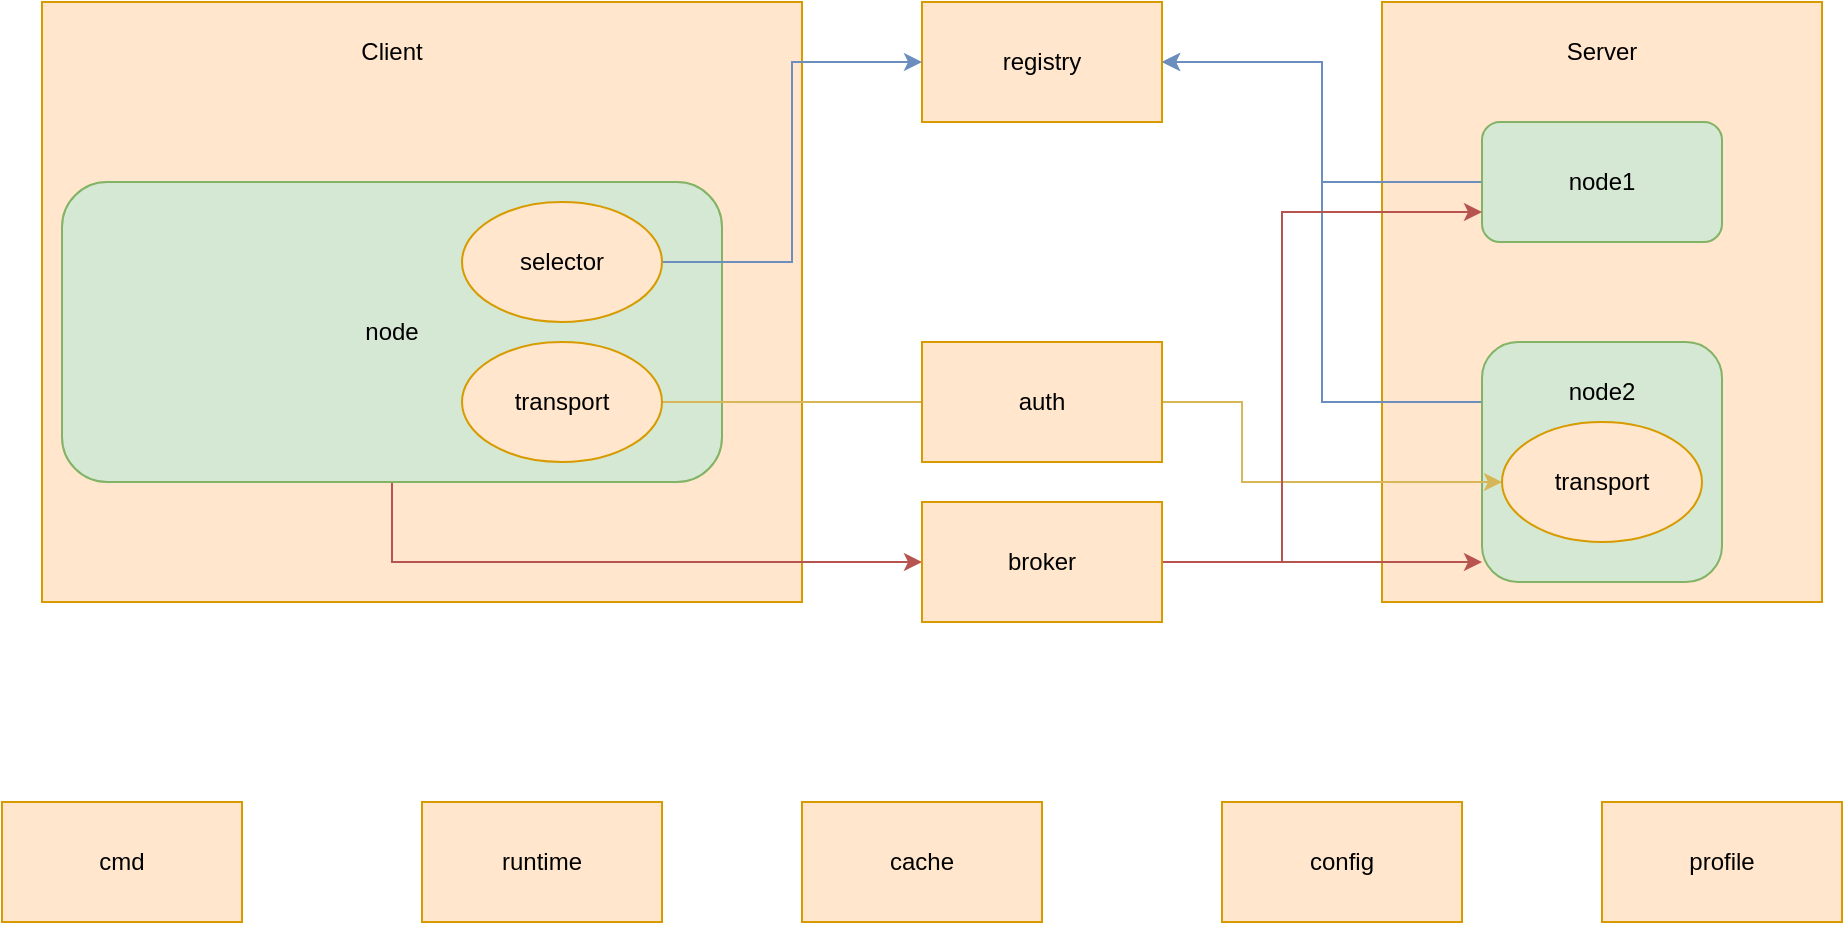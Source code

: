 <mxfile version="20.3.0" type="device" pages="36"><diagram id="MM6-z_RnLfbI6rak5cRJ" name="组件"><mxGraphModel dx="1845" dy="770" grid="1" gridSize="10" guides="1" tooltips="1" connect="0" arrows="1" fold="1" page="1" pageScale="1" pageWidth="827" pageHeight="1169" math="0" shadow="0"><root><mxCell id="0"/><mxCell id="1" parent="0"/><mxCell id="owXjnbJwlAc8Gi1C_KYd-23" value="" style="rounded=0;whiteSpace=wrap;html=1;fillColor=#ffe6cc;strokeColor=#d79b00;" parent="1" vertex="1"><mxGeometry x="290" y="300" width="220" height="300" as="geometry"/></mxCell><mxCell id="owXjnbJwlAc8Gi1C_KYd-30" style="edgeStyle=orthogonalEdgeStyle;rounded=0;orthogonalLoop=1;jettySize=auto;html=1;exitX=0;exitY=0.5;exitDx=0;exitDy=0;entryX=1;entryY=0.5;entryDx=0;entryDy=0;fillColor=#dae8fc;strokeColor=#6c8ebf;" parent="1" source="owXjnbJwlAc8Gi1C_KYd-21" target="owXjnbJwlAc8Gi1C_KYd-28" edge="1"><mxGeometry relative="1" as="geometry"/></mxCell><mxCell id="owXjnbJwlAc8Gi1C_KYd-21" value="node1" style="rounded=1;whiteSpace=wrap;html=1;fillColor=#d5e8d4;strokeColor=#82b366;" parent="1" vertex="1"><mxGeometry x="340" y="360" width="120" height="60" as="geometry"/></mxCell><mxCell id="owXjnbJwlAc8Gi1C_KYd-31" style="edgeStyle=orthogonalEdgeStyle;rounded=0;orthogonalLoop=1;jettySize=auto;html=1;exitX=0;exitY=0.25;exitDx=0;exitDy=0;entryX=1;entryY=0.5;entryDx=0;entryDy=0;fillColor=#dae8fc;strokeColor=#6c8ebf;" parent="1" source="owXjnbJwlAc8Gi1C_KYd-22" target="owXjnbJwlAc8Gi1C_KYd-28" edge="1"><mxGeometry relative="1" as="geometry"/></mxCell><mxCell id="owXjnbJwlAc8Gi1C_KYd-22" value="" style="rounded=1;whiteSpace=wrap;html=1;fillColor=#d5e8d4;strokeColor=#82b366;" parent="1" vertex="1"><mxGeometry x="340" y="470" width="120" height="120" as="geometry"/></mxCell><mxCell id="owXjnbJwlAc8Gi1C_KYd-24" value="Server" style="text;html=1;strokeColor=none;fillColor=none;align=center;verticalAlign=middle;whiteSpace=wrap;rounded=0;" parent="1" vertex="1"><mxGeometry x="370" y="310" width="60" height="30" as="geometry"/></mxCell><mxCell id="owXjnbJwlAc8Gi1C_KYd-25" value="" style="rounded=0;whiteSpace=wrap;html=1;fillColor=#ffe6cc;strokeColor=#d79b00;" parent="1" vertex="1"><mxGeometry x="-380" y="300" width="380" height="300" as="geometry"/></mxCell><mxCell id="owXjnbJwlAc8Gi1C_KYd-26" value="Client" style="text;html=1;strokeColor=none;fillColor=none;align=center;verticalAlign=middle;whiteSpace=wrap;rounded=0;" parent="1" vertex="1"><mxGeometry x="-235" y="310" width="60" height="30" as="geometry"/></mxCell><mxCell id="owXjnbJwlAc8Gi1C_KYd-48" style="edgeStyle=orthogonalEdgeStyle;rounded=0;orthogonalLoop=1;jettySize=auto;html=1;exitX=0.5;exitY=1;exitDx=0;exitDy=0;fillColor=#f8cecc;strokeColor=#b85450;" parent="1" source="owXjnbJwlAc8Gi1C_KYd-27" target="owXjnbJwlAc8Gi1C_KYd-47" edge="1"><mxGeometry relative="1" as="geometry"><Array as="points"><mxPoint x="-205" y="580"/></Array></mxGeometry></mxCell><mxCell id="owXjnbJwlAc8Gi1C_KYd-27" value="node" style="rounded=1;whiteSpace=wrap;html=1;fillColor=#d5e8d4;strokeColor=#82b366;" parent="1" vertex="1"><mxGeometry x="-370" y="390" width="330" height="150" as="geometry"/></mxCell><mxCell id="owXjnbJwlAc8Gi1C_KYd-28" value="registry" style="rounded=0;whiteSpace=wrap;html=1;fillColor=#ffe6cc;strokeColor=#d79b00;" parent="1" vertex="1"><mxGeometry x="60" y="300" width="120" height="60" as="geometry"/></mxCell><mxCell id="owXjnbJwlAc8Gi1C_KYd-45" style="edgeStyle=orthogonalEdgeStyle;rounded=0;orthogonalLoop=1;jettySize=auto;html=1;exitX=1;exitY=0.5;exitDx=0;exitDy=0;entryX=0;entryY=0.5;entryDx=0;entryDy=0;fillColor=#dae8fc;strokeColor=#6c8ebf;" parent="1" source="owXjnbJwlAc8Gi1C_KYd-38" target="owXjnbJwlAc8Gi1C_KYd-28" edge="1"><mxGeometry relative="1" as="geometry"/></mxCell><mxCell id="owXjnbJwlAc8Gi1C_KYd-38" value="selector" style="ellipse;whiteSpace=wrap;html=1;fillColor=#ffe6cc;strokeColor=#d79b00;" parent="1" vertex="1"><mxGeometry x="-170" y="400" width="100" height="60" as="geometry"/></mxCell><mxCell id="owXjnbJwlAc8Gi1C_KYd-46" style="edgeStyle=orthogonalEdgeStyle;rounded=0;orthogonalLoop=1;jettySize=auto;html=1;exitX=1;exitY=0.5;exitDx=0;exitDy=0;fillColor=#fff2cc;strokeColor=#d6b656;" parent="1" source="owXjnbJwlAc8Gi1C_KYd-39" target="2R_RgzS-2MX2DYwIM4qM-4" edge="1"><mxGeometry relative="1" as="geometry"><Array as="points"><mxPoint x="220" y="500"/><mxPoint x="220" y="540"/></Array></mxGeometry></mxCell><mxCell id="owXjnbJwlAc8Gi1C_KYd-39" value="transport" style="ellipse;whiteSpace=wrap;html=1;fillColor=#ffe6cc;strokeColor=#d79b00;" parent="1" vertex="1"><mxGeometry x="-170" y="470" width="100" height="60" as="geometry"/></mxCell><mxCell id="owXjnbJwlAc8Gi1C_KYd-41" value="cache" style="rounded=0;whiteSpace=wrap;html=1;fillColor=#ffe6cc;strokeColor=#d79b00;" parent="1" vertex="1"><mxGeometry y="700" width="120" height="60" as="geometry"/></mxCell><mxCell id="owXjnbJwlAc8Gi1C_KYd-42" value="config" style="rounded=0;whiteSpace=wrap;html=1;fillColor=#ffe6cc;strokeColor=#d79b00;" parent="1" vertex="1"><mxGeometry x="210" y="700" width="120" height="60" as="geometry"/></mxCell><mxCell id="owXjnbJwlAc8Gi1C_KYd-49" style="edgeStyle=orthogonalEdgeStyle;rounded=0;orthogonalLoop=1;jettySize=auto;html=1;exitX=1;exitY=0.5;exitDx=0;exitDy=0;fillColor=#f8cecc;strokeColor=#b85450;" parent="1" source="owXjnbJwlAc8Gi1C_KYd-47" target="owXjnbJwlAc8Gi1C_KYd-21" edge="1"><mxGeometry relative="1" as="geometry"><Array as="points"><mxPoint x="240" y="580"/><mxPoint x="240" y="405"/></Array></mxGeometry></mxCell><mxCell id="owXjnbJwlAc8Gi1C_KYd-50" style="edgeStyle=orthogonalEdgeStyle;rounded=0;orthogonalLoop=1;jettySize=auto;html=1;exitX=1;exitY=0.5;exitDx=0;exitDy=0;fillColor=#f8cecc;strokeColor=#b85450;" parent="1" source="owXjnbJwlAc8Gi1C_KYd-47" target="owXjnbJwlAc8Gi1C_KYd-22" edge="1"><mxGeometry relative="1" as="geometry"><Array as="points"><mxPoint x="290" y="580"/><mxPoint x="290" y="580"/></Array></mxGeometry></mxCell><mxCell id="owXjnbJwlAc8Gi1C_KYd-47" value="broker" style="rounded=0;whiteSpace=wrap;html=1;fillColor=#ffe6cc;strokeColor=#d79b00;" parent="1" vertex="1"><mxGeometry x="60" y="550" width="120" height="60" as="geometry"/></mxCell><mxCell id="owXjnbJwlAc8Gi1C_KYd-51" value="profile" style="rounded=0;whiteSpace=wrap;html=1;fillColor=#ffe6cc;strokeColor=#d79b00;" parent="1" vertex="1"><mxGeometry x="400" y="700" width="120" height="60" as="geometry"/></mxCell><mxCell id="2R_RgzS-2MX2DYwIM4qM-1" value="node2" style="text;html=1;strokeColor=none;fillColor=none;align=center;verticalAlign=middle;whiteSpace=wrap;rounded=0;" parent="1" vertex="1"><mxGeometry x="370" y="480" width="60" height="30" as="geometry"/></mxCell><mxCell id="2R_RgzS-2MX2DYwIM4qM-2" value="auth" style="rounded=0;whiteSpace=wrap;html=1;fillColor=#ffe6cc;strokeColor=#d79b00;" parent="1" vertex="1"><mxGeometry x="60" y="470" width="120" height="60" as="geometry"/></mxCell><mxCell id="2R_RgzS-2MX2DYwIM4qM-4" value="transport" style="ellipse;whiteSpace=wrap;html=1;fillColor=#ffe6cc;strokeColor=#d79b00;" parent="1" vertex="1"><mxGeometry x="350" y="510" width="100" height="60" as="geometry"/></mxCell><mxCell id="2R_RgzS-2MX2DYwIM4qM-5" value="cmd" style="rounded=0;whiteSpace=wrap;html=1;fillColor=#ffe6cc;strokeColor=#d79b00;" parent="1" vertex="1"><mxGeometry x="-400" y="700" width="120" height="60" as="geometry"/></mxCell><mxCell id="2R_RgzS-2MX2DYwIM4qM-6" value="runtime" style="rounded=0;whiteSpace=wrap;html=1;fillColor=#ffe6cc;strokeColor=#d79b00;" parent="1" vertex="1"><mxGeometry x="-190" y="700" width="120" height="60" as="geometry"/></mxCell></root></mxGraphModel></diagram><diagram id="laSrnex6uIehXYkTyHDi" name="server端注册流程"><mxGraphModel dx="1018" dy="770" grid="1" gridSize="10" guides="1" tooltips="1" connect="1" arrows="1" fold="1" page="1" pageScale="1" pageWidth="827" pageHeight="1169" background="#ffffff" math="0" shadow="0"><root><mxCell id="0"/><mxCell id="1" parent="0"/><mxCell id="q_QgQt4D2cYHmD0Tss9S-3" style="edgeStyle=orthogonalEdgeStyle;rounded=0;orthogonalLoop=1;jettySize=auto;html=1;exitX=0.5;exitY=1;exitDx=0;exitDy=0;" parent="1" source="q_QgQt4D2cYHmD0Tss9S-1" target="q_QgQt4D2cYHmD0Tss9S-2" edge="1"><mxGeometry relative="1" as="geometry"/></mxCell><mxCell id="q_QgQt4D2cYHmD0Tss9S-1" value="Start" style="rounded=1;whiteSpace=wrap;html=1;" parent="1" vertex="1"><mxGeometry x="350" y="140" width="120" height="60" as="geometry"/></mxCell><mxCell id="q_QgQt4D2cYHmD0Tss9S-5" value="" style="edgeStyle=orthogonalEdgeStyle;rounded=0;orthogonalLoop=1;jettySize=auto;html=1;" parent="1" source="q_QgQt4D2cYHmD0Tss9S-2" target="q_QgQt4D2cYHmD0Tss9S-4" edge="1"><mxGeometry relative="1" as="geometry"/></mxCell><mxCell id="q_QgQt4D2cYHmD0Tss9S-19" value="true" style="edgeLabel;html=1;align=center;verticalAlign=middle;resizable=0;points=[];" parent="q_QgQt4D2cYHmD0Tss9S-5" vertex="1" connectable="0"><mxGeometry x="-0.2" relative="1" as="geometry"><mxPoint as="offset"/></mxGeometry></mxCell><mxCell id="q_QgQt4D2cYHmD0Tss9S-2" value="RegistryCheck" style="rhombus;whiteSpace=wrap;html=1;" parent="1" vertex="1"><mxGeometry x="345" y="230" width="130" height="90" as="geometry"/></mxCell><mxCell id="q_QgQt4D2cYHmD0Tss9S-12" value="" style="edgeStyle=orthogonalEdgeStyle;rounded=0;orthogonalLoop=1;jettySize=auto;html=1;" parent="1" source="q_QgQt4D2cYHmD0Tss9S-4" target="q_QgQt4D2cYHmD0Tss9S-11" edge="1"><mxGeometry relative="1" as="geometry"/></mxCell><mxCell id="q_QgQt4D2cYHmD0Tss9S-4" value="Register" style="whiteSpace=wrap;html=1;" parent="1" vertex="1"><mxGeometry x="350" y="370" width="120" height="60" as="geometry"/></mxCell><mxCell id="q_QgQt4D2cYHmD0Tss9S-17" style="edgeStyle=orthogonalEdgeStyle;rounded=0;orthogonalLoop=1;jettySize=auto;html=1;exitX=1;exitY=0.5;exitDx=0;exitDy=0;entryX=0;entryY=0.5;entryDx=0;entryDy=0;" parent="1" source="q_QgQt4D2cYHmD0Tss9S-11" target="q_QgQt4D2cYHmD0Tss9S-14" edge="1"><mxGeometry relative="1" as="geometry"/></mxCell><mxCell id="q_QgQt4D2cYHmD0Tss9S-22" value="false" style="edgeLabel;html=1;align=center;verticalAlign=middle;resizable=0;points=[];" parent="q_QgQt4D2cYHmD0Tss9S-17" vertex="1" connectable="0"><mxGeometry x="-0.182" y="-1" relative="1" as="geometry"><mxPoint as="offset"/></mxGeometry></mxCell><mxCell id="q_QgQt4D2cYHmD0Tss9S-11" value="RegistryCheck" style="rhombus;whiteSpace=wrap;html=1;" parent="1" vertex="1"><mxGeometry x="350" y="480" width="120" height="80" as="geometry"/></mxCell><mxCell id="q_QgQt4D2cYHmD0Tss9S-14" value="Deregister" style="whiteSpace=wrap;html=1;" parent="1" vertex="1"><mxGeometry x="550" y="490" width="120" height="60" as="geometry"/></mxCell><mxCell id="q_QgQt4D2cYHmD0Tss9S-16" style="edgeStyle=orthogonalEdgeStyle;rounded=0;orthogonalLoop=1;jettySize=auto;html=1;exitX=0.5;exitY=1;exitDx=0;exitDy=0;entryX=0;entryY=0.5;entryDx=0;entryDy=0;" parent="1" source="q_QgQt4D2cYHmD0Tss9S-11" target="q_QgQt4D2cYHmD0Tss9S-11" edge="1"><mxGeometry relative="1" as="geometry"><Array as="points"><mxPoint x="410" y="600"/><mxPoint x="260" y="600"/><mxPoint x="260" y="520"/></Array></mxGeometry></mxCell><mxCell id="q_QgQt4D2cYHmD0Tss9S-20" value="true" style="edgeLabel;html=1;align=center;verticalAlign=middle;resizable=0;points=[];" parent="q_QgQt4D2cYHmD0Tss9S-16" vertex="1" connectable="0"><mxGeometry x="-0.309" y="3" relative="1" as="geometry"><mxPoint as="offset"/></mxGeometry></mxCell></root></mxGraphModel></diagram><diagram id="efZY9Fiu_jNyBUvcRCOr" name="组件架构及依赖"><mxGraphModel dx="1845" dy="1939" grid="1" gridSize="10" guides="1" tooltips="1" connect="1" arrows="1" fold="1" page="1" pageScale="1" pageWidth="827" pageHeight="1169" background="#ffffff" math="0" shadow="0"><root><mxCell id="0"/><mxCell id="1" parent="0"/><mxCell id="1O8X4uTtWtLzipu95wdJ-2" style="edgeStyle=orthogonalEdgeStyle;rounded=0;orthogonalLoop=1;jettySize=auto;html=1;exitX=0.5;exitY=1;exitDx=0;exitDy=0;" parent="1" source="iNWEwDrceScWG-0QrF47-1" target="iNWEwDrceScWG-0QrF47-18" edge="1"><mxGeometry relative="1" as="geometry"/></mxCell><mxCell id="1O8X4uTtWtLzipu95wdJ-6" style="edgeStyle=orthogonalEdgeStyle;rounded=0;orthogonalLoop=1;jettySize=auto;html=1;exitX=0.5;exitY=1;exitDx=0;exitDy=0;" parent="1" source="iNWEwDrceScWG-0QrF47-1" target="iNWEwDrceScWG-0QrF47-32" edge="1"><mxGeometry relative="1" as="geometry"/></mxCell><mxCell id="1O8X4uTtWtLzipu95wdJ-7" style="edgeStyle=orthogonalEdgeStyle;rounded=0;orthogonalLoop=1;jettySize=auto;html=1;exitX=0.5;exitY=1;exitDx=0;exitDy=0;entryX=0.5;entryY=0;entryDx=0;entryDy=0;" parent="1" source="iNWEwDrceScWG-0QrF47-1" target="iNWEwDrceScWG-0QrF47-42" edge="1"><mxGeometry relative="1" as="geometry"><Array as="points"><mxPoint x="580" y="-270"/></Array></mxGeometry></mxCell><mxCell id="1O8X4uTtWtLzipu95wdJ-8" style="edgeStyle=orthogonalEdgeStyle;rounded=0;orthogonalLoop=1;jettySize=auto;html=1;exitX=0.5;exitY=1;exitDx=0;exitDy=0;entryX=0.5;entryY=0;entryDx=0;entryDy=0;" parent="1" source="iNWEwDrceScWG-0QrF47-1" target="iNWEwDrceScWG-0QrF47-59" edge="1"><mxGeometry relative="1" as="geometry"><Array as="points"><mxPoint x="590" y="-190"/><mxPoint x="735" y="-190"/></Array></mxGeometry></mxCell><mxCell id="1O8X4uTtWtLzipu95wdJ-9" style="edgeStyle=orthogonalEdgeStyle;rounded=0;orthogonalLoop=1;jettySize=auto;html=1;exitX=0.5;exitY=1;exitDx=0;exitDy=0;entryX=0.5;entryY=0;entryDx=0;entryDy=0;" parent="1" source="iNWEwDrceScWG-0QrF47-1" target="iNWEwDrceScWG-0QrF47-68" edge="1"><mxGeometry relative="1" as="geometry"><Array as="points"><mxPoint x="590" y="-190"/><mxPoint x="870" y="-190"/><mxPoint x="870" y="150"/></Array></mxGeometry></mxCell><mxCell id="1O8X4uTtWtLzipu95wdJ-10" style="edgeStyle=orthogonalEdgeStyle;rounded=0;orthogonalLoop=1;jettySize=auto;html=1;exitX=0.5;exitY=1;exitDx=0;exitDy=0;" parent="1" source="iNWEwDrceScWG-0QrF47-1" target="iNWEwDrceScWG-0QrF47-74" edge="1"><mxGeometry relative="1" as="geometry"><Array as="points"><mxPoint x="580" y="-190"/><mxPoint x="1020" y="-190"/></Array></mxGeometry></mxCell><mxCell id="1O8X4uTtWtLzipu95wdJ-11" style="edgeStyle=orthogonalEdgeStyle;rounded=0;orthogonalLoop=1;jettySize=auto;html=1;exitX=0.5;exitY=1;exitDx=0;exitDy=0;" parent="1" source="iNWEwDrceScWG-0QrF47-1" target="iNWEwDrceScWG-0QrF47-101" edge="1"><mxGeometry relative="1" as="geometry"><Array as="points"><mxPoint x="580" y="-190"/><mxPoint x="1190" y="-190"/></Array></mxGeometry></mxCell><mxCell id="1O8X4uTtWtLzipu95wdJ-12" style="edgeStyle=orthogonalEdgeStyle;rounded=0;orthogonalLoop=1;jettySize=auto;html=1;exitX=0.5;exitY=1;exitDx=0;exitDy=0;" parent="1" source="iNWEwDrceScWG-0QrF47-1" target="1Qc8csGyAk7Hh3-bRU8I-11" edge="1"><mxGeometry relative="1" as="geometry"><Array as="points"><mxPoint x="580" y="-190"/><mxPoint x="1360" y="-190"/></Array></mxGeometry></mxCell><mxCell id="1O8X4uTtWtLzipu95wdJ-13" style="edgeStyle=orthogonalEdgeStyle;rounded=0;orthogonalLoop=1;jettySize=auto;html=1;exitX=0.5;exitY=1;exitDx=0;exitDy=0;entryX=0.5;entryY=0;entryDx=0;entryDy=0;" parent="1" source="iNWEwDrceScWG-0QrF47-1" target="iNWEwDrceScWG-0QrF47-82" edge="1"><mxGeometry relative="1" as="geometry"><Array as="points"><mxPoint x="580" y="-190"/><mxPoint x="1510" y="-190"/></Array></mxGeometry></mxCell><mxCell id="sBhJvVVnFN-a35delBh_-10" style="edgeStyle=orthogonalEdgeStyle;rounded=0;orthogonalLoop=1;jettySize=auto;html=1;exitX=0.5;exitY=1;exitDx=0;exitDy=0;" parent="1" source="iNWEwDrceScWG-0QrF47-1" target="sBhJvVVnFN-a35delBh_-1" edge="1"><mxGeometry relative="1" as="geometry"><Array as="points"><mxPoint x="580" y="-190"/><mxPoint x="1665" y="-190"/></Array></mxGeometry></mxCell><mxCell id="iNWEwDrceScWG-0QrF47-1" value="micro.Serivce" style="swimlane;fontStyle=1;align=center;verticalAlign=top;childLayout=stackLayout;horizontal=1;startSize=26;horizontalStack=0;resizeParent=1;resizeParentMax=0;resizeLast=0;collapsible=1;marginBottom=0;" parent="1" vertex="1" collapsed="1"><mxGeometry x="520" y="-300" width="120" height="30" as="geometry"><mxRectangle y="-200" width="160" height="208" as="alternateBounds"/></mxGeometry></mxCell><mxCell id="iNWEwDrceScWG-0QrF47-2" value="Name()" style="text;strokeColor=none;fillColor=none;align=left;verticalAlign=top;spacingLeft=4;spacingRight=4;overflow=hidden;rotatable=0;points=[[0,0.5],[1,0.5]];portConstraint=eastwest;" parent="iNWEwDrceScWG-0QrF47-1" vertex="1"><mxGeometry y="26" width="160" height="26" as="geometry"/></mxCell><mxCell id="iNWEwDrceScWG-0QrF47-4" value="Init(...micro.Option)" style="text;strokeColor=none;fillColor=none;align=left;verticalAlign=top;spacingLeft=4;spacingRight=4;overflow=hidden;rotatable=0;points=[[0,0.5],[1,0.5]];portConstraint=eastwest;" parent="iNWEwDrceScWG-0QrF47-1" vertex="1"><mxGeometry y="52" width="160" height="26" as="geometry"/></mxCell><mxCell id="iNWEwDrceScWG-0QrF47-5" value="Options() micro.Options" style="text;strokeColor=none;fillColor=none;align=left;verticalAlign=top;spacingLeft=4;spacingRight=4;overflow=hidden;rotatable=0;points=[[0,0.5],[1,0.5]];portConstraint=eastwest;" parent="iNWEwDrceScWG-0QrF47-1" vertex="1"><mxGeometry y="78" width="160" height="26" as="geometry"/></mxCell><mxCell id="iNWEwDrceScWG-0QrF47-6" value="Client() client.Client" style="text;strokeColor=none;fillColor=none;align=left;verticalAlign=top;spacingLeft=4;spacingRight=4;overflow=hidden;rotatable=0;points=[[0,0.5],[1,0.5]];portConstraint=eastwest;" parent="iNWEwDrceScWG-0QrF47-1" vertex="1"><mxGeometry y="104" width="160" height="26" as="geometry"/></mxCell><mxCell id="iNWEwDrceScWG-0QrF47-7" value="Server() server.Server" style="text;strokeColor=none;fillColor=none;align=left;verticalAlign=top;spacingLeft=4;spacingRight=4;overflow=hidden;rotatable=0;points=[[0,0.5],[1,0.5]];portConstraint=eastwest;" parent="iNWEwDrceScWG-0QrF47-1" vertex="1"><mxGeometry y="130" width="160" height="26" as="geometry"/></mxCell><mxCell id="iNWEwDrceScWG-0QrF47-8" value="Run() error" style="text;strokeColor=none;fillColor=none;align=left;verticalAlign=top;spacingLeft=4;spacingRight=4;overflow=hidden;rotatable=0;points=[[0,0.5],[1,0.5]];portConstraint=eastwest;" parent="iNWEwDrceScWG-0QrF47-1" vertex="1"><mxGeometry y="156" width="160" height="26" as="geometry"/></mxCell><mxCell id="iNWEwDrceScWG-0QrF47-9" value="String() string" style="text;strokeColor=none;fillColor=none;align=left;verticalAlign=top;spacingLeft=4;spacingRight=4;overflow=hidden;rotatable=0;points=[[0,0.5],[1,0.5]];portConstraint=eastwest;" parent="iNWEwDrceScWG-0QrF47-1" vertex="1"><mxGeometry y="182" width="160" height="26" as="geometry"/></mxCell><mxCell id="1O8X4uTtWtLzipu95wdJ-3" style="edgeStyle=orthogonalEdgeStyle;rounded=0;orthogonalLoop=1;jettySize=auto;html=1;exitX=0.5;exitY=1;exitDx=0;exitDy=0;entryX=0.25;entryY=0;entryDx=0;entryDy=0;" parent="1" source="iNWEwDrceScWG-0QrF47-18" target="iNWEwDrceScWG-0QrF47-50" edge="1"><mxGeometry relative="1" as="geometry"/></mxCell><mxCell id="1O8X4uTtWtLzipu95wdJ-4" style="edgeStyle=orthogonalEdgeStyle;rounded=0;orthogonalLoop=1;jettySize=auto;html=1;exitX=0.5;exitY=1;exitDx=0;exitDy=0;" parent="1" source="iNWEwDrceScWG-0QrF47-18" target="iNWEwDrceScWG-0QrF47-92" edge="1"><mxGeometry relative="1" as="geometry"/></mxCell><mxCell id="CrmvQ4TRk-FYtrN37UIs-1" style="edgeStyle=orthogonalEdgeStyle;rounded=0;orthogonalLoop=1;jettySize=auto;html=1;exitX=0.5;exitY=1;exitDx=0;exitDy=0;entryX=0.25;entryY=0;entryDx=0;entryDy=0;" parent="1" source="iNWEwDrceScWG-0QrF47-18" target="1Qc8csGyAk7Hh3-bRU8I-1" edge="1"><mxGeometry relative="1" as="geometry"/></mxCell><mxCell id="iNWEwDrceScWG-0QrF47-18" value="server.Server" style="swimlane;fontStyle=1;align=center;verticalAlign=top;childLayout=stackLayout;horizontal=1;startSize=26;horizontalStack=0;resizeParent=1;resizeParentMax=0;resizeLast=0;collapsible=1;marginBottom=0;" parent="1" vertex="1" collapsed="1"><mxGeometry x="40" y="-120" width="120" height="30" as="geometry"><mxRectangle x="160" y="-120" width="160" height="260" as="alternateBounds"/></mxGeometry></mxCell><mxCell id="iNWEwDrceScWG-0QrF47-19" value="Init(...server.Option) error" style="text;strokeColor=none;fillColor=none;align=left;verticalAlign=top;spacingLeft=4;spacingRight=4;overflow=hidden;rotatable=0;points=[[0,0.5],[1,0.5]];portConstraint=eastwest;" parent="iNWEwDrceScWG-0QrF47-18" vertex="1"><mxGeometry y="26" width="160" height="26" as="geometry"/></mxCell><mxCell id="iNWEwDrceScWG-0QrF47-20" value="Options() server.Options" style="text;strokeColor=none;fillColor=none;align=left;verticalAlign=top;spacingLeft=4;spacingRight=4;overflow=hidden;rotatable=0;points=[[0,0.5],[1,0.5]];portConstraint=eastwest;" parent="iNWEwDrceScWG-0QrF47-18" vertex="1"><mxGeometry y="52" width="160" height="26" as="geometry"/></mxCell><mxCell id="iNWEwDrceScWG-0QrF47-21" value="Handle(server.Handler) error" style="text;strokeColor=none;fillColor=none;align=left;verticalAlign=top;spacingLeft=4;spacingRight=4;overflow=hidden;rotatable=0;points=[[0,0.5],[1,0.5]];portConstraint=eastwest;" parent="iNWEwDrceScWG-0QrF47-18" vertex="1"><mxGeometry y="78" width="160" height="26" as="geometry"/></mxCell><mxCell id="iNWEwDrceScWG-0QrF47-22" value="NewHandler(interface{}, ...server.HandlerOption) server.Handler" style="text;strokeColor=none;fillColor=none;align=left;verticalAlign=top;spacingLeft=4;spacingRight=4;overflow=hidden;rotatable=0;points=[[0,0.5],[1,0.5]];portConstraint=eastwest;" parent="iNWEwDrceScWG-0QrF47-18" vertex="1"><mxGeometry y="104" width="160" height="26" as="geometry"/></mxCell><mxCell id="iNWEwDrceScWG-0QrF47-23" value="NewSubsscriber(string, interface{}, ...server.SubscriberOption) server.Subscriber" style="text;strokeColor=none;fillColor=none;align=left;verticalAlign=top;spacingLeft=4;spacingRight=4;overflow=hidden;rotatable=0;points=[[0,0.5],[1,0.5]];portConstraint=eastwest;" parent="iNWEwDrceScWG-0QrF47-18" vertex="1"><mxGeometry y="130" width="160" height="26" as="geometry"/></mxCell><mxCell id="iNWEwDrceScWG-0QrF47-24" value="Subscribe(server.Subscriber) error" style="text;strokeColor=none;fillColor=none;align=left;verticalAlign=top;spacingLeft=4;spacingRight=4;overflow=hidden;rotatable=0;points=[[0,0.5],[1,0.5]];portConstraint=eastwest;" parent="iNWEwDrceScWG-0QrF47-18" vertex="1"><mxGeometry y="156" width="160" height="26" as="geometry"/></mxCell><mxCell id="iNWEwDrceScWG-0QrF47-25" value="Start() error" style="text;strokeColor=none;fillColor=none;align=left;verticalAlign=top;spacingLeft=4;spacingRight=4;overflow=hidden;rotatable=0;points=[[0,0.5],[1,0.5]];portConstraint=eastwest;" parent="iNWEwDrceScWG-0QrF47-18" vertex="1"><mxGeometry y="182" width="160" height="26" as="geometry"/></mxCell><mxCell id="iNWEwDrceScWG-0QrF47-26" value="Stop() error" style="text;strokeColor=none;fillColor=none;align=left;verticalAlign=top;spacingLeft=4;spacingRight=4;overflow=hidden;rotatable=0;points=[[0,0.5],[1,0.5]];portConstraint=eastwest;" parent="iNWEwDrceScWG-0QrF47-18" vertex="1"><mxGeometry y="208" width="160" height="26" as="geometry"/></mxCell><mxCell id="iNWEwDrceScWG-0QrF47-27" value="String() string" style="text;strokeColor=none;fillColor=none;align=left;verticalAlign=top;spacingLeft=4;spacingRight=4;overflow=hidden;rotatable=0;points=[[0,0.5],[1,0.5]];portConstraint=eastwest;" parent="iNWEwDrceScWG-0QrF47-18" vertex="1"><mxGeometry y="234" width="160" height="26" as="geometry"/></mxCell><mxCell id="CrmvQ4TRk-FYtrN37UIs-2" style="edgeStyle=orthogonalEdgeStyle;rounded=0;orthogonalLoop=1;jettySize=auto;html=1;exitX=0.5;exitY=1;exitDx=0;exitDy=0;entryX=0.5;entryY=0;entryDx=0;entryDy=0;fillColor=#f8cecc;strokeColor=#b85450;" parent="1" source="iNWEwDrceScWG-0QrF47-32" target="iNWEwDrceScWG-0QrF47-50" edge="1"><mxGeometry relative="1" as="geometry"><Array as="points"><mxPoint x="335" y="-50"/><mxPoint x="-20" y="-50"/></Array></mxGeometry></mxCell><mxCell id="CrmvQ4TRk-FYtrN37UIs-3" style="edgeStyle=orthogonalEdgeStyle;rounded=0;orthogonalLoop=1;jettySize=auto;html=1;exitX=0.5;exitY=1;exitDx=0;exitDy=0;fillColor=#f8cecc;strokeColor=#b85450;entryX=0.75;entryY=0;entryDx=0;entryDy=0;" parent="1" source="iNWEwDrceScWG-0QrF47-32" target="iNWEwDrceScWG-0QrF47-92" edge="1"><mxGeometry relative="1" as="geometry"><Array as="points"><mxPoint x="335" y="-50"/><mxPoint x="218" y="-50"/><mxPoint x="218" y="20"/></Array></mxGeometry></mxCell><mxCell id="CrmvQ4TRk-FYtrN37UIs-5" style="edgeStyle=orthogonalEdgeStyle;rounded=0;orthogonalLoop=1;jettySize=auto;html=1;exitX=0.5;exitY=1;exitDx=0;exitDy=0;entryX=0.5;entryY=0;entryDx=0;entryDy=0;fillColor=#f8cecc;strokeColor=#b85450;" parent="1" source="iNWEwDrceScWG-0QrF47-32" target="1Qc8csGyAk7Hh3-bRU8I-1" edge="1"><mxGeometry relative="1" as="geometry"><Array as="points"><mxPoint x="335" y="-50"/><mxPoint x="425" y="-50"/></Array></mxGeometry></mxCell><mxCell id="iNWEwDrceScWG-0QrF47-32" value="client.Client" style="swimlane;fontStyle=1;align=center;verticalAlign=top;childLayout=stackLayout;horizontal=1;startSize=26;horizontalStack=0;resizeParent=1;resizeParentMax=0;resizeLast=0;collapsible=1;marginBottom=0;" parent="1" vertex="1" collapsed="1"><mxGeometry x="280" y="-120" width="110" height="30" as="geometry"><mxRectangle x="580" y="160" width="160" height="234" as="alternateBounds"/></mxGeometry></mxCell><mxCell id="iNWEwDrceScWG-0QrF47-33" value="Init(...client.Option) error" style="text;strokeColor=none;fillColor=none;align=left;verticalAlign=top;spacingLeft=4;spacingRight=4;overflow=hidden;rotatable=0;points=[[0,0.5],[1,0.5]];portConstraint=eastwest;" parent="iNWEwDrceScWG-0QrF47-32" vertex="1"><mxGeometry y="26" width="160" height="26" as="geometry"/></mxCell><mxCell id="iNWEwDrceScWG-0QrF47-34" value="Options() client.Options" style="text;strokeColor=none;fillColor=none;align=left;verticalAlign=top;spacingLeft=4;spacingRight=4;overflow=hidden;rotatable=0;points=[[0,0.5],[1,0.5]];portConstraint=eastwest;" parent="iNWEwDrceScWG-0QrF47-32" vertex="1"><mxGeometry y="52" width="160" height="26" as="geometry"/></mxCell><mxCell id="iNWEwDrceScWG-0QrF47-35" value="NewMessage(topic string, msg interface{}, reqOpts ...client.MessageOption) client.Message" style="text;strokeColor=none;fillColor=none;align=left;verticalAlign=top;spacingLeft=4;spacingRight=4;overflow=hidden;rotatable=0;points=[[0,0.5],[1,0.5]];portConstraint=eastwest;" parent="iNWEwDrceScWG-0QrF47-32" vertex="1"><mxGeometry y="78" width="160" height="26" as="geometry"/></mxCell><mxCell id="iNWEwDrceScWG-0QrF47-36" value="NewRequest(service, endpoint string, req interface{}, reqOpts ...client.RequestOption) client.Request" style="text;strokeColor=none;fillColor=none;align=left;verticalAlign=top;spacingLeft=4;spacingRight=4;overflow=hidden;rotatable=0;points=[[0,0.5],[1,0.5]];portConstraint=eastwest;" parent="iNWEwDrceScWG-0QrF47-32" vertex="1"><mxGeometry y="104" width="160" height="26" as="geometry"/></mxCell><mxCell id="iNWEwDrceScWG-0QrF47-37" value="Call(ctx context.Context, req client.Request, rsp interface{}, opts ...client.CallOption) error" style="text;strokeColor=none;fillColor=none;align=left;verticalAlign=top;spacingLeft=4;spacingRight=4;overflow=hidden;rotatable=0;points=[[0,0.5],[1,0.5]];portConstraint=eastwest;" parent="iNWEwDrceScWG-0QrF47-32" vertex="1"><mxGeometry y="130" width="160" height="26" as="geometry"/></mxCell><mxCell id="iNWEwDrceScWG-0QrF47-38" value="Stream(ctx context.Context, req client.Request, opts ...client.CallOption) error" style="text;strokeColor=none;fillColor=none;align=left;verticalAlign=top;spacingLeft=4;spacingRight=4;overflow=hidden;rotatable=0;points=[[0,0.5],[1,0.5]];portConstraint=eastwest;" parent="iNWEwDrceScWG-0QrF47-32" vertex="1"><mxGeometry y="156" width="160" height="26" as="geometry"/></mxCell><mxCell id="iNWEwDrceScWG-0QrF47-39" value="Publish(ctx context.Context, msg client.Message, opts ...client.PublishOption) error" style="text;strokeColor=none;fillColor=none;align=left;verticalAlign=top;spacingLeft=4;spacingRight=4;overflow=hidden;rotatable=0;points=[[0,0.5],[1,0.5]];portConstraint=eastwest;" parent="iNWEwDrceScWG-0QrF47-32" vertex="1"><mxGeometry y="182" width="160" height="26" as="geometry"/></mxCell><mxCell id="iNWEwDrceScWG-0QrF47-40" value="String() string" style="text;strokeColor=none;fillColor=none;align=left;verticalAlign=top;spacingLeft=4;spacingRight=4;overflow=hidden;rotatable=0;points=[[0,0.5],[1,0.5]];portConstraint=eastwest;" parent="iNWEwDrceScWG-0QrF47-32" vertex="1"><mxGeometry y="208" width="160" height="26" as="geometry"/></mxCell><mxCell id="iNWEwDrceScWG-0QrF47-42" value="auth.Auth" style="swimlane;fontStyle=1;align=center;verticalAlign=top;childLayout=stackLayout;horizontal=1;startSize=26;horizontalStack=0;resizeParent=1;resizeParentMax=0;resizeLast=0;collapsible=1;marginBottom=0;" parent="1" vertex="1" collapsed="1"><mxGeometry x="530" y="150" width="100" height="30" as="geometry"><mxRectangle y="870" width="160" height="182" as="alternateBounds"/></mxGeometry></mxCell><mxCell id="iNWEwDrceScWG-0QrF47-43" value="Init(opts ...auth.Option)" style="text;strokeColor=none;fillColor=none;align=left;verticalAlign=top;spacingLeft=4;spacingRight=4;overflow=hidden;rotatable=0;points=[[0,0.5],[1,0.5]];portConstraint=eastwest;" parent="iNWEwDrceScWG-0QrF47-42" vertex="1"><mxGeometry y="26" width="160" height="26" as="geometry"/></mxCell><mxCell id="iNWEwDrceScWG-0QrF47-45" value="Options() auth.Options" style="text;strokeColor=none;fillColor=none;align=left;verticalAlign=top;spacingLeft=4;spacingRight=4;overflow=hidden;rotatable=0;points=[[0,0.5],[1,0.5]];portConstraint=eastwest;" parent="iNWEwDrceScWG-0QrF47-42" vertex="1"><mxGeometry y="52" width="160" height="26" as="geometry"/></mxCell><mxCell id="iNWEwDrceScWG-0QrF47-46" value="Generate(id string, opts ...auth.GenerateOption) (*auth.Account, error)" style="text;strokeColor=none;fillColor=none;align=left;verticalAlign=top;spacingLeft=4;spacingRight=4;overflow=hidden;rotatable=0;points=[[0,0.5],[1,0.5]];portConstraint=eastwest;" parent="iNWEwDrceScWG-0QrF47-42" vertex="1"><mxGeometry y="78" width="160" height="26" as="geometry"/></mxCell><mxCell id="iNWEwDrceScWG-0QrF47-47" value="Inspect(token string) (*auth.Account, error)" style="text;strokeColor=none;fillColor=none;align=left;verticalAlign=top;spacingLeft=4;spacingRight=4;overflow=hidden;rotatable=0;points=[[0,0.5],[1,0.5]];portConstraint=eastwest;" parent="iNWEwDrceScWG-0QrF47-42" vertex="1"><mxGeometry y="104" width="160" height="26" as="geometry"/></mxCell><mxCell id="iNWEwDrceScWG-0QrF47-48" value="Token(opts ...auth.TokenOption) (*auth.Token, error)" style="text;strokeColor=none;fillColor=none;align=left;verticalAlign=top;spacingLeft=4;spacingRight=4;overflow=hidden;rotatable=0;points=[[0,0.5],[1,0.5]];portConstraint=eastwest;" parent="iNWEwDrceScWG-0QrF47-42" vertex="1"><mxGeometry y="130" width="160" height="26" as="geometry"/></mxCell><mxCell id="iNWEwDrceScWG-0QrF47-49" value="String() string" style="text;strokeColor=none;fillColor=none;align=left;verticalAlign=top;spacingLeft=4;spacingRight=4;overflow=hidden;rotatable=0;points=[[0,0.5],[1,0.5]];portConstraint=eastwest;" parent="iNWEwDrceScWG-0QrF47-42" vertex="1"><mxGeometry y="156" width="160" height="26" as="geometry"/></mxCell><mxCell id="iNWEwDrceScWG-0QrF47-50" value="broker.Broker" style="swimlane;fontStyle=1;align=center;verticalAlign=top;childLayout=stackLayout;horizontal=1;startSize=26;horizontalStack=0;resizeParent=1;resizeParentMax=0;resizeLast=0;collapsible=1;marginBottom=0;" parent="1" vertex="1" collapsed="1"><mxGeometry x="-80" y="50" width="120" height="30" as="geometry"><mxRectangle x="130" y="560" width="160" height="234" as="alternateBounds"/></mxGeometry></mxCell><mxCell id="iNWEwDrceScWG-0QrF47-51" value="Init(opts ...broker.Option) error" style="text;strokeColor=none;fillColor=none;align=left;verticalAlign=top;spacingLeft=4;spacingRight=4;overflow=hidden;rotatable=0;points=[[0,0.5],[1,0.5]];portConstraint=eastwest;" parent="iNWEwDrceScWG-0QrF47-50" vertex="1"><mxGeometry y="26" width="160" height="26" as="geometry"/></mxCell><mxCell id="iNWEwDrceScWG-0QrF47-52" value="Options() broker.Options" style="text;strokeColor=none;fillColor=none;align=left;verticalAlign=top;spacingLeft=4;spacingRight=4;overflow=hidden;rotatable=0;points=[[0,0.5],[1,0.5]];portConstraint=eastwest;" parent="iNWEwDrceScWG-0QrF47-50" vertex="1"><mxGeometry y="52" width="160" height="26" as="geometry"/></mxCell><mxCell id="iNWEwDrceScWG-0QrF47-53" value="Address() string" style="text;strokeColor=none;fillColor=none;align=left;verticalAlign=top;spacingLeft=4;spacingRight=4;overflow=hidden;rotatable=0;points=[[0,0.5],[1,0.5]];portConstraint=eastwest;" parent="iNWEwDrceScWG-0QrF47-50" vertex="1"><mxGeometry y="78" width="160" height="26" as="geometry"/></mxCell><mxCell id="iNWEwDrceScWG-0QrF47-54" value="Connect() error" style="text;strokeColor=none;fillColor=none;align=left;verticalAlign=top;spacingLeft=4;spacingRight=4;overflow=hidden;rotatable=0;points=[[0,0.5],[1,0.5]];portConstraint=eastwest;" parent="iNWEwDrceScWG-0QrF47-50" vertex="1"><mxGeometry y="104" width="160" height="26" as="geometry"/></mxCell><mxCell id="iNWEwDrceScWG-0QrF47-55" value="Disconnect() error" style="text;strokeColor=none;fillColor=none;align=left;verticalAlign=top;spacingLeft=4;spacingRight=4;overflow=hidden;rotatable=0;points=[[0,0.5],[1,0.5]];portConstraint=eastwest;" parent="iNWEwDrceScWG-0QrF47-50" vertex="1"><mxGeometry y="130" width="160" height="26" as="geometry"/></mxCell><mxCell id="iNWEwDrceScWG-0QrF47-56" value="Publish(topic string, m *broker.Message, opts ...broker.PublishOption) error" style="text;strokeColor=none;fillColor=none;align=left;verticalAlign=top;spacingLeft=4;spacingRight=4;overflow=hidden;rotatable=0;points=[[0,0.5],[1,0.5]];portConstraint=eastwest;" parent="iNWEwDrceScWG-0QrF47-50" vertex="1"><mxGeometry y="156" width="160" height="26" as="geometry"/></mxCell><mxCell id="iNWEwDrceScWG-0QrF47-57" value="Subscribe(topic string, h broker.Handler, opts ...broker.SubscribeOption) (broker.Subscriber, error)" style="text;strokeColor=none;fillColor=none;align=left;verticalAlign=top;spacingLeft=4;spacingRight=4;overflow=hidden;rotatable=0;points=[[0,0.5],[1,0.5]];portConstraint=eastwest;" parent="iNWEwDrceScWG-0QrF47-50" vertex="1"><mxGeometry y="182" width="160" height="26" as="geometry"/></mxCell><mxCell id="iNWEwDrceScWG-0QrF47-58" value="String() string" style="text;strokeColor=none;fillColor=none;align=left;verticalAlign=top;spacingLeft=4;spacingRight=4;overflow=hidden;rotatable=0;points=[[0,0.5],[1,0.5]];portConstraint=eastwest;" parent="iNWEwDrceScWG-0QrF47-50" vertex="1"><mxGeometry y="208" width="160" height="26" as="geometry"/></mxCell><mxCell id="iNWEwDrceScWG-0QrF47-59" value="cache.Cache" style="swimlane;fontStyle=1;align=center;verticalAlign=top;childLayout=stackLayout;horizontal=1;startSize=26;horizontalStack=0;resizeParent=1;resizeParentMax=0;resizeLast=0;collapsible=1;marginBottom=0;" parent="1" vertex="1" collapsed="1"><mxGeometry x="670" y="150" width="110" height="30" as="geometry"><mxRectangle x="350" y="560" width="160" height="130" as="alternateBounds"/></mxGeometry></mxCell><mxCell id="iNWEwDrceScWG-0QrF47-60" value="Get(ctx context.Context, key string) (interface{}, time.Time, error)" style="text;strokeColor=none;fillColor=none;align=left;verticalAlign=top;spacingLeft=4;spacingRight=4;overflow=hidden;rotatable=0;points=[[0,0.5],[1,0.5]];portConstraint=eastwest;" parent="iNWEwDrceScWG-0QrF47-59" vertex="1"><mxGeometry y="26" width="160" height="26" as="geometry"/></mxCell><mxCell id="iNWEwDrceScWG-0QrF47-61" value="Put(ctx context.Context, key string, val interface{}, d time.Duration) error" style="text;strokeColor=none;fillColor=none;align=left;verticalAlign=top;spacingLeft=4;spacingRight=4;overflow=hidden;rotatable=0;points=[[0,0.5],[1,0.5]];portConstraint=eastwest;" parent="iNWEwDrceScWG-0QrF47-59" vertex="1"><mxGeometry y="52" width="160" height="26" as="geometry"/></mxCell><mxCell id="iNWEwDrceScWG-0QrF47-62" value="Delete(ctx context.Context, key string) error" style="text;strokeColor=none;fillColor=none;align=left;verticalAlign=top;spacingLeft=4;spacingRight=4;overflow=hidden;rotatable=0;points=[[0,0.5],[1,0.5]];portConstraint=eastwest;" parent="iNWEwDrceScWG-0QrF47-59" vertex="1"><mxGeometry y="78" width="160" height="26" as="geometry"/></mxCell><mxCell id="iNWEwDrceScWG-0QrF47-67" value="String() string" style="text;strokeColor=none;fillColor=none;align=left;verticalAlign=top;spacingLeft=4;spacingRight=4;overflow=hidden;rotatable=0;points=[[0,0.5],[1,0.5]];portConstraint=eastwest;" parent="iNWEwDrceScWG-0QrF47-59" vertex="1"><mxGeometry y="104" width="160" height="26" as="geometry"/></mxCell><mxCell id="iNWEwDrceScWG-0QrF47-68" value="cmd.Cmd" style="swimlane;fontStyle=1;align=center;verticalAlign=top;childLayout=stackLayout;horizontal=1;startSize=26;horizontalStack=0;resizeParent=1;resizeParentMax=0;resizeLast=0;collapsible=1;marginBottom=0;" parent="1" vertex="1" collapsed="1"><mxGeometry x="820" y="150" width="100" height="30" as="geometry"><mxRectangle x="580" y="560" width="160" height="104" as="alternateBounds"/></mxGeometry></mxCell><mxCell id="iNWEwDrceScWG-0QrF47-69" value="App() *cli.App" style="text;strokeColor=none;fillColor=none;align=left;verticalAlign=top;spacingLeft=4;spacingRight=4;overflow=hidden;rotatable=0;points=[[0,0.5],[1,0.5]];portConstraint=eastwest;" parent="iNWEwDrceScWG-0QrF47-68" vertex="1"><mxGeometry y="26" width="160" height="26" as="geometry"/></mxCell><mxCell id="iNWEwDrceScWG-0QrF47-70" value="Init(opts ...cmd.Option) error" style="text;strokeColor=none;fillColor=none;align=left;verticalAlign=top;spacingLeft=4;spacingRight=4;overflow=hidden;rotatable=0;points=[[0,0.5],[1,0.5]];portConstraint=eastwest;" parent="iNWEwDrceScWG-0QrF47-68" vertex="1"><mxGeometry y="52" width="160" height="26" as="geometry"/></mxCell><mxCell id="iNWEwDrceScWG-0QrF47-71" value="Options() cmd.Options" style="text;strokeColor=none;fillColor=none;align=left;verticalAlign=top;spacingLeft=4;spacingRight=4;overflow=hidden;rotatable=0;points=[[0,0.5],[1,0.5]];portConstraint=eastwest;" parent="iNWEwDrceScWG-0QrF47-68" vertex="1"><mxGeometry y="78" width="160" height="26" as="geometry"/></mxCell><mxCell id="iNWEwDrceScWG-0QrF47-74" value="config.Config" style="swimlane;fontStyle=1;align=center;verticalAlign=top;childLayout=stackLayout;horizontal=1;startSize=26;horizontalStack=0;resizeParent=1;resizeParentMax=0;resizeLast=0;collapsible=1;marginBottom=0;" parent="1" vertex="1" collapsed="1"><mxGeometry x="960" y="150" width="120" height="30" as="geometry"><mxRectangle x="800" y="560" width="160" height="208" as="alternateBounds"/></mxGeometry></mxCell><mxCell id="iNWEwDrceScWG-0QrF47-75" value="reader.Values" style="text;strokeColor=none;fillColor=none;align=left;verticalAlign=top;spacingLeft=4;spacingRight=4;overflow=hidden;rotatable=0;points=[[0,0.5],[1,0.5]];portConstraint=eastwest;" parent="iNWEwDrceScWG-0QrF47-74" vertex="1"><mxGeometry y="26" width="160" height="26" as="geometry"/></mxCell><mxCell id="iNWEwDrceScWG-0QrF47-76" value="Init(opts ...config.Option) error" style="text;strokeColor=none;fillColor=none;align=left;verticalAlign=top;spacingLeft=4;spacingRight=4;overflow=hidden;rotatable=0;points=[[0,0.5],[1,0.5]];portConstraint=eastwest;" parent="iNWEwDrceScWG-0QrF47-74" vertex="1"><mxGeometry y="52" width="160" height="26" as="geometry"/></mxCell><mxCell id="iNWEwDrceScWG-0QrF47-77" value="Options() config.Options" style="text;strokeColor=none;fillColor=none;align=left;verticalAlign=top;spacingLeft=4;spacingRight=4;overflow=hidden;rotatable=0;points=[[0,0.5],[1,0.5]];portConstraint=eastwest;" parent="iNWEwDrceScWG-0QrF47-74" vertex="1"><mxGeometry y="78" width="160" height="26" as="geometry"/></mxCell><mxCell id="iNWEwDrceScWG-0QrF47-78" value="Close() error" style="text;strokeColor=none;fillColor=none;align=left;verticalAlign=top;spacingLeft=4;spacingRight=4;overflow=hidden;rotatable=0;points=[[0,0.5],[1,0.5]];portConstraint=eastwest;" parent="iNWEwDrceScWG-0QrF47-74" vertex="1"><mxGeometry y="104" width="160" height="26" as="geometry"/></mxCell><mxCell id="iNWEwDrceScWG-0QrF47-79" value="Load(source ...source.Source) error" style="text;strokeColor=none;fillColor=none;align=left;verticalAlign=top;spacingLeft=4;spacingRight=4;overflow=hidden;rotatable=0;points=[[0,0.5],[1,0.5]];portConstraint=eastwest;" parent="iNWEwDrceScWG-0QrF47-74" vertex="1"><mxGeometry y="130" width="160" height="26" as="geometry"/></mxCell><mxCell id="iNWEwDrceScWG-0QrF47-80" value="Sync() error" style="text;strokeColor=none;fillColor=none;align=left;verticalAlign=top;spacingLeft=4;spacingRight=4;overflow=hidden;rotatable=0;points=[[0,0.5],[1,0.5]];portConstraint=eastwest;" parent="iNWEwDrceScWG-0QrF47-74" vertex="1"><mxGeometry y="156" width="160" height="26" as="geometry"/></mxCell><mxCell id="iNWEwDrceScWG-0QrF47-81" value="Watch(path ...string) (config.Watcher, error)" style="text;strokeColor=none;fillColor=none;align=left;verticalAlign=top;spacingLeft=4;spacingRight=4;overflow=hidden;rotatable=0;points=[[0,0.5],[1,0.5]];portConstraint=eastwest;" parent="iNWEwDrceScWG-0QrF47-74" vertex="1"><mxGeometry y="182" width="160" height="26" as="geometry"/></mxCell><mxCell id="iNWEwDrceScWG-0QrF47-82" value="store.Store" style="swimlane;fontStyle=1;align=center;verticalAlign=top;childLayout=stackLayout;horizontal=1;startSize=26;horizontalStack=0;resizeParent=1;resizeParentMax=0;resizeLast=0;collapsible=1;marginBottom=0;" parent="1" vertex="1" collapsed="1"><mxGeometry x="1460" y="150" width="100" height="30" as="geometry"><mxRectangle x="1081" y="560" width="160" height="234" as="alternateBounds"/></mxGeometry></mxCell><mxCell id="iNWEwDrceScWG-0QrF47-83" value="Init(...store.Option) error" style="text;strokeColor=none;fillColor=none;align=left;verticalAlign=top;spacingLeft=4;spacingRight=4;overflow=hidden;rotatable=0;points=[[0,0.5],[1,0.5]];portConstraint=eastwest;" parent="iNWEwDrceScWG-0QrF47-82" vertex="1"><mxGeometry y="26" width="160" height="26" as="geometry"/></mxCell><mxCell id="iNWEwDrceScWG-0QrF47-85" value="Options() store.Options" style="text;strokeColor=none;fillColor=none;align=left;verticalAlign=top;spacingLeft=4;spacingRight=4;overflow=hidden;rotatable=0;points=[[0,0.5],[1,0.5]];portConstraint=eastwest;" parent="iNWEwDrceScWG-0QrF47-82" vertex="1"><mxGeometry y="52" width="160" height="26" as="geometry"/></mxCell><mxCell id="iNWEwDrceScWG-0QrF47-86" value="Read(key string, opts ...store.ReadOption) ([]*store.Record, error)" style="text;strokeColor=none;fillColor=none;align=left;verticalAlign=top;spacingLeft=4;spacingRight=4;overflow=hidden;rotatable=0;points=[[0,0.5],[1,0.5]];portConstraint=eastwest;" parent="iNWEwDrceScWG-0QrF47-82" vertex="1"><mxGeometry y="78" width="160" height="26" as="geometry"/></mxCell><mxCell id="iNWEwDrceScWG-0QrF47-87" value="Write(r *store.Record, opts ...store.WriteOption) error" style="text;strokeColor=none;fillColor=none;align=left;verticalAlign=top;spacingLeft=4;spacingRight=4;overflow=hidden;rotatable=0;points=[[0,0.5],[1,0.5]];portConstraint=eastwest;" parent="iNWEwDrceScWG-0QrF47-82" vertex="1"><mxGeometry y="104" width="160" height="26" as="geometry"/></mxCell><mxCell id="iNWEwDrceScWG-0QrF47-88" value="Delete(key string, opts ...store.DeleteOption) error" style="text;strokeColor=none;fillColor=none;align=left;verticalAlign=top;spacingLeft=4;spacingRight=4;overflow=hidden;rotatable=0;points=[[0,0.5],[1,0.5]];portConstraint=eastwest;" parent="iNWEwDrceScWG-0QrF47-82" vertex="1"><mxGeometry y="130" width="160" height="26" as="geometry"/></mxCell><mxCell id="iNWEwDrceScWG-0QrF47-89" value="List(opts ...store.ListOption) ([]string, error)" style="text;strokeColor=none;fillColor=none;align=left;verticalAlign=top;spacingLeft=4;spacingRight=4;overflow=hidden;rotatable=0;points=[[0,0.5],[1,0.5]];portConstraint=eastwest;" parent="iNWEwDrceScWG-0QrF47-82" vertex="1"><mxGeometry y="156" width="160" height="26" as="geometry"/></mxCell><mxCell id="iNWEwDrceScWG-0QrF47-90" value="Close() error" style="text;strokeColor=none;fillColor=none;align=left;verticalAlign=top;spacingLeft=4;spacingRight=4;overflow=hidden;rotatable=0;points=[[0,0.5],[1,0.5]];portConstraint=eastwest;" parent="iNWEwDrceScWG-0QrF47-82" vertex="1"><mxGeometry y="182" width="160" height="26" as="geometry"/></mxCell><mxCell id="iNWEwDrceScWG-0QrF47-91" value="String() string" style="text;strokeColor=none;fillColor=none;align=left;verticalAlign=top;spacingLeft=4;spacingRight=4;overflow=hidden;rotatable=0;points=[[0,0.5],[1,0.5]];portConstraint=eastwest;" parent="iNWEwDrceScWG-0QrF47-82" vertex="1"><mxGeometry y="208" width="160" height="26" as="geometry"/></mxCell><mxCell id="iNWEwDrceScWG-0QrF47-92" value="registry.Registry" style="swimlane;fontStyle=1;align=center;verticalAlign=top;childLayout=stackLayout;horizontal=1;startSize=26;horizontalStack=0;resizeParent=1;resizeParentMax=0;resizeLast=0;collapsible=1;marginBottom=0;" parent="1" vertex="1" collapsed="1"><mxGeometry x="120" y="50" width="130" height="30" as="geometry"><mxRectangle x="890" y="220" width="160" height="234" as="alternateBounds"/></mxGeometry></mxCell><mxCell id="iNWEwDrceScWG-0QrF47-93" value="Init(...registry.Option) error" style="text;strokeColor=none;fillColor=none;align=left;verticalAlign=top;spacingLeft=4;spacingRight=4;overflow=hidden;rotatable=0;points=[[0,0.5],[1,0.5]];portConstraint=eastwest;" parent="iNWEwDrceScWG-0QrF47-92" vertex="1"><mxGeometry y="26" width="160" height="26" as="geometry"/></mxCell><mxCell id="iNWEwDrceScWG-0QrF47-94" value="Options() registry.Options" style="text;strokeColor=none;fillColor=none;align=left;verticalAlign=top;spacingLeft=4;spacingRight=4;overflow=hidden;rotatable=0;points=[[0,0.5],[1,0.5]];portConstraint=eastwest;" parent="iNWEwDrceScWG-0QrF47-92" vertex="1"><mxGeometry y="52" width="160" height="26" as="geometry"/></mxCell><mxCell id="iNWEwDrceScWG-0QrF47-95" value="Register(*registry.Service, ...registry.RegisterOption) error" style="text;strokeColor=none;fillColor=none;align=left;verticalAlign=top;spacingLeft=4;spacingRight=4;overflow=hidden;rotatable=0;points=[[0,0.5],[1,0.5]];portConstraint=eastwest;" parent="iNWEwDrceScWG-0QrF47-92" vertex="1"><mxGeometry y="78" width="160" height="26" as="geometry"/></mxCell><mxCell id="iNWEwDrceScWG-0QrF47-96" value="Deregister(*registry.Service, ...registry.DeregisterOption) error" style="text;strokeColor=none;fillColor=none;align=left;verticalAlign=top;spacingLeft=4;spacingRight=4;overflow=hidden;rotatable=0;points=[[0,0.5],[1,0.5]];portConstraint=eastwest;" parent="iNWEwDrceScWG-0QrF47-92" vertex="1"><mxGeometry y="104" width="160" height="26" as="geometry"/></mxCell><mxCell id="iNWEwDrceScWG-0QrF47-97" value="GetService(string, ...registry.GetOption) ([]*registry.Service, error)" style="text;strokeColor=none;fillColor=none;align=left;verticalAlign=top;spacingLeft=4;spacingRight=4;overflow=hidden;rotatable=0;points=[[0,0.5],[1,0.5]];portConstraint=eastwest;" parent="iNWEwDrceScWG-0QrF47-92" vertex="1"><mxGeometry y="130" width="160" height="26" as="geometry"/></mxCell><mxCell id="iNWEwDrceScWG-0QrF47-98" value="ListServices(...registry.ListOption) ([]*registry.Service, error)" style="text;strokeColor=none;fillColor=none;align=left;verticalAlign=top;spacingLeft=4;spacingRight=4;overflow=hidden;rotatable=0;points=[[0,0.5],[1,0.5]];portConstraint=eastwest;" parent="iNWEwDrceScWG-0QrF47-92" vertex="1"><mxGeometry y="156" width="160" height="26" as="geometry"/></mxCell><mxCell id="iNWEwDrceScWG-0QrF47-99" value="Watch(...registry.ListOption) (registry.Watcher, error)" style="text;strokeColor=none;fillColor=none;align=left;verticalAlign=top;spacingLeft=4;spacingRight=4;overflow=hidden;rotatable=0;points=[[0,0.5],[1,0.5]];portConstraint=eastwest;" parent="iNWEwDrceScWG-0QrF47-92" vertex="1"><mxGeometry y="182" width="160" height="26" as="geometry"/></mxCell><mxCell id="iNWEwDrceScWG-0QrF47-100" value="String() string" style="text;strokeColor=none;fillColor=none;align=left;verticalAlign=top;spacingLeft=4;spacingRight=4;overflow=hidden;rotatable=0;points=[[0,0.5],[1,0.5]];portConstraint=eastwest;" parent="iNWEwDrceScWG-0QrF47-92" vertex="1"><mxGeometry y="208" width="160" height="26" as="geometry"/></mxCell><mxCell id="iNWEwDrceScWG-0QrF47-101" value="runtime.Runtime" style="swimlane;fontStyle=1;align=center;verticalAlign=top;childLayout=stackLayout;horizontal=1;startSize=26;horizontalStack=0;resizeParent=1;resizeParentMax=0;resizeLast=0;collapsible=1;marginBottom=0;" parent="1" vertex="1" collapsed="1"><mxGeometry x="1120" y="150" width="140" height="30" as="geometry"><mxRectangle x="1120" y="220" width="160" height="260" as="alternateBounds"/></mxGeometry></mxCell><mxCell id="iNWEwDrceScWG-0QrF47-102" value="Init(...runtime.Option) error" style="text;strokeColor=none;fillColor=none;align=left;verticalAlign=top;spacingLeft=4;spacingRight=4;overflow=hidden;rotatable=0;points=[[0,0.5],[1,0.5]];portConstraint=eastwest;" parent="iNWEwDrceScWG-0QrF47-101" vertex="1"><mxGeometry y="26" width="160" height="26" as="geometry"/></mxCell><mxCell id="iNWEwDrceScWG-0QrF47-103" value="Create(*runtime.Service, ...runtime.CreateOption) error" style="text;strokeColor=none;fillColor=none;align=left;verticalAlign=top;spacingLeft=4;spacingRight=4;overflow=hidden;rotatable=0;points=[[0,0.5],[1,0.5]];portConstraint=eastwest;" parent="iNWEwDrceScWG-0QrF47-101" vertex="1"><mxGeometry y="52" width="160" height="26" as="geometry"/></mxCell><mxCell id="iNWEwDrceScWG-0QrF47-104" value="Read(...runtime.ReadOption) ([]*runtime.Service, error)" style="text;strokeColor=none;fillColor=none;align=left;verticalAlign=top;spacingLeft=4;spacingRight=4;overflow=hidden;rotatable=0;points=[[0,0.5],[1,0.5]];portConstraint=eastwest;" parent="iNWEwDrceScWG-0QrF47-101" vertex="1"><mxGeometry y="78" width="160" height="26" as="geometry"/></mxCell><mxCell id="iNWEwDrceScWG-0QrF47-105" value="Update(*runtime.Service, ...runtime.UpdateOption) error" style="text;strokeColor=none;fillColor=none;align=left;verticalAlign=top;spacingLeft=4;spacingRight=4;overflow=hidden;rotatable=0;points=[[0,0.5],[1,0.5]];portConstraint=eastwest;" parent="iNWEwDrceScWG-0QrF47-101" vertex="1"><mxGeometry y="104" width="160" height="26" as="geometry"/></mxCell><mxCell id="iNWEwDrceScWG-0QrF47-106" value="Delete(*runtime.Service, ...runtime.DeleteOption) error" style="text;strokeColor=none;fillColor=none;align=left;verticalAlign=top;spacingLeft=4;spacingRight=4;overflow=hidden;rotatable=0;points=[[0,0.5],[1,0.5]];portConstraint=eastwest;" parent="iNWEwDrceScWG-0QrF47-101" vertex="1"><mxGeometry y="130" width="160" height="26" as="geometry"/></mxCell><mxCell id="iNWEwDrceScWG-0QrF47-107" value="Logs(*runtime.Service, ...runtime.LogsOption) (runtime.LogStream, error)" style="text;strokeColor=none;fillColor=none;align=left;verticalAlign=top;spacingLeft=4;spacingRight=4;overflow=hidden;rotatable=0;points=[[0,0.5],[1,0.5]];portConstraint=eastwest;" parent="iNWEwDrceScWG-0QrF47-101" vertex="1"><mxGeometry y="156" width="160" height="26" as="geometry"/></mxCell><mxCell id="iNWEwDrceScWG-0QrF47-108" value="Start() error" style="text;strokeColor=none;fillColor=none;align=left;verticalAlign=top;spacingLeft=4;spacingRight=4;overflow=hidden;rotatable=0;points=[[0,0.5],[1,0.5]];portConstraint=eastwest;" parent="iNWEwDrceScWG-0QrF47-101" vertex="1"><mxGeometry y="182" width="160" height="26" as="geometry"/></mxCell><mxCell id="iNWEwDrceScWG-0QrF47-110" value="Stop() error" style="text;strokeColor=none;fillColor=none;align=left;verticalAlign=top;spacingLeft=4;spacingRight=4;overflow=hidden;rotatable=0;points=[[0,0.5],[1,0.5]];portConstraint=eastwest;" parent="iNWEwDrceScWG-0QrF47-101" vertex="1"><mxGeometry y="208" width="160" height="26" as="geometry"/></mxCell><mxCell id="iNWEwDrceScWG-0QrF47-109" value="String() string" style="text;strokeColor=none;fillColor=none;align=left;verticalAlign=top;spacingLeft=4;spacingRight=4;overflow=hidden;rotatable=0;points=[[0,0.5],[1,0.5]];portConstraint=eastwest;" parent="iNWEwDrceScWG-0QrF47-101" vertex="1"><mxGeometry y="234" width="160" height="26" as="geometry"/></mxCell><mxCell id="1Qc8csGyAk7Hh3-bRU8I-1" value="transport.Transport" style="swimlane;fontStyle=1;align=center;verticalAlign=top;childLayout=stackLayout;horizontal=1;startSize=26;horizontalStack=0;resizeParent=1;resizeParentMax=0;resizeLast=0;collapsible=1;marginBottom=0;" parent="1" vertex="1" collapsed="1"><mxGeometry x="350" y="50" width="150" height="30" as="geometry"><mxRectangle x="1340" y="220" width="160" height="156" as="alternateBounds"/></mxGeometry></mxCell><mxCell id="1Qc8csGyAk7Hh3-bRU8I-2" value="Init(...transport.Option) error" style="text;strokeColor=none;fillColor=none;align=left;verticalAlign=top;spacingLeft=4;spacingRight=4;overflow=hidden;rotatable=0;points=[[0,0.5],[1,0.5]];portConstraint=eastwest;" parent="1Qc8csGyAk7Hh3-bRU8I-1" vertex="1"><mxGeometry y="26" width="160" height="26" as="geometry"/></mxCell><mxCell id="1Qc8csGyAk7Hh3-bRU8I-3" value="Options() transport.Options" style="text;strokeColor=none;fillColor=none;align=left;verticalAlign=top;spacingLeft=4;spacingRight=4;overflow=hidden;rotatable=0;points=[[0,0.5],[1,0.5]];portConstraint=eastwest;" parent="1Qc8csGyAk7Hh3-bRU8I-1" vertex="1"><mxGeometry y="52" width="160" height="26" as="geometry"/></mxCell><mxCell id="1Qc8csGyAk7Hh3-bRU8I-4" value="Dial(addr string, opts ...transport.DailOption) (transport.Client, error)" style="text;strokeColor=none;fillColor=none;align=left;verticalAlign=top;spacingLeft=4;spacingRight=4;overflow=hidden;rotatable=0;points=[[0,0.5],[1,0.5]];portConstraint=eastwest;" parent="1Qc8csGyAk7Hh3-bRU8I-1" vertex="1"><mxGeometry y="78" width="160" height="26" as="geometry"/></mxCell><mxCell id="1Qc8csGyAk7Hh3-bRU8I-5" value="Listen(addr string, opts ...transport.ListenOption) (transport.Listener, error)" style="text;strokeColor=none;fillColor=none;align=left;verticalAlign=top;spacingLeft=4;spacingRight=4;overflow=hidden;rotatable=0;points=[[0,0.5],[1,0.5]];portConstraint=eastwest;" parent="1Qc8csGyAk7Hh3-bRU8I-1" vertex="1"><mxGeometry y="104" width="160" height="26" as="geometry"/></mxCell><mxCell id="1Qc8csGyAk7Hh3-bRU8I-10" value="String() string" style="text;strokeColor=none;fillColor=none;align=left;verticalAlign=top;spacingLeft=4;spacingRight=4;overflow=hidden;rotatable=0;points=[[0,0.5],[1,0.5]];portConstraint=eastwest;" parent="1Qc8csGyAk7Hh3-bRU8I-1" vertex="1"><mxGeometry y="130" width="160" height="26" as="geometry"/></mxCell><mxCell id="1Qc8csGyAk7Hh3-bRU8I-11" value="profile.Profile" style="swimlane;fontStyle=1;align=center;verticalAlign=top;childLayout=stackLayout;horizontal=1;startSize=26;horizontalStack=0;resizeParent=1;resizeParentMax=0;resizeLast=0;collapsible=1;marginBottom=0;" parent="1" vertex="1" collapsed="1"><mxGeometry x="1300" y="150" width="120" height="30" as="geometry"><mxRectangle x="1340" y="500" width="160" height="104" as="alternateBounds"/></mxGeometry></mxCell><mxCell id="1Qc8csGyAk7Hh3-bRU8I-12" value="Start() error" style="text;strokeColor=none;fillColor=none;align=left;verticalAlign=top;spacingLeft=4;spacingRight=4;overflow=hidden;rotatable=0;points=[[0,0.5],[1,0.5]];portConstraint=eastwest;" parent="1Qc8csGyAk7Hh3-bRU8I-11" vertex="1"><mxGeometry y="26" width="160" height="26" as="geometry"/></mxCell><mxCell id="1Qc8csGyAk7Hh3-bRU8I-13" value="Stop() error" style="text;strokeColor=none;fillColor=none;align=left;verticalAlign=top;spacingLeft=4;spacingRight=4;overflow=hidden;rotatable=0;points=[[0,0.5],[1,0.5]];portConstraint=eastwest;" parent="1Qc8csGyAk7Hh3-bRU8I-11" vertex="1"><mxGeometry y="52" width="160" height="26" as="geometry"/></mxCell><mxCell id="1Qc8csGyAk7Hh3-bRU8I-16" value="String() string" style="text;strokeColor=none;fillColor=none;align=left;verticalAlign=top;spacingLeft=4;spacingRight=4;overflow=hidden;rotatable=0;points=[[0,0.5],[1,0.5]];portConstraint=eastwest;" parent="1Qc8csGyAk7Hh3-bRU8I-11" vertex="1"><mxGeometry y="78" width="160" height="26" as="geometry"/></mxCell><mxCell id="sBhJvVVnFN-a35delBh_-1" value="logger.Logger" style="swimlane;fontStyle=1;align=center;verticalAlign=top;childLayout=stackLayout;horizontal=1;startSize=26;horizontalStack=0;resizeParent=1;resizeParentMax=0;resizeLast=0;collapsible=1;marginBottom=0;" parent="1" vertex="1" collapsed="1"><mxGeometry x="1600" y="150" width="130" height="30" as="geometry"><mxRectangle x="1600" y="150" width="160" height="182" as="alternateBounds"/></mxGeometry></mxCell><mxCell id="sBhJvVVnFN-a35delBh_-2" value="Init(...logger.Option) error" style="text;strokeColor=none;fillColor=none;align=left;verticalAlign=top;spacingLeft=4;spacingRight=4;overflow=hidden;rotatable=0;points=[[0,0.5],[1,0.5]];portConstraint=eastwest;" parent="sBhJvVVnFN-a35delBh_-1" vertex="1"><mxGeometry y="26" width="160" height="26" as="geometry"/></mxCell><mxCell id="sBhJvVVnFN-a35delBh_-3" value="Options() logger.Options" style="text;strokeColor=none;fillColor=none;align=left;verticalAlign=top;spacingLeft=4;spacingRight=4;overflow=hidden;rotatable=0;points=[[0,0.5],[1,0.5]];portConstraint=eastwest;" parent="sBhJvVVnFN-a35delBh_-1" vertex="1"><mxGeometry y="52" width="160" height="26" as="geometry"/></mxCell><mxCell id="sBhJvVVnFN-a35delBh_-4" value="Fields(fields map[string]interface{}) logger.Logger" style="text;strokeColor=none;fillColor=none;align=left;verticalAlign=top;spacingLeft=4;spacingRight=4;overflow=hidden;rotatable=0;points=[[0,0.5],[1,0.5]];portConstraint=eastwest;" parent="sBhJvVVnFN-a35delBh_-1" vertex="1"><mxGeometry y="78" width="160" height="26" as="geometry"/></mxCell><mxCell id="sBhJvVVnFN-a35delBh_-5" value="Log(level logger.Level, v ...interface{})" style="text;strokeColor=none;fillColor=none;align=left;verticalAlign=top;spacingLeft=4;spacingRight=4;overflow=hidden;rotatable=0;points=[[0,0.5],[1,0.5]];portConstraint=eastwest;" parent="sBhJvVVnFN-a35delBh_-1" vertex="1"><mxGeometry y="104" width="160" height="26" as="geometry"/></mxCell><mxCell id="sBhJvVVnFN-a35delBh_-6" value="Logf(level logger.Level, format string, v ...interface{})" style="text;strokeColor=none;fillColor=none;align=left;verticalAlign=top;spacingLeft=4;spacingRight=4;overflow=hidden;rotatable=0;points=[[0,0.5],[1,0.5]];portConstraint=eastwest;" parent="sBhJvVVnFN-a35delBh_-1" vertex="1"><mxGeometry y="130" width="160" height="26" as="geometry"/></mxCell><mxCell id="sBhJvVVnFN-a35delBh_-7" value="String() string" style="text;strokeColor=none;fillColor=none;align=left;verticalAlign=top;spacingLeft=4;spacingRight=4;overflow=hidden;rotatable=0;points=[[0,0.5],[1,0.5]];portConstraint=eastwest;" parent="sBhJvVVnFN-a35delBh_-1" vertex="1"><mxGeometry y="156" width="160" height="26" as="geometry"/></mxCell></root></mxGraphModel></diagram><diagram id="J8-85s3rLK6i8SIcfe3F" name="server组成结构"><mxGraphModel dx="1018" dy="770" grid="1" gridSize="10" guides="1" tooltips="1" connect="1" arrows="1" fold="1" page="1" pageScale="1" pageWidth="827" pageHeight="1169" math="0" shadow="0"><root><mxCell id="0"/><mxCell id="1" parent="0"/><mxCell id="uR0MF5VyRbz0DTSSgl-A-3" value="" style="edgeStyle=orthogonalEdgeStyle;rounded=0;orthogonalLoop=1;jettySize=auto;html=1;noEdgeStyle=1;orthogonal=1;" parent="1" source="uR0MF5VyRbz0DTSSgl-A-1" target="uR0MF5VyRbz0DTSSgl-A-2" edge="1"><mxGeometry relative="1" as="geometry"><Array as="points"><mxPoint x="372.75" y="152"/><mxPoint x="189" y="228"/></Array></mxGeometry></mxCell><mxCell id="uR0MF5VyRbz0DTSSgl-A-5" value="" style="edgeStyle=orthogonalEdgeStyle;rounded=0;orthogonalLoop=1;jettySize=auto;html=1;noEdgeStyle=1;orthogonal=1;" parent="1" source="uR0MF5VyRbz0DTSSgl-A-1" target="uR0MF5VyRbz0DTSSgl-A-4" edge="1"><mxGeometry relative="1" as="geometry"><Array as="points"><mxPoint x="400.25" y="154"/><mxPoint x="339" y="228"/></Array></mxGeometry></mxCell><mxCell id="uR0MF5VyRbz0DTSSgl-A-7" value="" style="edgeStyle=orthogonalEdgeStyle;rounded=0;orthogonalLoop=1;jettySize=auto;html=1;noEdgeStyle=1;orthogonal=1;" parent="1" source="uR0MF5VyRbz0DTSSgl-A-1" target="uR0MF5VyRbz0DTSSgl-A-6" edge="1"><mxGeometry relative="1" as="geometry"><Array as="points"><mxPoint x="427.75" y="154"/><mxPoint x="489" y="228"/></Array></mxGeometry></mxCell><mxCell id="uR0MF5VyRbz0DTSSgl-A-9" value="" style="edgeStyle=orthogonalEdgeStyle;rounded=0;orthogonalLoop=1;jettySize=auto;html=1;noEdgeStyle=1;orthogonal=1;" parent="1" source="uR0MF5VyRbz0DTSSgl-A-1" target="uR0MF5VyRbz0DTSSgl-A-8" edge="1"><mxGeometry relative="1" as="geometry"><Array as="points"><mxPoint x="455.25" y="152"/><mxPoint x="639" y="228"/></Array></mxGeometry></mxCell><mxCell id="uR0MF5VyRbz0DTSSgl-A-1" value="rpcServer" style="rounded=0;whiteSpace=wrap;html=1;" parent="1" vertex="1"><mxGeometry x="354" y="80" width="120" height="60" as="geometry"/></mxCell><mxCell id="uR0MF5VyRbz0DTSSgl-A-2" value="服务处理" style="rounded=0;whiteSpace=wrap;html=1;" parent="1" vertex="1"><mxGeometry x="129" y="240" width="120" height="60" as="geometry"/></mxCell><mxCell id="uR0MF5VyRbz0DTSSgl-A-4" value="路由" style="rounded=0;whiteSpace=wrap;html=1;" parent="1" vertex="1"><mxGeometry x="279" y="240" width="120" height="60" as="geometry"/></mxCell><mxCell id="uR0MF5VyRbz0DTSSgl-A-6" value="配置" style="whiteSpace=wrap;html=1;rounded=0;" parent="1" vertex="1"><mxGeometry x="429" y="240" width="120" height="60" as="geometry"/></mxCell><mxCell id="uR0MF5VyRbz0DTSSgl-A-8" value="状态信息" style="rounded=0;whiteSpace=wrap;html=1;" parent="1" vertex="1"><mxGeometry x="579" y="240" width="120" height="60" as="geometry"/></mxCell></root></mxGraphModel></diagram><diagram id="_-4GlZGWDpqQhKnf4ggt" name="server绑定服务"><mxGraphModel dx="1845" dy="770" grid="1" gridSize="10" guides="1" tooltips="1" connect="1" arrows="1" fold="1" page="1" pageScale="1" pageWidth="827" pageHeight="1169" math="0" shadow="0"><root><mxCell id="0"/><mxCell id="1" parent="0"/><mxCell id="FbQI0pBFscjxlzGCkmou-1" value="解析服务信息" style="rounded=0;whiteSpace=wrap;html=1;" parent="1" vertex="1"><mxGeometry x="-473" y="195" width="120" height="60" as="geometry"/></mxCell><mxCell id="FbQI0pBFscjxlzGCkmou-4" value="" style="endArrow=classic;html=1;rounded=0;" parent="1" source="FbQI0pBFscjxlzGCkmou-7" target="FbQI0pBFscjxlzGCkmou-1" edge="1"><mxGeometry width="50" height="50" relative="1" as="geometry"><mxPoint x="-573" y="225" as="sourcePoint"/><mxPoint x="-493" y="215" as="targetPoint"/></mxGeometry></mxCell><mxCell id="FbQI0pBFscjxlzGCkmou-5" value="" style="endArrow=classic;html=1;rounded=0;shape=flexArrow;" parent="1" source="FbQI0pBFscjxlzGCkmou-1" edge="1"><mxGeometry width="50" height="50" relative="1" as="geometry"><mxPoint x="-353" y="224.5" as="sourcePoint"/><mxPoint x="-273" y="225" as="targetPoint"/></mxGeometry></mxCell><mxCell id="FbQI0pBFscjxlzGCkmou-7" value="绑定服务" style="rounded=0;whiteSpace=wrap;html=1;" parent="1" vertex="1"><mxGeometry x="-673" y="195" width="120" height="60" as="geometry"/></mxCell><mxCell id="FbQI0pBFscjxlzGCkmou-8" value="注册中心" style="rounded=0;whiteSpace=wrap;html=1;" parent="1" vertex="1"><mxGeometry x="-273" y="195" width="120" height="60" as="geometry"/></mxCell></root></mxGraphModel></diagram><diagram id="94hK7F6rXgxAm1f6UeCQ" name="server路由"><mxGraphModel dx="1845" dy="770" grid="1" gridSize="10" guides="1" tooltips="1" connect="1" arrows="1" fold="1" page="1" pageScale="1" pageWidth="827" pageHeight="1169" math="0" shadow="0"><root><mxCell id="0"/><mxCell id="1" parent="0"/><mxCell id="dq2hWSOX7O6KZMPJK3wO-1" value="端点分发" style="rounded=0;whiteSpace=wrap;html=1;" parent="1" vertex="1"><mxGeometry x="-120" y="200" width="120" height="60" as="geometry"/></mxCell><mxCell id="dq2hWSOX7O6KZMPJK3wO-2" value="请求解码" style="rounded=0;whiteSpace=wrap;html=1;" parent="1" vertex="1"><mxGeometry x="80" y="200" width="120" height="60" as="geometry"/></mxCell><mxCell id="dq2hWSOX7O6KZMPJK3wO-3" value="服务处理" style="rounded=0;whiteSpace=wrap;html=1;" parent="1" vertex="1"><mxGeometry x="280" y="200" width="120" height="60" as="geometry"/></mxCell><mxCell id="dq2hWSOX7O6KZMPJK3wO-4" value="" style="endArrow=classic;html=1;rounded=0;" parent="1" source="9GRhy_ycn-LMBxncuMkn-1" target="dq2hWSOX7O6KZMPJK3wO-1" edge="1"><mxGeometry width="50" height="50" relative="1" as="geometry"><mxPoint x="-220" y="230" as="sourcePoint"/><mxPoint x="-140" y="220" as="targetPoint"/></mxGeometry></mxCell><mxCell id="dq2hWSOX7O6KZMPJK3wO-5" value="" style="endArrow=classic;html=1;rounded=0;" parent="1" source="dq2hWSOX7O6KZMPJK3wO-1" target="dq2hWSOX7O6KZMPJK3wO-2" edge="1"><mxGeometry width="50" height="50" relative="1" as="geometry"><mxPoint y="229.5" as="sourcePoint"/><mxPoint x="100" y="229.5" as="targetPoint"/></mxGeometry></mxCell><mxCell id="dq2hWSOX7O6KZMPJK3wO-6" value="" style="endArrow=classic;html=1;rounded=0;" parent="1" source="dq2hWSOX7O6KZMPJK3wO-2" target="dq2hWSOX7O6KZMPJK3wO-3" edge="1"><mxGeometry width="50" height="50" relative="1" as="geometry"><mxPoint x="200" y="229.5" as="sourcePoint"/><mxPoint x="280" y="229.5" as="targetPoint"/></mxGeometry></mxCell><mxCell id="9GRhy_ycn-LMBxncuMkn-1" value="统一拦截" style="rounded=0;whiteSpace=wrap;html=1;" parent="1" vertex="1"><mxGeometry x="-320" y="200" width="120" height="60" as="geometry"/></mxCell><mxCell id="9GRhy_ycn-LMBxncuMkn-2" value="注册中心" style="rounded=0;whiteSpace=wrap;html=1;" parent="1" vertex="1"><mxGeometry x="-520" y="160" width="120" height="60" as="geometry"/></mxCell><mxCell id="9GRhy_ycn-LMBxncuMkn-3" value="消息中心" style="rounded=0;whiteSpace=wrap;html=1;" parent="1" vertex="1"><mxGeometry x="-520" y="260" width="120" height="60" as="geometry"/></mxCell><mxCell id="9GRhy_ycn-LMBxncuMkn-5" value="" style="shape=flexArrow;endArrow=classic;html=1;rounded=0;" parent="1" target="9GRhy_ycn-LMBxncuMkn-1" edge="1"><mxGeometry width="50" height="50" relative="1" as="geometry"><mxPoint x="-400" y="229.5" as="sourcePoint"/><mxPoint x="-320" y="229.5" as="targetPoint"/></mxGeometry></mxCell></root></mxGraphModel></diagram><diagram id="wth-VgtBVchsP2jxdjQZ" name="client组成结构"><mxGraphModel dx="1018" dy="683" grid="1" gridSize="10" guides="1" tooltips="1" connect="1" arrows="1" fold="1" page="1" pageScale="1" pageWidth="827" pageHeight="1169" math="0" shadow="0"><root><mxCell id="0"/><mxCell id="1" parent="0"/><mxCell id="ij_ohXjNy79oFxoxZzLb-8" style="edgeStyle=orthogonalEdgeStyle;rounded=0;orthogonalLoop=1;jettySize=auto;html=1;noEdgeStyle=1;orthogonal=1;" parent="1" source="ij_ohXjNy79oFxoxZzLb-3" target="ij_ohXjNy79oFxoxZzLb-6" edge="1"><mxGeometry relative="1" as="geometry"><Array as="points"><mxPoint x="386.5" y="192"/><mxPoint x="339" y="268"/></Array></mxGeometry></mxCell><mxCell id="ij_ohXjNy79oFxoxZzLb-10" style="edgeStyle=orthogonalEdgeStyle;rounded=0;orthogonalLoop=1;jettySize=auto;html=1;noEdgeStyle=1;orthogonal=1;" parent="1" source="ij_ohXjNy79oFxoxZzLb-3" target="ij_ohXjNy79oFxoxZzLb-5" edge="1"><mxGeometry relative="1" as="geometry"><Array as="points"><mxPoint x="441.5" y="192"/><mxPoint x="489" y="268"/></Array></mxGeometry></mxCell><mxCell id="ij_ohXjNy79oFxoxZzLb-3" value="rpcClient" style="rounded=0;whiteSpace=wrap;html=1;" parent="1" vertex="1"><mxGeometry x="354" y="120" width="120" height="60" as="geometry"/></mxCell><mxCell id="ij_ohXjNy79oFxoxZzLb-5" value="配置" style="rounded=0;whiteSpace=wrap;html=1;" parent="1" vertex="1"><mxGeometry x="429" y="280" width="120" height="60" as="geometry"/></mxCell><mxCell id="ij_ohXjNy79oFxoxZzLb-6" value="请求链" style="rounded=0;whiteSpace=wrap;html=1;" parent="1" vertex="1"><mxGeometry x="279" y="280" width="120" height="60" as="geometry"/></mxCell></root></mxGraphModel></diagram><diagram id="3a0BpI7nIGNQmq4XKQNc" name="client请求链"><mxGraphModel dx="1018" dy="683" grid="1" gridSize="10" guides="1" tooltips="1" connect="1" arrows="1" fold="1" page="1" pageScale="1" pageWidth="827" pageHeight="1169" math="0" shadow="0"><root><mxCell id="0"/><mxCell id="1" parent="0"/><mxCell id="z2fb-MIXS0g9wDNuLIeS-1" value="构建请求" style="rounded=0;whiteSpace=wrap;html=1;" parent="1" vertex="1"><mxGeometry x="80" y="320" width="120" height="60" as="geometry"/></mxCell><mxCell id="z2fb-MIXS0g9wDNuLIeS-4" value="" style="endArrow=classic;html=1;rounded=0;" parent="1" source="z2fb-MIXS0g9wDNuLIeS-1" target="z2fb-MIXS0g9wDNuLIeS-5" edge="1"><mxGeometry width="50" height="50" relative="1" as="geometry"><mxPoint x="390" y="380" as="sourcePoint"/><mxPoint x="310" y="350" as="targetPoint"/></mxGeometry></mxCell><mxCell id="z2fb-MIXS0g9wDNuLIeS-5" value="请求备份" style="rounded=0;whiteSpace=wrap;html=1;" parent="1" vertex="1"><mxGeometry x="280" y="320" width="120" height="60" as="geometry"/></mxCell><mxCell id="z2fb-MIXS0g9wDNuLIeS-18" value="" style="endArrow=classic;html=1;rounded=0;" parent="1" source="z2fb-MIXS0g9wDNuLIeS-5" target="z2fb-MIXS0g9wDNuLIeS-19" edge="1"><mxGeometry width="50" height="50" relative="1" as="geometry"><mxPoint x="400" y="350" as="sourcePoint"/><mxPoint x="510" y="350" as="targetPoint"/></mxGeometry></mxCell><mxCell id="HbZc73ghb7L8e_8aADup-7" style="edgeStyle=orthogonalEdgeStyle;rounded=0;orthogonalLoop=1;jettySize=auto;html=1;shape=flexArrow;" parent="1" source="z2fb-MIXS0g9wDNuLIeS-19" edge="1"><mxGeometry relative="1" as="geometry"><mxPoint x="540" y="240" as="targetPoint"/></mxGeometry></mxCell><mxCell id="z2fb-MIXS0g9wDNuLIeS-19" value="选择节点&lt;span style=&quot;color: rgba(0, 0, 0, 0); font-family: monospace; font-size: 0px; text-align: start;&quot;&gt;%3CmxGraphModel%3E%3Croot%3E%3CmxCell%20id%3D%220%22%2F%3E%3CmxCell%20id%3D%221%22%20parent%3D%220%22%2F%3E%3CmxCell%20id%3D%222%22%20value%3D%22%22%20style%3D%22shape%3DflexArrow%3BendArrow%3Dclassic%3Bhtml%3D1%3Brounded%3D0%3B%22%20edge%3D%221%22%20target%3D%223%22%20parent%3D%221%22%3E%3CmxGeometry%20width%3D%2250%22%20height%3D%2250%22%20relative%3D%221%22%20as%3D%22geometry%22%3E%3CmxPoint%20x%3D%22200%22%20y%3D%22350%22%20as%3D%22sourcePoint%22%2F%3E%3CmxPoint%20x%3D%22310%22%20y%3D%22350%22%20as%3D%22targetPoint%22%2F%3E%3C%2FmxGeometry%3E%3C%2FmxCell%3E%3CmxCell%20id%3D%223%22%20value%3D%22%E4%B8%AD%E9%97%B4%E4%BB%B6%22%20style%3D%22rounded%3D0%3BwhiteSpace%3Dwrap%3Bhtml%3D1%3B%22%20vertex%3D%221%22%20parent%3D%221%22%3E%3CmxGeometry%20x%3D%22280%22%20y%3D%22320%22%20width%3D%22120%22%20height%3D%2260%22%20as%3D%22geometry%22%2F%3E%3C%2FmxCell%3E%3C%2Froot%3E%3C%2FmxGraphModel%3E&lt;/span&gt;" style="rounded=0;whiteSpace=wrap;html=1;" parent="1" vertex="1"><mxGeometry x="480" y="320" width="120" height="60" as="geometry"/></mxCell><mxCell id="z2fb-MIXS0g9wDNuLIeS-20" value="" style="endArrow=classic;html=1;rounded=0;" parent="1" source="z2fb-MIXS0g9wDNuLIeS-19" target="z2fb-MIXS0g9wDNuLIeS-21" edge="1"><mxGeometry width="50" height="50" relative="1" as="geometry"><mxPoint x="600" y="350" as="sourcePoint"/><mxPoint x="710" y="350" as="targetPoint"/></mxGeometry></mxCell><mxCell id="z2fb-MIXS0g9wDNuLIeS-21" value="中间件" style="rounded=0;whiteSpace=wrap;html=1;" parent="1" vertex="1"><mxGeometry x="680" y="320" width="120" height="60" as="geometry"/></mxCell><mxCell id="z2fb-MIXS0g9wDNuLIeS-22" value="" style="endArrow=classic;html=1;rounded=0;" parent="1" source="z2fb-MIXS0g9wDNuLIeS-21" target="z2fb-MIXS0g9wDNuLIeS-23" edge="1"><mxGeometry width="50" height="50" relative="1" as="geometry"><mxPoint x="800" y="350" as="sourcePoint"/><mxPoint x="910" y="350" as="targetPoint"/></mxGeometry></mxCell><mxCell id="HbZc73ghb7L8e_8aADup-10" style="edgeStyle=orthogonalEdgeStyle;rounded=0;orthogonalLoop=1;jettySize=auto;html=1;exitX=0.5;exitY=0;exitDx=0;exitDy=0;shape=flexArrow;" parent="1" source="z2fb-MIXS0g9wDNuLIeS-23" target="HbZc73ghb7L8e_8aADup-9" edge="1"><mxGeometry relative="1" as="geometry"><mxPoint x="1030" y="240" as="targetPoint"/><Array as="points"><mxPoint x="940" y="210"/></Array></mxGeometry></mxCell><mxCell id="z2fb-MIXS0g9wDNuLIeS-23" value="发送请求" style="rounded=0;whiteSpace=wrap;html=1;" parent="1" vertex="1"><mxGeometry x="880" y="320" width="120" height="60" as="geometry"/></mxCell><mxCell id="HbZc73ghb7L8e_8aADup-1" value="" style="endArrow=classic;html=1;rounded=0;" parent="1" source="z2fb-MIXS0g9wDNuLIeS-23" target="HbZc73ghb7L8e_8aADup-2" edge="1"><mxGeometry width="50" height="50" relative="1" as="geometry"><mxPoint x="1000" y="350" as="sourcePoint"/><mxPoint x="1110" y="350" as="targetPoint"/></mxGeometry></mxCell><mxCell id="HbZc73ghb7L8e_8aADup-2" value="解析响应" style="rounded=0;whiteSpace=wrap;html=1;" parent="1" vertex="1"><mxGeometry x="1080" y="320" width="120" height="60" as="geometry"/></mxCell><mxCell id="HbZc73ghb7L8e_8aADup-5" value="注册中心" style="rounded=0;whiteSpace=wrap;html=1;" parent="1" vertex="1"><mxGeometry x="400" y="180" width="120" height="60" as="geometry"/></mxCell><mxCell id="HbZc73ghb7L8e_8aADup-6" value="消息中心" style="rounded=0;whiteSpace=wrap;html=1;" parent="1" vertex="1"><mxGeometry x="560" y="180" width="120" height="60" as="geometry"/></mxCell><mxCell id="HbZc73ghb7L8e_8aADup-11" style="edgeStyle=orthogonalEdgeStyle;rounded=0;orthogonalLoop=1;jettySize=auto;html=1;shape=flexArrow;" parent="1" source="HbZc73ghb7L8e_8aADup-9" target="HbZc73ghb7L8e_8aADup-2" edge="1"><mxGeometry relative="1" as="geometry"><Array as="points"><mxPoint x="1140" y="210"/></Array></mxGeometry></mxCell><mxCell id="HbZc73ghb7L8e_8aADup-9" value="服务节点" style="rounded=0;whiteSpace=wrap;html=1;" parent="1" vertex="1"><mxGeometry x="980" y="180" width="120" height="60" as="geometry"/></mxCell></root></mxGraphModel></diagram><diagram id="omQa4yo-bhVbuuwg9j-u" name="broker基本逻辑"><mxGraphModel dx="1018" dy="770" grid="1" gridSize="10" guides="1" tooltips="1" connect="1" arrows="1" fold="1" page="1" pageScale="1" pageWidth="827" pageHeight="1169" math="0" shadow="0"><root><mxCell id="0"/><mxCell id="1" parent="0"/><mxCell id="4rTS8AIRvu6hFeSKTZ87-12" value="Broker" style="shape=umlLifeline;perimeter=lifelinePerimeter;whiteSpace=wrap;html=1;container=1;collapsible=0;recursiveResize=0;outlineConnect=0;" parent="1" vertex="1"><mxGeometry x="230" y="240" width="100" height="300" as="geometry"/></mxCell><mxCell id="4rTS8AIRvu6hFeSKTZ87-14" value="" style="html=1;points=[];perimeter=orthogonalPerimeter;" parent="4rTS8AIRvu6hFeSKTZ87-12" vertex="1"><mxGeometry x="45" y="80" width="10" height="80" as="geometry"/></mxCell><mxCell id="4rTS8AIRvu6hFeSKTZ87-24" value="" style="html=1;points=[];perimeter=orthogonalPerimeter;" parent="4rTS8AIRvu6hFeSKTZ87-12" vertex="1"><mxGeometry x="45" y="200" width="10" height="80" as="geometry"/></mxCell><mxCell id="4rTS8AIRvu6hFeSKTZ87-13" value="消息中心" style="shape=umlLifeline;perimeter=lifelinePerimeter;whiteSpace=wrap;html=1;container=1;collapsible=0;recursiveResize=0;outlineConnect=0;" parent="1" vertex="1"><mxGeometry x="470" y="240" width="100" height="300" as="geometry"/></mxCell><mxCell id="4rTS8AIRvu6hFeSKTZ87-16" value="" style="html=1;points=[];perimeter=orthogonalPerimeter;" parent="4rTS8AIRvu6hFeSKTZ87-13" vertex="1"><mxGeometry x="45" y="80" width="10" height="80" as="geometry"/></mxCell><mxCell id="4rTS8AIRvu6hFeSKTZ87-25" value="" style="html=1;points=[];perimeter=orthogonalPerimeter;" parent="4rTS8AIRvu6hFeSKTZ87-13" vertex="1"><mxGeometry x="45" y="200" width="10" height="80" as="geometry"/></mxCell><mxCell id="4rTS8AIRvu6hFeSKTZ87-17" style="edgeStyle=orthogonalEdgeStyle;rounded=0;orthogonalLoop=1;jettySize=auto;html=1;" parent="1" source="4rTS8AIRvu6hFeSKTZ87-14" target="4rTS8AIRvu6hFeSKTZ87-16" edge="1"><mxGeometry relative="1" as="geometry"><Array as="points"><mxPoint x="430" y="340"/><mxPoint x="430" y="340"/></Array></mxGeometry></mxCell><mxCell id="4rTS8AIRvu6hFeSKTZ87-18" value="建立连接--Connect" style="edgeLabel;html=1;align=center;verticalAlign=middle;resizable=0;points=[];" parent="4rTS8AIRvu6hFeSKTZ87-17" vertex="1" connectable="0"><mxGeometry x="-0.242" relative="1" as="geometry"><mxPoint x="23" as="offset"/></mxGeometry></mxCell><mxCell id="4rTS8AIRvu6hFeSKTZ87-20" style="edgeStyle=orthogonalEdgeStyle;rounded=0;orthogonalLoop=1;jettySize=auto;html=1;" parent="1" source="4rTS8AIRvu6hFeSKTZ87-14" target="4rTS8AIRvu6hFeSKTZ87-16" edge="1"><mxGeometry relative="1" as="geometry"/></mxCell><mxCell id="4rTS8AIRvu6hFeSKTZ87-21" value="发布消息--Publish" style="edgeLabel;html=1;align=center;verticalAlign=middle;resizable=0;points=[];" parent="4rTS8AIRvu6hFeSKTZ87-20" vertex="1" connectable="0"><mxGeometry x="-0.126" y="1" relative="1" as="geometry"><mxPoint x="12" y="1" as="offset"/></mxGeometry></mxCell><mxCell id="4rTS8AIRvu6hFeSKTZ87-22" style="edgeStyle=orthogonalEdgeStyle;rounded=0;orthogonalLoop=1;jettySize=auto;html=1;" parent="1" source="4rTS8AIRvu6hFeSKTZ87-14" target="4rTS8AIRvu6hFeSKTZ87-16" edge="1"><mxGeometry relative="1" as="geometry"><Array as="points"><mxPoint x="430" y="380"/><mxPoint x="430" y="380"/></Array></mxGeometry></mxCell><mxCell id="4rTS8AIRvu6hFeSKTZ87-23" value="断开连接-- DisConnect" style="edgeLabel;html=1;align=center;verticalAlign=middle;resizable=0;points=[];" parent="4rTS8AIRvu6hFeSKTZ87-22" vertex="1" connectable="0"><mxGeometry x="-0.021" y="-1" relative="1" as="geometry"><mxPoint x="2" as="offset"/></mxGeometry></mxCell><mxCell id="4rTS8AIRvu6hFeSKTZ87-27" style="edgeStyle=orthogonalEdgeStyle;rounded=0;orthogonalLoop=1;jettySize=auto;html=1;" parent="1" source="4rTS8AIRvu6hFeSKTZ87-24" target="4rTS8AIRvu6hFeSKTZ87-25" edge="1"><mxGeometry relative="1" as="geometry"><Array as="points"><mxPoint x="430" y="460"/><mxPoint x="430" y="460"/></Array></mxGeometry></mxCell><mxCell id="4rTS8AIRvu6hFeSKTZ87-30" value="建立连接-- Connect" style="edgeLabel;html=1;align=center;verticalAlign=middle;resizable=0;points=[];" parent="4rTS8AIRvu6hFeSKTZ87-27" vertex="1" connectable="0"><mxGeometry x="0.063" y="-1" relative="1" as="geometry"><mxPoint x="-6" as="offset"/></mxGeometry></mxCell><mxCell id="4rTS8AIRvu6hFeSKTZ87-28" style="edgeStyle=orthogonalEdgeStyle;rounded=0;orthogonalLoop=1;jettySize=auto;html=1;startArrow=classic;startFill=1;endArrow=none;endFill=0;" parent="1" source="4rTS8AIRvu6hFeSKTZ87-25" target="4rTS8AIRvu6hFeSKTZ87-24" edge="1"><mxGeometry relative="1" as="geometry"/></mxCell><mxCell id="4rTS8AIRvu6hFeSKTZ87-31" value="订阅消息--Subscribe" style="edgeLabel;html=1;align=center;verticalAlign=middle;resizable=0;points=[];" parent="4rTS8AIRvu6hFeSKTZ87-28" vertex="1" connectable="0"><mxGeometry x="-0.032" y="-2" relative="1" as="geometry"><mxPoint x="-3" y="2" as="offset"/></mxGeometry></mxCell><mxCell id="4rTS8AIRvu6hFeSKTZ87-29" style="edgeStyle=orthogonalEdgeStyle;rounded=0;orthogonalLoop=1;jettySize=auto;html=1;" parent="1" source="4rTS8AIRvu6hFeSKTZ87-24" target="4rTS8AIRvu6hFeSKTZ87-25" edge="1"><mxGeometry relative="1" as="geometry"><Array as="points"><mxPoint x="430" y="500"/><mxPoint x="430" y="500"/></Array></mxGeometry></mxCell><mxCell id="4rTS8AIRvu6hFeSKTZ87-32" value="断开连接-- DisConnect" style="edgeLabel;html=1;align=center;verticalAlign=middle;resizable=0;points=[];" parent="4rTS8AIRvu6hFeSKTZ87-29" vertex="1" connectable="0"><mxGeometry x="0.095" y="-1" relative="1" as="geometry"><mxPoint x="-9" as="offset"/></mxGeometry></mxCell></root></mxGraphModel></diagram><diagram id="EkAf_tvTZxw4kTair1C_" name="broker组成结构"><mxGraphModel dx="1018" dy="770" grid="1" gridSize="10" guides="1" tooltips="1" connect="1" arrows="1" fold="1" page="1" pageScale="1" pageWidth="827" pageHeight="1169" math="0" shadow="0"><root><mxCell id="0"/><mxCell id="1" parent="0"/><mxCell id="6bZjT6BOC6DGTKwQ28UK-1" value="" style="edgeStyle=orthogonalEdgeStyle;rounded=0;orthogonalLoop=1;jettySize=auto;html=1;noEdgeStyle=1;orthogonal=1;" parent="1" source="6bZjT6BOC6DGTKwQ28UK-5" target="6bZjT6BOC6DGTKwQ28UK-6" edge="1"><mxGeometry relative="1" as="geometry"><Array as="points"><mxPoint x="372.75" y="152"/><mxPoint x="189" y="228"/></Array></mxGeometry></mxCell><mxCell id="6bZjT6BOC6DGTKwQ28UK-2" value="" style="edgeStyle=orthogonalEdgeStyle;rounded=0;orthogonalLoop=1;jettySize=auto;html=1;noEdgeStyle=1;orthogonal=1;" parent="1" source="6bZjT6BOC6DGTKwQ28UK-5" target="6bZjT6BOC6DGTKwQ28UK-7" edge="1"><mxGeometry relative="1" as="geometry"><Array as="points"><mxPoint x="400.25" y="154"/><mxPoint x="339" y="228"/></Array></mxGeometry></mxCell><mxCell id="6bZjT6BOC6DGTKwQ28UK-3" value="" style="edgeStyle=orthogonalEdgeStyle;rounded=0;orthogonalLoop=1;jettySize=auto;html=1;noEdgeStyle=1;orthogonal=1;" parent="1" source="6bZjT6BOC6DGTKwQ28UK-5" target="6bZjT6BOC6DGTKwQ28UK-8" edge="1"><mxGeometry relative="1" as="geometry"><Array as="points"><mxPoint x="427.75" y="154"/><mxPoint x="489" y="228"/></Array></mxGeometry></mxCell><mxCell id="6bZjT6BOC6DGTKwQ28UK-4" value="" style="edgeStyle=orthogonalEdgeStyle;rounded=0;orthogonalLoop=1;jettySize=auto;html=1;noEdgeStyle=1;orthogonal=1;" parent="1" source="6bZjT6BOC6DGTKwQ28UK-5" target="6bZjT6BOC6DGTKwQ28UK-9" edge="1"><mxGeometry relative="1" as="geometry"><Array as="points"><mxPoint x="455.25" y="152"/><mxPoint x="639" y="228"/></Array></mxGeometry></mxCell><mxCell id="6bZjT6BOC6DGTKwQ28UK-5" value="httpBroker" style="rounded=0;whiteSpace=wrap;html=1;" parent="1" vertex="1"><mxGeometry x="354" y="80" width="120" height="60" as="geometry"/></mxCell><mxCell id="6bZjT6BOC6DGTKwQ28UK-6" value="发布消息" style="rounded=0;whiteSpace=wrap;html=1;" parent="1" vertex="1"><mxGeometry x="129" y="240" width="120" height="60" as="geometry"/></mxCell><mxCell id="6bZjT6BOC6DGTKwQ28UK-7" value="订阅消息" style="rounded=0;whiteSpace=wrap;html=1;" parent="1" vertex="1"><mxGeometry x="279" y="240" width="120" height="60" as="geometry"/></mxCell><mxCell id="6bZjT6BOC6DGTKwQ28UK-8" value="配置" style="whiteSpace=wrap;html=1;rounded=0;" parent="1" vertex="1"><mxGeometry x="429" y="240" width="120" height="60" as="geometry"/></mxCell><mxCell id="6bZjT6BOC6DGTKwQ28UK-9" value="状态信息" style="rounded=0;whiteSpace=wrap;html=1;" parent="1" vertex="1"><mxGeometry x="579" y="240" width="120" height="60" as="geometry"/></mxCell></root></mxGraphModel></diagram><diagram id="lQSiSsj2vtN2H19p25EK" name="broker发布消息"><mxGraphModel dx="1018" dy="683" grid="1" gridSize="10" guides="1" tooltips="1" connect="1" arrows="1" fold="1" page="1" pageScale="1" pageWidth="827" pageHeight="1169" math="0" shadow="0"><root><mxCell id="0"/><mxCell id="1" parent="0"/><mxCell id="n-Th2oD-9Q385tFmvwwD-3" value="" style="edgeStyle=orthogonalEdgeStyle;rounded=0;orthogonalLoop=1;jettySize=auto;html=1;" parent="1" source="n-Th2oD-9Q385tFmvwwD-1" target="n-Th2oD-9Q385tFmvwwD-2" edge="1"><mxGeometry relative="1" as="geometry"/></mxCell><mxCell id="n-Th2oD-9Q385tFmvwwD-1" value="发布消息" style="rounded=0;whiteSpace=wrap;html=1;" parent="1" vertex="1"><mxGeometry x="120" y="200" width="120" height="60" as="geometry"/></mxCell><mxCell id="n-Th2oD-9Q385tFmvwwD-5" value="" style="edgeStyle=orthogonalEdgeStyle;rounded=0;orthogonalLoop=1;jettySize=auto;html=1;" parent="1" source="n-Th2oD-9Q385tFmvwwD-2" target="n-Th2oD-9Q385tFmvwwD-6" edge="1"><mxGeometry relative="1" as="geometry"><mxPoint x="520" y="230" as="targetPoint"/></mxGeometry></mxCell><mxCell id="n-Th2oD-9Q385tFmvwwD-2" value="消息编码" style="whiteSpace=wrap;html=1;rounded=0;" parent="1" vertex="1"><mxGeometry x="320" y="200" width="120" height="60" as="geometry"/></mxCell><mxCell id="n-Th2oD-9Q385tFmvwwD-13" value="" style="edgeStyle=orthogonalEdgeStyle;rounded=0;orthogonalLoop=1;jettySize=auto;html=1;" parent="1" source="n-Th2oD-9Q385tFmvwwD-6" target="n-Th2oD-9Q385tFmvwwD-12" edge="1"><mxGeometry relative="1" as="geometry"/></mxCell><mxCell id="n-Th2oD-9Q385tFmvwwD-6" value="获取消息订阅端" style="whiteSpace=wrap;html=1;rounded=0;" parent="1" vertex="1"><mxGeometry x="520" y="200" width="120" height="60" as="geometry"/></mxCell><mxCell id="n-Th2oD-9Q385tFmvwwD-10" style="edgeStyle=orthogonalEdgeStyle;rounded=0;orthogonalLoop=1;jettySize=auto;html=1;shape=flexArrow;" parent="1" source="n-Th2oD-9Q385tFmvwwD-8" target="n-Th2oD-9Q385tFmvwwD-6" edge="1"><mxGeometry relative="1" as="geometry"/></mxCell><mxCell id="n-Th2oD-9Q385tFmvwwD-11" value="订阅端服务节点" style="edgeLabel;html=1;align=center;verticalAlign=middle;resizable=0;points=[];" parent="n-Th2oD-9Q385tFmvwwD-10" vertex="1" connectable="0"><mxGeometry x="-0.05" y="-2" relative="1" as="geometry"><mxPoint as="offset"/></mxGeometry></mxCell><mxCell id="n-Th2oD-9Q385tFmvwwD-8" value="注册中心" style="whiteSpace=wrap;html=1;rounded=0;" parent="1" vertex="1"><mxGeometry x="520" y="80" width="120" height="60" as="geometry"/></mxCell><mxCell id="n-Th2oD-9Q385tFmvwwD-12" value="发送http请求" style="whiteSpace=wrap;html=1;rounded=0;" parent="1" vertex="1"><mxGeometry x="720" y="200" width="120" height="60" as="geometry"/></mxCell></root></mxGraphModel></diagram><diagram id="i5h3GO7VIpuTvY7Ocmxq" name="broker订阅消息"><mxGraphModel dx="1018" dy="683" grid="1" gridSize="10" guides="1" tooltips="1" connect="1" arrows="1" fold="1" page="1" pageScale="1" pageWidth="827" pageHeight="1169" math="0" shadow="0"><root><mxCell id="0"/><mxCell id="1" parent="0"/><mxCell id="utu2wUIEV8m5XnCdhMZ5-1" value="" style="edgeStyle=orthogonalEdgeStyle;rounded=0;orthogonalLoop=1;jettySize=auto;html=1;" parent="1" source="utu2wUIEV8m5XnCdhMZ5-2" target="utu2wUIEV8m5XnCdhMZ5-5" edge="1"><mxGeometry relative="1" as="geometry"><mxPoint x="294" y="230" as="targetPoint"/></mxGeometry></mxCell><mxCell id="utu2wUIEV8m5XnCdhMZ5-2" value="注册订阅端" style="rounded=0;whiteSpace=wrap;html=1;" parent="1" vertex="1"><mxGeometry x="120" y="200" width="120" height="60" as="geometry"/></mxCell><mxCell id="4BTqicC1bzUIySR8ETLU-2" value="" style="edgeStyle=orthogonalEdgeStyle;rounded=0;orthogonalLoop=1;jettySize=auto;html=1;startArrow=none;startFill=0;endArrow=classic;endFill=1;shape=flexArrow;" parent="1" source="utu2wUIEV8m5XnCdhMZ5-5" target="4BTqicC1bzUIySR8ETLU-1" edge="1"><mxGeometry relative="1" as="geometry"/></mxCell><mxCell id="utu2wUIEV8m5XnCdhMZ5-5" value="注册订阅微服务" style="whiteSpace=wrap;html=1;rounded=0;" parent="1" vertex="1"><mxGeometry x="320" y="200" width="120" height="60" as="geometry"/></mxCell><mxCell id="4BTqicC1bzUIySR8ETLU-1" value="注册中心" style="whiteSpace=wrap;html=1;rounded=0;" parent="1" vertex="1"><mxGeometry x="520" y="200" width="120" height="60" as="geometry"/></mxCell></root></mxGraphModel></diagram><diagram id="H5Wtq_3cZMs1WyNmhJFr" name="registry基本逻辑"><mxGraphModel dx="1018" dy="770" grid="1" gridSize="10" guides="1" tooltips="1" connect="1" arrows="1" fold="1" page="1" pageScale="1" pageWidth="827" pageHeight="1169" math="0" shadow="0"><root><mxCell id="0"/><mxCell id="1" parent="0"/><mxCell id="o_svXPgcN3XnepJLNrUW-1" value="Broker" style="shape=umlLifeline;perimeter=lifelinePerimeter;whiteSpace=wrap;html=1;container=1;collapsible=0;recursiveResize=0;outlineConnect=0;" parent="1" vertex="1"><mxGeometry x="230" y="240" width="100" height="300" as="geometry"/></mxCell><mxCell id="o_svXPgcN3XnepJLNrUW-2" value="" style="html=1;points=[];perimeter=orthogonalPerimeter;" parent="o_svXPgcN3XnepJLNrUW-1" vertex="1"><mxGeometry x="45" y="80" width="10" height="200" as="geometry"/></mxCell><mxCell id="o_svXPgcN3XnepJLNrUW-4" value="消息中心" style="shape=umlLifeline;perimeter=lifelinePerimeter;whiteSpace=wrap;html=1;container=1;collapsible=0;recursiveResize=0;outlineConnect=0;" parent="1" vertex="1"><mxGeometry x="470" y="240" width="100" height="300" as="geometry"/></mxCell><mxCell id="o_svXPgcN3XnepJLNrUW-5" value="" style="html=1;points=[];perimeter=orthogonalPerimeter;" parent="o_svXPgcN3XnepJLNrUW-4" vertex="1"><mxGeometry x="45" y="80" width="10" height="200" as="geometry"/></mxCell><mxCell id="o_svXPgcN3XnepJLNrUW-7" style="edgeStyle=orthogonalEdgeStyle;rounded=0;orthogonalLoop=1;jettySize=auto;html=1;" parent="1" source="o_svXPgcN3XnepJLNrUW-2" target="o_svXPgcN3XnepJLNrUW-5" edge="1"><mxGeometry relative="1" as="geometry"><Array as="points"><mxPoint x="400" y="360"/><mxPoint x="400" y="360"/></Array></mxGeometry></mxCell><mxCell id="o_svXPgcN3XnepJLNrUW-8" value="注册-- Register" style="edgeLabel;html=1;align=center;verticalAlign=middle;resizable=0;points=[];" parent="o_svXPgcN3XnepJLNrUW-7" vertex="1" connectable="0"><mxGeometry x="-0.242" relative="1" as="geometry"><mxPoint x="23" as="offset"/></mxGeometry></mxCell><mxCell id="o_svXPgcN3XnepJLNrUW-9" style="edgeStyle=orthogonalEdgeStyle;rounded=0;orthogonalLoop=1;jettySize=auto;html=1;" parent="1" source="o_svXPgcN3XnepJLNrUW-2" target="o_svXPgcN3XnepJLNrUW-5" edge="1"><mxGeometry relative="1" as="geometry"><Array as="points"><mxPoint x="400" y="480"/><mxPoint x="400" y="480"/></Array></mxGeometry></mxCell><mxCell id="o_svXPgcN3XnepJLNrUW-10" value="取消注册--Deregister" style="edgeLabel;html=1;align=center;verticalAlign=middle;resizable=0;points=[];" parent="o_svXPgcN3XnepJLNrUW-9" vertex="1" connectable="0"><mxGeometry x="-0.126" y="1" relative="1" as="geometry"><mxPoint x="12" y="1" as="offset"/></mxGeometry></mxCell><mxCell id="o_svXPgcN3XnepJLNrUW-11" style="edgeStyle=orthogonalEdgeStyle;rounded=0;orthogonalLoop=1;jettySize=auto;html=1;" parent="1" source="o_svXPgcN3XnepJLNrUW-2" target="o_svXPgcN3XnepJLNrUW-5" edge="1"><mxGeometry relative="1" as="geometry"><Array as="points"><mxPoint x="400" y="400"/><mxPoint x="400" y="400"/></Array></mxGeometry></mxCell><mxCell id="o_svXPgcN3XnepJLNrUW-12" value="监听--Watch" style="edgeLabel;html=1;align=center;verticalAlign=middle;resizable=0;points=[];" parent="o_svXPgcN3XnepJLNrUW-11" vertex="1" connectable="0"><mxGeometry x="-0.021" y="-1" relative="1" as="geometry"><mxPoint x="2" as="offset"/></mxGeometry></mxCell><mxCell id="o_svXPgcN3XnepJLNrUW-19" value="获取微服务--GetService/ListServices" style="edgeStyle=orthogonalEdgeStyle;rounded=0;orthogonalLoop=1;jettySize=auto;html=1;startArrow=none;startFill=0;endArrow=classic;endFill=1;" parent="1" source="o_svXPgcN3XnepJLNrUW-2" target="o_svXPgcN3XnepJLNrUW-5" edge="1"><mxGeometry relative="1" as="geometry"><Array as="points"><mxPoint x="390" y="440"/><mxPoint x="390" y="440"/></Array></mxGeometry></mxCell></root></mxGraphModel></diagram><diagram id="Xnum-CiDXaPBDkvdawdH" name="registry组成结构"><mxGraphModel dx="1018" dy="770" grid="1" gridSize="10" guides="1" tooltips="1" connect="1" arrows="1" fold="1" page="1" pageScale="1" pageWidth="827" pageHeight="1169" math="0" shadow="0"><root><mxCell id="0"/><mxCell id="1" parent="0"/><mxCell id="402o6CzqivBLMoq_khL--2" value="" style="edgeStyle=orthogonalEdgeStyle;rounded=0;orthogonalLoop=1;jettySize=auto;html=1;noEdgeStyle=1;orthogonal=1;" parent="1" source="402o6CzqivBLMoq_khL--5" target="402o6CzqivBLMoq_khL--7" edge="1"><mxGeometry relative="1" as="geometry"><Array as="points"><mxPoint x="386.5" y="192"/><mxPoint x="339" y="268"/></Array></mxGeometry></mxCell><mxCell id="402o6CzqivBLMoq_khL--3" value="" style="edgeStyle=orthogonalEdgeStyle;rounded=0;orthogonalLoop=1;jettySize=auto;html=1;noEdgeStyle=1;orthogonal=1;" parent="1" source="402o6CzqivBLMoq_khL--5" target="402o6CzqivBLMoq_khL--8" edge="1"><mxGeometry relative="1" as="geometry"><Array as="points"><mxPoint x="441.5" y="192"/><mxPoint x="489" y="268"/></Array></mxGeometry></mxCell><mxCell id="402o6CzqivBLMoq_khL--5" value="etcdRegistry" style="rounded=0;whiteSpace=wrap;html=1;" parent="1" vertex="1"><mxGeometry x="354" y="120" width="120" height="60" as="geometry"/></mxCell><mxCell id="402o6CzqivBLMoq_khL--7" value="注册" style="rounded=0;whiteSpace=wrap;html=1;" parent="1" vertex="1"><mxGeometry x="279" y="280" width="120" height="60" as="geometry"/></mxCell><mxCell id="402o6CzqivBLMoq_khL--8" value="配置" style="whiteSpace=wrap;html=1;rounded=0;" parent="1" vertex="1"><mxGeometry x="429" y="280" width="120" height="60" as="geometry"/></mxCell></root></mxGraphModel></diagram><diagram id="EjMzRgntQvao_yP3AePk" name="registry注册"><mxGraphModel dx="1018" dy="683" grid="1" gridSize="10" guides="1" tooltips="1" connect="1" arrows="1" fold="1" page="1" pageScale="1" pageWidth="827" pageHeight="1169" math="0" shadow="0"><root><mxCell id="0"/><mxCell id="1" parent="0"/><mxCell id="uXKJTFEJjPIATP9OiAaK-3" value="" style="edgeStyle=orthogonalEdgeStyle;rounded=0;orthogonalLoop=1;jettySize=auto;html=1;shape=flexArrow;" edge="1" parent="1" target="uXKJTFEJjPIATP9OiAaK-2"><mxGeometry relative="1" as="geometry"><mxPoint x="280" y="570" as="sourcePoint"/></mxGeometry></mxCell><mxCell id="uXKJTFEJjPIATP9OiAaK-1" value="注册节点" style="rounded=0;whiteSpace=wrap;html=1;" vertex="1" parent="1"><mxGeometry x="160" y="480" width="120" height="60" as="geometry"/></mxCell><mxCell id="uXKJTFEJjPIATP9OiAaK-2" value="注册中心" style="whiteSpace=wrap;html=1;rounded=0;" vertex="1" parent="1"><mxGeometry x="400" y="540" width="120" height="60" as="geometry"/></mxCell><mxCell id="uXKJTFEJjPIATP9OiAaK-4" value="取消注册" style="rounded=0;whiteSpace=wrap;html=1;" vertex="1" parent="1"><mxGeometry x="160" y="600" width="120" height="60" as="geometry"/></mxCell></root></mxGraphModel></diagram><diagram id="GOSzqkBNdXtGmMM6xKUr" name="transport基本逻辑"><mxGraphModel dx="1018" dy="683" grid="1" gridSize="10" guides="1" tooltips="1" connect="1" arrows="1" fold="1" page="1" pageScale="1" pageWidth="827" pageHeight="1169" math="0" shadow="0"><root><mxCell id="0"/><mxCell id="1" parent="0"/><mxCell id="J9J77ugJ5wV6C4dH7DHM-2" value="server" style="shape=umlLifeline;perimeter=lifelinePerimeter;whiteSpace=wrap;html=1;container=1;collapsible=0;recursiveResize=0;outlineConnect=0;" vertex="1" parent="1"><mxGeometry x="190" y="120" width="100" height="300" as="geometry"/></mxCell><mxCell id="J9J77ugJ5wV6C4dH7DHM-5" value="" style="html=1;points=[];perimeter=orthogonalPerimeter;" vertex="1" parent="J9J77ugJ5wV6C4dH7DHM-2"><mxGeometry x="45" y="90" width="10" height="180" as="geometry"/></mxCell><mxCell id="J9J77ugJ5wV6C4dH7DHM-3" value="transport" style="shape=umlLifeline;perimeter=lifelinePerimeter;whiteSpace=wrap;html=1;container=1;collapsible=0;recursiveResize=0;outlineConnect=0;" vertex="1" parent="1"><mxGeometry x="350" y="120" width="100" height="300" as="geometry"/></mxCell><mxCell id="J9J77ugJ5wV6C4dH7DHM-7" value="" style="html=1;points=[];perimeter=orthogonalPerimeter;" vertex="1" parent="J9J77ugJ5wV6C4dH7DHM-3"><mxGeometry x="45" y="90" width="10" height="80" as="geometry"/></mxCell><mxCell id="J9J77ugJ5wV6C4dH7DHM-12" value="" style="html=1;points=[];perimeter=orthogonalPerimeter;" vertex="1" parent="J9J77ugJ5wV6C4dH7DHM-3"><mxGeometry x="45" y="190" width="10" height="80" as="geometry"/></mxCell><mxCell id="J9J77ugJ5wV6C4dH7DHM-4" value="client" style="shape=umlLifeline;perimeter=lifelinePerimeter;whiteSpace=wrap;html=1;container=1;collapsible=0;recursiveResize=0;outlineConnect=0;" vertex="1" parent="1"><mxGeometry x="510" y="120" width="100" height="300" as="geometry"/></mxCell><mxCell id="J9J77ugJ5wV6C4dH7DHM-11" value="" style="html=1;points=[];perimeter=orthogonalPerimeter;" vertex="1" parent="J9J77ugJ5wV6C4dH7DHM-4"><mxGeometry x="45" y="190" width="10" height="80" as="geometry"/></mxCell><mxCell id="J9J77ugJ5wV6C4dH7DHM-8" value="" style="edgeStyle=orthogonalEdgeStyle;rounded=0;orthogonalLoop=1;jettySize=auto;html=1;" edge="1" parent="1" source="J9J77ugJ5wV6C4dH7DHM-5" target="J9J77ugJ5wV6C4dH7DHM-7"><mxGeometry relative="1" as="geometry"><Array as="points"><mxPoint x="280" y="250"/><mxPoint x="280" y="250"/></Array></mxGeometry></mxCell><mxCell id="J9J77ugJ5wV6C4dH7DHM-10" value="监听服务--Listen" style="edgeLabel;html=1;align=center;verticalAlign=middle;resizable=0;points=[];" vertex="1" connectable="0" parent="J9J77ugJ5wV6C4dH7DHM-8"><mxGeometry x="-0.067" y="4" relative="1" as="geometry"><mxPoint as="offset"/></mxGeometry></mxCell><mxCell id="J9J77ugJ5wV6C4dH7DHM-13" value="" style="edgeStyle=orthogonalEdgeStyle;rounded=0;orthogonalLoop=1;jettySize=auto;html=1;" edge="1" parent="1" source="J9J77ugJ5wV6C4dH7DHM-11" target="J9J77ugJ5wV6C4dH7DHM-12"><mxGeometry relative="1" as="geometry"/></mxCell><mxCell id="J9J77ugJ5wV6C4dH7DHM-16" value="请求--Dial" style="edgeLabel;html=1;align=center;verticalAlign=middle;resizable=0;points=[];" vertex="1" connectable="0" parent="J9J77ugJ5wV6C4dH7DHM-13"><mxGeometry y="-2" relative="1" as="geometry"><mxPoint as="offset"/></mxGeometry></mxCell><mxCell id="J9J77ugJ5wV6C4dH7DHM-14" style="edgeStyle=orthogonalEdgeStyle;rounded=0;orthogonalLoop=1;jettySize=auto;html=1;" edge="1" parent="1" source="J9J77ugJ5wV6C4dH7DHM-12" target="J9J77ugJ5wV6C4dH7DHM-5"><mxGeometry relative="1" as="geometry"><Array as="points"><mxPoint x="280" y="350"/><mxPoint x="280" y="350"/></Array></mxGeometry></mxCell></root></mxGraphModel></diagram><diagram id="QktM6_u9nNP00QR6I7eW" name="transport组成结构"><mxGraphModel dx="1018" dy="683" grid="1" gridSize="10" guides="1" tooltips="1" connect="1" arrows="1" fold="1" page="1" pageScale="1" pageWidth="827" pageHeight="1169" math="0" shadow="0"><root><mxCell id="0"/><mxCell id="1" parent="0"/><mxCell id="VTxgPCDEuYeavEe7iWhg-1" value="" style="edgeStyle=orthogonalEdgeStyle;rounded=0;orthogonalLoop=1;jettySize=auto;html=1;noEdgeStyle=1;orthogonal=1;" edge="1" parent="1" source="VTxgPCDEuYeavEe7iWhg-5" target="VTxgPCDEuYeavEe7iWhg-6"><mxGeometry relative="1" as="geometry"><Array as="points"><mxPoint x="377.333" y="192"/><mxPoint x="264" y="268"/></Array></mxGeometry></mxCell><mxCell id="VTxgPCDEuYeavEe7iWhg-2" value="" style="edgeStyle=orthogonalEdgeStyle;rounded=0;orthogonalLoop=1;jettySize=auto;html=1;noEdgeStyle=1;orthogonal=1;" edge="1" parent="1" source="VTxgPCDEuYeavEe7iWhg-5" target="VTxgPCDEuYeavEe7iWhg-7"><mxGeometry relative="1" as="geometry"><Array as="points"><mxPoint x="414" y="194"/><mxPoint x="414" y="268"/></Array></mxGeometry></mxCell><mxCell id="VTxgPCDEuYeavEe7iWhg-3" value="" style="edgeStyle=orthogonalEdgeStyle;rounded=0;orthogonalLoop=1;jettySize=auto;html=1;noEdgeStyle=1;orthogonal=1;" edge="1" parent="1" source="VTxgPCDEuYeavEe7iWhg-5" target="VTxgPCDEuYeavEe7iWhg-8"><mxGeometry relative="1" as="geometry"><Array as="points"><mxPoint x="450.667" y="192"/><mxPoint x="564" y="268"/></Array></mxGeometry></mxCell><mxCell id="VTxgPCDEuYeavEe7iWhg-5" value="httpTransport" style="rounded=0;whiteSpace=wrap;html=1;" vertex="1" parent="1"><mxGeometry x="354" y="120" width="120" height="60" as="geometry"/></mxCell><mxCell id="VTxgPCDEuYeavEe7iWhg-6" value="监听" style="rounded=0;whiteSpace=wrap;html=1;" vertex="1" parent="1"><mxGeometry x="204" y="280" width="120" height="60" as="geometry"/></mxCell><mxCell id="VTxgPCDEuYeavEe7iWhg-7" value="请求" style="rounded=0;whiteSpace=wrap;html=1;" vertex="1" parent="1"><mxGeometry x="354" y="280" width="120" height="60" as="geometry"/></mxCell><mxCell id="VTxgPCDEuYeavEe7iWhg-8" value="配置" style="whiteSpace=wrap;html=1;rounded=0;" vertex="1" parent="1"><mxGeometry x="504" y="280" width="120" height="60" as="geometry"/></mxCell></root></mxGraphModel></diagram><diagram id="HU65zOqPzk1q2cSo9fkc" name="transport监听"><mxGraphModel dx="1018" dy="683" grid="1" gridSize="10" guides="1" tooltips="1" connect="1" arrows="1" fold="1" page="1" pageScale="1" pageWidth="827" pageHeight="1169" math="0" shadow="0"><root><mxCell id="0"/><mxCell id="1" parent="0"/><mxCell id="8RSsf9TyPGNfQWrWYJdC-3" value="" style="edgeStyle=orthogonalEdgeStyle;rounded=0;orthogonalLoop=1;jettySize=auto;html=1;" edge="1" parent="1" source="8RSsf9TyPGNfQWrWYJdC-1" target="8RSsf9TyPGNfQWrWYJdC-2"><mxGeometry relative="1" as="geometry"/></mxCell><mxCell id="8RSsf9TyPGNfQWrWYJdC-1" value="端口监听" style="html=1;" vertex="1" parent="1"><mxGeometry x="166" y="160" width="110" height="50" as="geometry"/></mxCell><mxCell id="8RSsf9TyPGNfQWrWYJdC-5" value="" style="edgeStyle=orthogonalEdgeStyle;rounded=0;orthogonalLoop=1;jettySize=auto;html=1;shape=flexArrow;" edge="1" parent="1" source="8RSsf9TyPGNfQWrWYJdC-2" target="8RSsf9TyPGNfQWrWYJdC-4"><mxGeometry relative="1" as="geometry"/></mxCell><mxCell id="8RSsf9TyPGNfQWrWYJdC-2" value="建立连接" style="html=1;" vertex="1" parent="1"><mxGeometry x="356" y="160" width="110" height="50" as="geometry"/></mxCell><mxCell id="8RSsf9TyPGNfQWrWYJdC-4" value="server" style="whiteSpace=wrap;html=1;" vertex="1" parent="1"><mxGeometry x="541" y="155" width="120" height="60" as="geometry"/></mxCell></root></mxGraphModel></diagram><diagram id="CuNh_h6vU4HX0cJISMo0" name="transport请求"><mxGraphModel dx="1018" dy="770" grid="1" gridSize="10" guides="1" tooltips="1" connect="1" arrows="1" fold="1" page="1" pageScale="1" pageWidth="827" pageHeight="1169" math="0" shadow="0"><root><mxCell id="0"/><mxCell id="1" parent="0"/><mxCell id="BdeWG8zkzB3cU3-T20Zo-1" value="client" style="rounded=0;whiteSpace=wrap;html=1;" vertex="1" parent="1"><mxGeometry x="49" y="170" width="120" height="60" as="geometry"/></mxCell><mxCell id="FhaEjtPFrwoPcnFhFUQj-4" value="" style="edgeStyle=orthogonalEdgeStyle;rounded=0;orthogonalLoop=1;jettySize=auto;html=1;" edge="1" parent="1" source="FhaEjtPFrwoPcnFhFUQj-1" target="FhaEjtPFrwoPcnFhFUQj-3"><mxGeometry relative="1" as="geometry"><Array as="points"><mxPoint x="409" y="180"/><mxPoint x="409" y="130"/></Array></mxGeometry></mxCell><mxCell id="FhaEjtPFrwoPcnFhFUQj-1" value="创建连接" style="rounded=0;whiteSpace=wrap;html=1;" vertex="1" parent="1"><mxGeometry x="249" y="170" width="120" height="60" as="geometry"/></mxCell><mxCell id="FhaEjtPFrwoPcnFhFUQj-6" value="" style="edgeStyle=orthogonalEdgeStyle;rounded=0;orthogonalLoop=1;jettySize=auto;html=1;shape=flexArrow;" edge="1" parent="1" source="FhaEjtPFrwoPcnFhFUQj-3" target="FhaEjtPFrwoPcnFhFUQj-5"><mxGeometry relative="1" as="geometry"><mxPoint x="570" y="200" as="sourcePoint"/><Array as="points"><mxPoint x="700" y="130"/></Array></mxGeometry></mxCell><mxCell id="FhaEjtPFrwoPcnFhFUQj-3" value="发送数据" style="whiteSpace=wrap;html=1;rounded=0;" vertex="1" parent="1"><mxGeometry x="449" y="100" width="120" height="60" as="geometry"/></mxCell><mxCell id="4vEgqMKC3f1RsiTrzhKm-1" style="edgeStyle=orthogonalEdgeStyle;shape=flexArrow;rounded=0;orthogonalLoop=1;jettySize=auto;html=1;" edge="1" parent="1" source="FhaEjtPFrwoPcnFhFUQj-5" target="FhaEjtPFrwoPcnFhFUQj-10"><mxGeometry relative="1" as="geometry"><Array as="points"><mxPoint x="700" y="270"/></Array></mxGeometry></mxCell><mxCell id="FhaEjtPFrwoPcnFhFUQj-5" value="server" style="whiteSpace=wrap;html=1;rounded=0;" vertex="1" parent="1"><mxGeometry x="640" y="170" width="120" height="60" as="geometry"/></mxCell><mxCell id="FhaEjtPFrwoPcnFhFUQj-12" style="edgeStyle=orthogonalEdgeStyle;rounded=0;orthogonalLoop=1;jettySize=auto;html=1;" edge="1" parent="1" source="FhaEjtPFrwoPcnFhFUQj-10" target="FhaEjtPFrwoPcnFhFUQj-1"><mxGeometry relative="1" as="geometry"><Array as="points"><mxPoint x="409" y="270"/><mxPoint x="409" y="210"/></Array></mxGeometry></mxCell><mxCell id="FhaEjtPFrwoPcnFhFUQj-10" value="接收数据" style="whiteSpace=wrap;html=1;rounded=0;" vertex="1" parent="1"><mxGeometry x="449" y="240" width="120" height="60" as="geometry"/></mxCell><mxCell id="FhaEjtPFrwoPcnFhFUQj-13" value="" style="shape=flexArrow;endArrow=classic;html=1;rounded=0;" edge="1" parent="1" source="BdeWG8zkzB3cU3-T20Zo-1" target="FhaEjtPFrwoPcnFhFUQj-1"><mxGeometry width="50" height="50" relative="1" as="geometry"><mxPoint x="390" y="270" as="sourcePoint"/><mxPoint x="440" y="220" as="targetPoint"/></mxGeometry></mxCell></root></mxGraphModel></diagram><diagram id="1bUiELENiL4X6XBzK7ny" name="auth基本逻辑"><mxGraphModel dx="885" dy="670" grid="1" gridSize="10" guides="1" tooltips="1" connect="1" arrows="1" fold="1" page="1" pageScale="1" pageWidth="827" pageHeight="1169" math="0" shadow="0"><root><mxCell id="0"/><mxCell id="1" parent="0"/><mxCell id="b71jaiWukzVEoh5QCZWZ-1" value="server" style="shape=umlLifeline;perimeter=lifelinePerimeter;whiteSpace=wrap;html=1;container=1;collapsible=0;recursiveResize=0;outlineConnect=0;" vertex="1" parent="1"><mxGeometry x="364" y="160" width="100" height="300" as="geometry"/></mxCell><mxCell id="b71jaiWukzVEoh5QCZWZ-14" value="" style="html=1;points=[];perimeter=orthogonalPerimeter;" vertex="1" parent="b71jaiWukzVEoh5QCZWZ-1"><mxGeometry x="45" y="160" width="10" height="80" as="geometry"/></mxCell><mxCell id="b71jaiWukzVEoh5QCZWZ-2" value="client" style="shape=umlLifeline;perimeter=lifelinePerimeter;whiteSpace=wrap;html=1;container=1;collapsible=0;recursiveResize=0;outlineConnect=0;" vertex="1" parent="1"><mxGeometry x="164" y="160" width="100" height="300" as="geometry"/></mxCell><mxCell id="b71jaiWukzVEoh5QCZWZ-3" value="" style="html=1;points=[];perimeter=orthogonalPerimeter;" vertex="1" parent="b71jaiWukzVEoh5QCZWZ-2"><mxGeometry x="45" y="80" width="10" height="160" as="geometry"/></mxCell><mxCell id="b71jaiWukzVEoh5QCZWZ-12" style="edgeStyle=orthogonalEdgeStyle;rounded=0;orthogonalLoop=1;jettySize=auto;html=1;dashed=1;" edge="1" parent="1" source="b71jaiWukzVEoh5QCZWZ-6" target="b71jaiWukzVEoh5QCZWZ-3"><mxGeometry relative="1" as="geometry"><mxPoint x="644" y="290" as="sourcePoint"/><Array as="points"><mxPoint x="444" y="290"/><mxPoint x="444" y="290"/></Array></mxGeometry></mxCell><mxCell id="b71jaiWukzVEoh5QCZWZ-13" value="返回token" style="edgeLabel;html=1;align=center;verticalAlign=middle;resizable=0;points=[];" vertex="1" connectable="0" parent="b71jaiWukzVEoh5QCZWZ-12"><mxGeometry x="0.458" y="-1" relative="1" as="geometry"><mxPoint as="offset"/></mxGeometry></mxCell><mxCell id="b71jaiWukzVEoh5QCZWZ-5" value="auth" style="shape=umlLifeline;perimeter=lifelinePerimeter;whiteSpace=wrap;html=1;container=1;collapsible=0;recursiveResize=0;outlineConnect=0;" vertex="1" parent="1"><mxGeometry x="564" y="160" width="100" height="300" as="geometry"/></mxCell><mxCell id="b71jaiWukzVEoh5QCZWZ-6" value="" style="html=1;points=[];perimeter=orthogonalPerimeter;" vertex="1" parent="b71jaiWukzVEoh5QCZWZ-5"><mxGeometry x="45" y="80" width="10" height="160" as="geometry"/></mxCell><mxCell id="b71jaiWukzVEoh5QCZWZ-7" style="edgeStyle=orthogonalEdgeStyle;rounded=0;orthogonalLoop=1;jettySize=auto;html=1;" edge="1" parent="1" source="b71jaiWukzVEoh5QCZWZ-3" target="b71jaiWukzVEoh5QCZWZ-6"><mxGeometry relative="1" as="geometry"><Array as="points"><mxPoint x="444" y="260"/><mxPoint x="444" y="260"/></Array></mxGeometry></mxCell><mxCell id="b71jaiWukzVEoh5QCZWZ-8" value="生成token--Generate&amp;gt;Token" style="edgeLabel;html=1;align=center;verticalAlign=middle;resizable=0;points=[];" vertex="1" connectable="0" parent="b71jaiWukzVEoh5QCZWZ-7"><mxGeometry x="-0.302" y="1" relative="1" as="geometry"><mxPoint x="-45" as="offset"/></mxGeometry></mxCell><mxCell id="b71jaiWukzVEoh5QCZWZ-15" style="edgeStyle=orthogonalEdgeStyle;rounded=0;orthogonalLoop=1;jettySize=auto;html=1;" edge="1" parent="1" source="b71jaiWukzVEoh5QCZWZ-3" target="b71jaiWukzVEoh5QCZWZ-14"><mxGeometry relative="1" as="geometry"><Array as="points"><mxPoint x="344" y="340"/><mxPoint x="344" y="340"/></Array></mxGeometry></mxCell><mxCell id="b71jaiWukzVEoh5QCZWZ-16" value="传递token" style="edgeLabel;html=1;align=center;verticalAlign=middle;resizable=0;points=[];" vertex="1" connectable="0" parent="b71jaiWukzVEoh5QCZWZ-15"><mxGeometry x="-0.23" y="1" relative="1" as="geometry"><mxPoint as="offset"/></mxGeometry></mxCell><mxCell id="b71jaiWukzVEoh5QCZWZ-17" style="edgeStyle=orthogonalEdgeStyle;rounded=0;orthogonalLoop=1;jettySize=auto;html=1;" edge="1" parent="1" source="b71jaiWukzVEoh5QCZWZ-14" target="b71jaiWukzVEoh5QCZWZ-6"><mxGeometry relative="1" as="geometry"><Array as="points"><mxPoint x="554" y="360"/><mxPoint x="554" y="360"/></Array></mxGeometry></mxCell><mxCell id="b71jaiWukzVEoh5QCZWZ-19" value="校验token--Inspect" style="edgeLabel;html=1;align=center;verticalAlign=middle;resizable=0;points=[];" vertex="1" connectable="0" parent="b71jaiWukzVEoh5QCZWZ-17"><mxGeometry x="-0.112" relative="1" as="geometry"><mxPoint as="offset"/></mxGeometry></mxCell><mxCell id="b71jaiWukzVEoh5QCZWZ-20" style="edgeStyle=orthogonalEdgeStyle;rounded=0;orthogonalLoop=1;jettySize=auto;html=1;dashed=1;" edge="1" parent="1" source="b71jaiWukzVEoh5QCZWZ-6" target="b71jaiWukzVEoh5QCZWZ-14"><mxGeometry relative="1" as="geometry"><Array as="points"><mxPoint x="554" y="380"/><mxPoint x="554" y="380"/></Array></mxGeometry></mxCell><mxCell id="b71jaiWukzVEoh5QCZWZ-21" value="返回校验结果" style="edgeLabel;html=1;align=center;verticalAlign=middle;resizable=0;points=[];" vertex="1" connectable="0" parent="b71jaiWukzVEoh5QCZWZ-20"><mxGeometry x="0.069" y="-1" relative="1" as="geometry"><mxPoint as="offset"/></mxGeometry></mxCell></root></mxGraphModel></diagram><diagram id="Tbb4IovqN-PqRzmtor7y" name="auth组成结构"><mxGraphModel dx="1018" dy="770" grid="1" gridSize="10" guides="1" tooltips="1" connect="1" arrows="1" fold="1" page="1" pageScale="1" pageWidth="827" pageHeight="1169" math="0" shadow="0"><root><mxCell id="0"/><mxCell id="1" parent="0"/><mxCell id="eR9iRxmroGBdNr2UPTrn-1" value="" style="edgeStyle=orthogonalEdgeStyle;rounded=0;orthogonalLoop=1;jettySize=auto;html=1;noEdgeStyle=1;orthogonal=1;" edge="1" parent="1" source="eR9iRxmroGBdNr2UPTrn-3" target="eR9iRxmroGBdNr2UPTrn-4"><mxGeometry relative="1" as="geometry"><Array as="points"><mxPoint x="386.5" y="192"/><mxPoint x="339" y="268"/></Array></mxGeometry></mxCell><mxCell id="eR9iRxmroGBdNr2UPTrn-2" value="" style="edgeStyle=orthogonalEdgeStyle;rounded=0;orthogonalLoop=1;jettySize=auto;html=1;noEdgeStyle=1;orthogonal=1;" edge="1" parent="1" source="eR9iRxmroGBdNr2UPTrn-3" target="eR9iRxmroGBdNr2UPTrn-5"><mxGeometry relative="1" as="geometry"><Array as="points"><mxPoint x="441.5" y="192"/><mxPoint x="489" y="268"/></Array></mxGeometry></mxCell><mxCell id="eR9iRxmroGBdNr2UPTrn-3" value="jwt" style="rounded=0;whiteSpace=wrap;html=1;" vertex="1" parent="1"><mxGeometry x="354" y="120" width="120" height="60" as="geometry"/></mxCell><mxCell id="eR9iRxmroGBdNr2UPTrn-4" value="token生成器" style="rounded=0;whiteSpace=wrap;html=1;" vertex="1" parent="1"><mxGeometry x="279" y="280" width="120" height="60" as="geometry"/></mxCell><mxCell id="eR9iRxmroGBdNr2UPTrn-5" value="配置" style="whiteSpace=wrap;html=1;rounded=0;" vertex="1" parent="1"><mxGeometry x="429" y="280" width="120" height="60" as="geometry"/></mxCell></root></mxGraphModel></diagram><diagram id="RlwgqYHiG0mU9j-r3QgG" name="authtoken生成器"><mxGraphModel dx="1018" dy="770" grid="1" gridSize="10" guides="1" tooltips="1" connect="1" arrows="1" fold="1" page="1" pageScale="1" pageWidth="827" pageHeight="1169" math="0" shadow="0"><root><mxCell id="0"/><mxCell id="1" parent="0"/><mxCell id="zPfJlsddTPPD4izWJDR4-1" value="jwt生成器" style="rounded=0;whiteSpace=wrap;html=1;" vertex="1" parent="1"><mxGeometry x="539" y="270" width="120" height="60" as="geometry"/></mxCell><mxCell id="zPfJlsddTPPD4izWJDR4-5" value="" style="edgeStyle=orthogonalEdgeStyle;rounded=0;orthogonalLoop=1;jettySize=auto;html=1;" edge="1" parent="1" source="zPfJlsddTPPD4izWJDR4-2" target="zPfJlsddTPPD4izWJDR4-4"><mxGeometry relative="1" as="geometry"><Array as="points"><mxPoint x="229" y="220"/></Array></mxGeometry></mxCell><mxCell id="hMkJSAUj4q-hWusDpt_J-7" style="edgeStyle=orthogonalEdgeStyle;rounded=0;orthogonalLoop=1;jettySize=auto;html=1;startArrow=classic;startFill=1;endArrow=none;endFill=0;" edge="1" parent="1" source="zPfJlsddTPPD4izWJDR4-2" target="hMkJSAUj4q-hWusDpt_J-6"><mxGeometry relative="1" as="geometry"><Array as="points"><mxPoint x="229" y="380"/></Array></mxGeometry></mxCell><mxCell id="zPfJlsddTPPD4izWJDR4-2" value="组装账号信息" style="whiteSpace=wrap;html=1;rounded=0;" vertex="1" parent="1"><mxGeometry x="169" y="270" width="120" height="60" as="geometry"/></mxCell><mxCell id="hMkJSAUj4q-hWusDpt_J-8" style="edgeStyle=orthogonalEdgeStyle;rounded=0;orthogonalLoop=1;jettySize=auto;html=1;shape=flexArrow;" edge="1" parent="1" source="zPfJlsddTPPD4izWJDR4-4" target="zPfJlsddTPPD4izWJDR4-1"><mxGeometry relative="1" as="geometry"/></mxCell><mxCell id="zPfJlsddTPPD4izWJDR4-4" value="生成token" style="whiteSpace=wrap;html=1;rounded=0;" vertex="1" parent="1"><mxGeometry x="359" y="190" width="120" height="60" as="geometry"/></mxCell><mxCell id="hMkJSAUj4q-hWusDpt_J-9" style="edgeStyle=orthogonalEdgeStyle;rounded=0;orthogonalLoop=1;jettySize=auto;html=1;shape=flexArrow;endArrow=none;endFill=0;startArrow=block;" edge="1" parent="1" source="hMkJSAUj4q-hWusDpt_J-6" target="zPfJlsddTPPD4izWJDR4-1"><mxGeometry relative="1" as="geometry"/></mxCell><mxCell id="hMkJSAUj4q-hWusDpt_J-6" value="解析token" style="whiteSpace=wrap;html=1;rounded=0;" vertex="1" parent="1"><mxGeometry x="369" y="350" width="120" height="60" as="geometry"/></mxCell></root></mxGraphModel></diagram><diagram id="X3hFN8mb8R2kryR8GBIS" name="cache基本逻辑"><mxGraphModel dx="1018" dy="770" grid="1" gridSize="10" guides="1" tooltips="1" connect="1" arrows="1" fold="1" page="1" pageScale="1" pageWidth="827" pageHeight="1169" math="0" shadow="0"><root><mxCell id="0"/><mxCell id="1" parent="0"/><mxCell id="ijA45tX3UK3zSx1Bq6CX-1" value="micro" style="shape=umlLifeline;perimeter=lifelinePerimeter;whiteSpace=wrap;html=1;container=1;collapsible=0;recursiveResize=0;outlineConnect=0;" vertex="1" parent="1"><mxGeometry x="230" y="240" width="100" height="300" as="geometry"/></mxCell><mxCell id="ijA45tX3UK3zSx1Bq6CX-3" value="" style="html=1;points=[];perimeter=orthogonalPerimeter;" vertex="1" parent="ijA45tX3UK3zSx1Bq6CX-1"><mxGeometry x="45" y="100" width="10" height="140" as="geometry"/></mxCell><mxCell id="ijA45tX3UK3zSx1Bq6CX-2" value="cache" style="shape=umlLifeline;perimeter=lifelinePerimeter;whiteSpace=wrap;html=1;container=1;collapsible=0;recursiveResize=0;outlineConnect=0;" vertex="1" parent="1"><mxGeometry x="470" y="240" width="100" height="300" as="geometry"/></mxCell><mxCell id="ijA45tX3UK3zSx1Bq6CX-4" value="" style="html=1;points=[];perimeter=orthogonalPerimeter;" vertex="1" parent="ijA45tX3UK3zSx1Bq6CX-2"><mxGeometry x="45" y="100" width="10" height="140" as="geometry"/></mxCell><mxCell id="ijA45tX3UK3zSx1Bq6CX-5" value="" style="edgeStyle=orthogonalEdgeStyle;rounded=0;orthogonalLoop=1;jettySize=auto;html=1;startArrow=none;startFill=0;endArrow=classic;endFill=1;" edge="1" parent="1" source="ijA45tX3UK3zSx1Bq6CX-3" target="ijA45tX3UK3zSx1Bq6CX-4"><mxGeometry relative="1" as="geometry"><Array as="points"><mxPoint x="400" y="370"/><mxPoint x="400" y="370"/></Array></mxGeometry></mxCell><mxCell id="ijA45tX3UK3zSx1Bq6CX-8" value="新增缓存--Put" style="edgeLabel;html=1;align=center;verticalAlign=middle;resizable=0;points=[];" vertex="1" connectable="0" parent="ijA45tX3UK3zSx1Bq6CX-5"><mxGeometry x="-0.043" y="-1" relative="1" as="geometry"><mxPoint x="5" as="offset"/></mxGeometry></mxCell><mxCell id="ijA45tX3UK3zSx1Bq6CX-6" style="edgeStyle=orthogonalEdgeStyle;rounded=0;orthogonalLoop=1;jettySize=auto;html=1;startArrow=none;startFill=0;endArrow=classic;endFill=1;" edge="1" parent="1" source="ijA45tX3UK3zSx1Bq6CX-3" target="ijA45tX3UK3zSx1Bq6CX-4"><mxGeometry relative="1" as="geometry"/></mxCell><mxCell id="ijA45tX3UK3zSx1Bq6CX-9" value="获取缓存--Get" style="edgeLabel;html=1;align=center;verticalAlign=middle;resizable=0;points=[];" vertex="1" connectable="0" parent="ijA45tX3UK3zSx1Bq6CX-6"><mxGeometry x="-0.078" y="1" relative="1" as="geometry"><mxPoint x="9" y="1" as="offset"/></mxGeometry></mxCell><mxCell id="ijA45tX3UK3zSx1Bq6CX-7" value="删除缓存--Delete" style="edgeStyle=orthogonalEdgeStyle;rounded=0;orthogonalLoop=1;jettySize=auto;html=1;startArrow=none;startFill=0;endArrow=classic;endFill=1;" edge="1" parent="1" source="ijA45tX3UK3zSx1Bq6CX-3" target="ijA45tX3UK3zSx1Bq6CX-4"><mxGeometry relative="1" as="geometry"><Array as="points"><mxPoint x="400" y="450"/><mxPoint x="400" y="450"/></Array></mxGeometry></mxCell></root></mxGraphModel></diagram><diagram id="Sk0EsbSi2J4tv4J1Jdgh" name="cache组成结构"><mxGraphModel dx="1018" dy="770" grid="1" gridSize="10" guides="1" tooltips="1" connect="1" arrows="1" fold="1" page="1" pageScale="1" pageWidth="827" pageHeight="1169" math="0" shadow="0"><root><mxCell id="0"/><mxCell id="1" parent="0"/><mxCell id="ep2l1eLjG9HU_mj5wbVP-1" value="" style="edgeStyle=orthogonalEdgeStyle;rounded=0;orthogonalLoop=1;jettySize=auto;html=1;noEdgeStyle=1;orthogonal=1;" edge="1" parent="1" source="ep2l1eLjG9HU_mj5wbVP-3" target="ep2l1eLjG9HU_mj5wbVP-4"><mxGeometry relative="1" as="geometry"><Array as="points"><mxPoint x="386.5" y="192"/><mxPoint x="339" y="268"/></Array></mxGeometry></mxCell><mxCell id="ep2l1eLjG9HU_mj5wbVP-2" value="" style="edgeStyle=orthogonalEdgeStyle;rounded=0;orthogonalLoop=1;jettySize=auto;html=1;noEdgeStyle=1;orthogonal=1;" edge="1" parent="1" source="ep2l1eLjG9HU_mj5wbVP-3" target="ep2l1eLjG9HU_mj5wbVP-5"><mxGeometry relative="1" as="geometry"><Array as="points"><mxPoint x="441.5" y="192"/><mxPoint x="489" y="268"/></Array></mxGeometry></mxCell><mxCell id="ep2l1eLjG9HU_mj5wbVP-3" value="redisCache" style="rounded=0;whiteSpace=wrap;html=1;" vertex="1" parent="1"><mxGeometry x="354" y="120" width="120" height="60" as="geometry"/></mxCell><mxCell id="ep2l1eLjG9HU_mj5wbVP-4" value="redis客户端" style="rounded=0;whiteSpace=wrap;html=1;" vertex="1" parent="1"><mxGeometry x="279" y="280" width="120" height="60" as="geometry"/></mxCell><mxCell id="ep2l1eLjG9HU_mj5wbVP-5" value="配置" style="whiteSpace=wrap;html=1;rounded=0;" vertex="1" parent="1"><mxGeometry x="429" y="280" width="120" height="60" as="geometry"/></mxCell></root></mxGraphModel></diagram><diagram id="H6MrZNQGW_wA9qDPqvRR" name="cmd参数"><mxGraphModel dx="1018" dy="770" grid="1" gridSize="10" guides="1" tooltips="1" connect="1" arrows="1" fold="1" page="1" pageScale="1" pageWidth="827" pageHeight="1169" math="0" shadow="0"><root><mxCell id="0"/><mxCell id="1" parent="0"/><mxCell id="6ICwPS9ItGbsvikKiE3w-3" value="" style="edgeStyle=orthogonalEdgeStyle;rounded=0;orthogonalLoop=1;jettySize=auto;html=1;startArrow=none;startFill=0;endArrow=classic;endFill=1;" edge="1" parent="1" source="6ICwPS9ItGbsvikKiE3w-1" target="6ICwPS9ItGbsvikKiE3w-2"><mxGeometry relative="1" as="geometry"/></mxCell><mxCell id="6ICwPS9ItGbsvikKiE3w-1" value="设置参数" style="rounded=0;whiteSpace=wrap;html=1;" vertex="1" parent="1"><mxGeometry x="160" y="360" width="120" height="60" as="geometry"/></mxCell><mxCell id="6ICwPS9ItGbsvikKiE3w-2" value="解析参数" style="rounded=0;whiteSpace=wrap;html=1;" vertex="1" parent="1"><mxGeometry x="360" y="360" width="120" height="60" as="geometry"/></mxCell></root></mxGraphModel></diagram><diagram id="0VMk6vll9VoWdNgan2r2" name="config基本逻辑"><mxGraphModel dx="1018" dy="770" grid="1" gridSize="10" guides="1" tooltips="1" connect="1" arrows="1" fold="1" page="1" pageScale="1" pageWidth="827" pageHeight="1169" math="0" shadow="0"><root><mxCell id="0"/><mxCell id="1" parent="0"/><mxCell id="D7aOeRVvT_TWzcyNcRiP-1" value="Source" style="shape=umlLifeline;perimeter=lifelinePerimeter;whiteSpace=wrap;html=1;container=1;collapsible=0;recursiveResize=0;outlineConnect=0;" vertex="1" parent="1"><mxGeometry x="524" y="200" width="100" height="300" as="geometry"/></mxCell><mxCell id="D7aOeRVvT_TWzcyNcRiP-16" value="" style="html=1;points=[];perimeter=orthogonalPerimeter;" vertex="1" parent="D7aOeRVvT_TWzcyNcRiP-1"><mxGeometry x="45" y="80" width="10" height="80" as="geometry"/></mxCell><mxCell id="5qtjB05uIh2Vh_QkjTtP-10" value="" style="html=1;points=[];perimeter=orthogonalPerimeter;" vertex="1" parent="D7aOeRVvT_TWzcyNcRiP-1"><mxGeometry x="45" y="190" width="10" height="60" as="geometry"/></mxCell><mxCell id="D7aOeRVvT_TWzcyNcRiP-2" value="Read" style="shape=umlLifeline;perimeter=lifelinePerimeter;whiteSpace=wrap;html=1;container=1;collapsible=0;recursiveResize=0;outlineConnect=0;" vertex="1" parent="1"><mxGeometry x="44" y="200" width="100" height="300" as="geometry"/></mxCell><mxCell id="D7aOeRVvT_TWzcyNcRiP-29" value="" style="html=1;points=[];perimeter=orthogonalPerimeter;" vertex="1" parent="D7aOeRVvT_TWzcyNcRiP-2"><mxGeometry x="45" y="240" width="10" height="50" as="geometry"/></mxCell><mxCell id="D7aOeRVvT_TWzcyNcRiP-3" value="Loader" style="shape=umlLifeline;perimeter=lifelinePerimeter;whiteSpace=wrap;html=1;container=1;collapsible=0;recursiveResize=0;outlineConnect=0;" vertex="1" parent="1"><mxGeometry x="364" y="200" width="100" height="300" as="geometry"/></mxCell><mxCell id="D7aOeRVvT_TWzcyNcRiP-6" value="" style="html=1;points=[];perimeter=orthogonalPerimeter;" vertex="1" parent="D7aOeRVvT_TWzcyNcRiP-3"><mxGeometry x="45" y="80" width="10" height="80" as="geometry"/></mxCell><mxCell id="D7aOeRVvT_TWzcyNcRiP-4" value="Snap" style="shape=umlLifeline;perimeter=lifelinePerimeter;whiteSpace=wrap;html=1;container=1;collapsible=0;recursiveResize=0;outlineConnect=0;" vertex="1" parent="1"><mxGeometry x="204" y="200" width="100" height="300" as="geometry"/></mxCell><mxCell id="D7aOeRVvT_TWzcyNcRiP-25" value="" style="html=1;points=[];perimeter=orthogonalPerimeter;" vertex="1" parent="D7aOeRVvT_TWzcyNcRiP-4"><mxGeometry x="45" y="110" width="10" height="170" as="geometry"/></mxCell><mxCell id="D7aOeRVvT_TWzcyNcRiP-18" style="edgeStyle=orthogonalEdgeStyle;rounded=0;orthogonalLoop=1;jettySize=auto;html=1;startArrow=none;startFill=0;endArrow=classic;endFill=1;" edge="1" parent="1" source="D7aOeRVvT_TWzcyNcRiP-6" target="D7aOeRVvT_TWzcyNcRiP-16"><mxGeometry relative="1" as="geometry"><Array as="points"><mxPoint x="484" y="300"/><mxPoint x="484" y="300"/></Array></mxGeometry></mxCell><mxCell id="D7aOeRVvT_TWzcyNcRiP-21" value="获取数据--Load/Sync" style="edgeLabel;html=1;align=center;verticalAlign=middle;resizable=0;points=[];" vertex="1" connectable="0" parent="D7aOeRVvT_TWzcyNcRiP-18"><mxGeometry x="0.053" relative="1" as="geometry"><mxPoint as="offset"/></mxGeometry></mxCell><mxCell id="D7aOeRVvT_TWzcyNcRiP-23" value="返回数据" style="edgeStyle=orthogonalEdgeStyle;rounded=0;orthogonalLoop=1;jettySize=auto;html=1;startArrow=none;startFill=0;endArrow=classic;endFill=1;dashed=1;" edge="1" parent="1" source="D7aOeRVvT_TWzcyNcRiP-16" target="D7aOeRVvT_TWzcyNcRiP-6"><mxGeometry relative="1" as="geometry"><Array as="points"><mxPoint x="494" y="330"/><mxPoint x="494" y="330"/></Array></mxGeometry></mxCell><mxCell id="D7aOeRVvT_TWzcyNcRiP-26" value="生成数据快照--Value" style="edgeStyle=orthogonalEdgeStyle;rounded=0;orthogonalLoop=1;jettySize=auto;html=1;dashed=1;startArrow=none;startFill=0;endArrow=classic;endFill=1;" edge="1" parent="1" source="D7aOeRVvT_TWzcyNcRiP-6" target="D7aOeRVvT_TWzcyNcRiP-25"><mxGeometry relative="1" as="geometry"><Array as="points"><mxPoint x="334" y="350"/><mxPoint x="334" y="350"/></Array></mxGeometry></mxCell><mxCell id="D7aOeRVvT_TWzcyNcRiP-30" value="读取" style="edgeStyle=orthogonalEdgeStyle;rounded=0;orthogonalLoop=1;jettySize=auto;html=1;startArrow=none;startFill=0;endArrow=classic;endFill=1;" edge="1" parent="1" source="D7aOeRVvT_TWzcyNcRiP-29" target="D7aOeRVvT_TWzcyNcRiP-25"><mxGeometry relative="1" as="geometry"><Array as="points"><mxPoint x="190" y="460"/><mxPoint x="190" y="460"/></Array></mxGeometry></mxCell><mxCell id="5qtjB05uIh2Vh_QkjTtP-5" value="循环获取" style="shape=umlFrame;whiteSpace=wrap;html=1;" vertex="1" parent="1"><mxGeometry x="230" y="370" width="206" height="70" as="geometry"/></mxCell><mxCell id="5qtjB05uIh2Vh_QkjTtP-1" value="配置中心" style="shape=umlLifeline;perimeter=lifelinePerimeter;whiteSpace=wrap;html=1;container=1;collapsible=0;recursiveResize=0;outlineConnect=0;fillColor=#f5f5f5;fontColor=#333333;strokeColor=#666666;" vertex="1" parent="1"><mxGeometry x="684" y="200" width="100" height="300" as="geometry"/></mxCell><mxCell id="5qtjB05uIh2Vh_QkjTtP-2" value="" style="html=1;points=[];perimeter=orthogonalPerimeter;" vertex="1" parent="5qtjB05uIh2Vh_QkjTtP-1"><mxGeometry x="45" y="80" width="10" height="80" as="geometry"/></mxCell><mxCell id="5qtjB05uIh2Vh_QkjTtP-14" value="" style="html=1;points=[];perimeter=orthogonalPerimeter;" vertex="1" parent="5qtjB05uIh2Vh_QkjTtP-1"><mxGeometry x="45" y="190" width="10" height="60" as="geometry"/></mxCell><mxCell id="5qtjB05uIh2Vh_QkjTtP-3" style="edgeStyle=orthogonalEdgeStyle;rounded=0;orthogonalLoop=1;jettySize=auto;html=1;startArrow=none;startFill=0;endArrow=classic;endFill=1;" edge="1" parent="1" source="D7aOeRVvT_TWzcyNcRiP-16" target="5qtjB05uIh2Vh_QkjTtP-2"><mxGeometry relative="1" as="geometry"/></mxCell><mxCell id="5qtjB05uIh2Vh_QkjTtP-4" value="获取数据--Read" style="edgeLabel;html=1;align=center;verticalAlign=middle;resizable=0;points=[];" vertex="1" connectable="0" parent="5qtjB05uIh2Vh_QkjTtP-3"><mxGeometry x="-0.04" relative="1" as="geometry"><mxPoint as="offset"/></mxGeometry></mxCell><mxCell id="5qtjB05uIh2Vh_QkjTtP-7" style="edgeStyle=orthogonalEdgeStyle;rounded=0;orthogonalLoop=1;jettySize=auto;html=1;startArrow=none;startFill=0;endArrow=classic;endFill=1;" edge="1" parent="1" source="D7aOeRVvT_TWzcyNcRiP-25" target="5qtjB05uIh2Vh_QkjTtP-8"><mxGeometry relative="1" as="geometry"><Array as="points"><mxPoint x="330" y="410"/><mxPoint x="330" y="410"/></Array></mxGeometry></mxCell><mxCell id="5qtjB05uIh2Vh_QkjTtP-9" value="监控数据--Watch" style="edgeLabel;html=1;align=center;verticalAlign=middle;resizable=0;points=[];" vertex="1" connectable="0" parent="5qtjB05uIh2Vh_QkjTtP-7"><mxGeometry x="-0.013" relative="1" as="geometry"><mxPoint as="offset"/></mxGeometry></mxCell><mxCell id="5qtjB05uIh2Vh_QkjTtP-11" style="edgeStyle=orthogonalEdgeStyle;rounded=0;orthogonalLoop=1;jettySize=auto;html=1;startArrow=none;startFill=0;endArrow=classic;endFill=1;" edge="1" parent="1" source="5qtjB05uIh2Vh_QkjTtP-8" target="5qtjB05uIh2Vh_QkjTtP-10"><mxGeometry relative="1" as="geometry"><Array as="points"><mxPoint x="490" y="420"/><mxPoint x="490" y="420"/></Array></mxGeometry></mxCell><mxCell id="5qtjB05uIh2Vh_QkjTtP-12" value="监控数据--Watcher" style="edgeLabel;html=1;align=center;verticalAlign=middle;resizable=0;points=[];" vertex="1" connectable="0" parent="5qtjB05uIh2Vh_QkjTtP-11"><mxGeometry x="0.04" y="-1" relative="1" as="geometry"><mxPoint as="offset"/></mxGeometry></mxCell><mxCell id="5qtjB05uIh2Vh_QkjTtP-8" value="" style="html=1;points=[];perimeter=orthogonalPerimeter;" vertex="1" parent="1"><mxGeometry x="409" y="370" width="10" height="70" as="geometry"/></mxCell><mxCell id="5qtjB05uIh2Vh_QkjTtP-15" value="监控数据--Watch" style="edgeStyle=orthogonalEdgeStyle;rounded=0;orthogonalLoop=1;jettySize=auto;html=1;startArrow=none;startFill=0;endArrow=classic;endFill=1;" edge="1" parent="1" source="5qtjB05uIh2Vh_QkjTtP-10" target="5qtjB05uIh2Vh_QkjTtP-14"><mxGeometry relative="1" as="geometry"><Array as="points"><mxPoint x="660" y="430"/><mxPoint x="660" y="430"/></Array></mxGeometry></mxCell></root></mxGraphModel></diagram><diagram id="_07YjIYsC6osAFPRljNy" name="runtimek8s客户端"><mxGraphModel dx="1018" dy="770" grid="1" gridSize="10" guides="1" tooltips="1" connect="1" arrows="1" fold="1" page="1" pageScale="1" pageWidth="827" pageHeight="1169" math="0" shadow="0"><root><mxCell id="0"/><mxCell id="1" parent="0"/><mxCell id="dKMaVPOSgND9rGgpheRf-5" value="" style="edgeStyle=orthogonalEdgeStyle;rounded=0;orthogonalLoop=1;jettySize=auto;html=1;startArrow=none;startFill=0;endArrow=classic;endFill=1;" edge="1" parent="1" source="dKMaVPOSgND9rGgpheRf-1" target="dKMaVPOSgND9rGgpheRf-2"><mxGeometry relative="1" as="geometry"/></mxCell><mxCell id="dKMaVPOSgND9rGgpheRf-1" value="监听微服务事件" style="rounded=0;whiteSpace=wrap;html=1;" vertex="1" parent="1"><mxGeometry x="154" y="320" width="120" height="60" as="geometry"/></mxCell><mxCell id="dKMaVPOSgND9rGgpheRf-4" style="edgeStyle=orthogonalEdgeStyle;rounded=0;orthogonalLoop=1;jettySize=auto;html=1;startArrow=none;startFill=0;endArrow=classic;endFill=1;shape=flexArrow;" edge="1" parent="1" source="dKMaVPOSgND9rGgpheRf-2" target="dKMaVPOSgND9rGgpheRf-3"><mxGeometry relative="1" as="geometry"/></mxCell><mxCell id="dKMaVPOSgND9rGgpheRf-2" value="传递到k8s" style="rounded=0;whiteSpace=wrap;html=1;" vertex="1" parent="1"><mxGeometry x="354" y="320" width="120" height="60" as="geometry"/></mxCell><mxCell id="dKMaVPOSgND9rGgpheRf-3" value="Kubernetes" style="rounded=0;whiteSpace=wrap;html=1;" vertex="1" parent="1"><mxGeometry x="554" y="320" width="120" height="60" as="geometry"/></mxCell></root></mxGraphModel></diagram><diagram id="LXuSWBcP910mzNH--FKU" name="logger基本逻辑"><mxGraphModel dx="1018" dy="770" grid="1" gridSize="10" guides="1" tooltips="1" connect="1" arrows="1" fold="1" page="1" pageScale="1" pageWidth="827" pageHeight="1169" math="0" shadow="0"><root><mxCell id="0"/><mxCell id="1" parent="0"/><mxCell id="bK9Jz172f570QaY--lF0-1" value="时间戳" style="rounded=0;whiteSpace=wrap;html=1;" vertex="1" parent="1"><mxGeometry x="254" y="180" width="120" height="60" as="geometry"/></mxCell><mxCell id="bK9Jz172f570QaY--lF0-2" value="日志等级" style="rounded=0;whiteSpace=wrap;html=1;" vertex="1" parent="1"><mxGeometry x="254" y="270" width="120" height="60" as="geometry"/></mxCell><mxCell id="bK9Jz172f570QaY--lF0-6" value="" style="edgeStyle=orthogonalEdgeStyle;shape=flexArrow;rounded=0;orthogonalLoop=1;jettySize=auto;html=1;startArrow=none;startFill=0;endArrow=classic;endFill=1;" edge="1" parent="1" target="bK9Jz172f570QaY--lF0-5"><mxGeometry relative="1" as="geometry"><mxPoint x="374" y="340" as="sourcePoint"/></mxGeometry></mxCell><mxCell id="bK9Jz172f570QaY--lF0-3" value="公共字段" style="rounded=0;whiteSpace=wrap;html=1;" vertex="1" parent="1"><mxGeometry x="254" y="360" width="120" height="60" as="geometry"/></mxCell><mxCell id="bK9Jz172f570QaY--lF0-4" value="具体信息" style="rounded=0;whiteSpace=wrap;html=1;" vertex="1" parent="1"><mxGeometry x="254" y="450" width="120" height="60" as="geometry"/></mxCell><mxCell id="bK9Jz172f570QaY--lF0-5" value="系统输出" style="whiteSpace=wrap;html=1;rounded=0;" vertex="1" parent="1"><mxGeometry x="454" y="310" width="120" height="60" as="geometry"/></mxCell></root></mxGraphModel></diagram><diagram id="I7i1y8briMjwTfcavINL" name="服务启动流程"><mxGraphModel dx="1018" dy="683" grid="1" gridSize="10" guides="1" tooltips="1" connect="1" arrows="1" fold="1" page="1" pageScale="1" pageWidth="827" pageHeight="1169" background="#ffffff" math="0" shadow="0"><root><mxCell id="0"/><mxCell id="1" parent="0"/><mxCell id="XEC5AUFswBb6gkLnFWGy-7" value="micro.Service" style="shape=umlLifeline;perimeter=lifelinePerimeter;whiteSpace=wrap;html=1;container=1;collapsible=0;recursiveResize=0;outlineConnect=0;" parent="1" vertex="1"><mxGeometry x="220" y="320" width="100" height="320" as="geometry"/></mxCell><mxCell id="XEC5AUFswBb6gkLnFWGy-10" value="" style="html=1;points=[];perimeter=orthogonalPerimeter;" parent="XEC5AUFswBb6gkLnFWGy-7" vertex="1"><mxGeometry x="45" y="70" width="10" height="240" as="geometry"/></mxCell><mxCell id="XEC5AUFswBb6gkLnFWGy-22" value="alt" style="shape=umlFrame;whiteSpace=wrap;html=1;" parent="XEC5AUFswBb6gkLnFWGy-7" vertex="1"><mxGeometry x="-135" y="250" width="620" height="70" as="geometry"/></mxCell><mxCell id="XEC5AUFswBb6gkLnFWGy-8" value="server.Server" style="shape=umlLifeline;perimeter=lifelinePerimeter;whiteSpace=wrap;html=1;container=1;collapsible=0;recursiveResize=0;outlineConnect=0;" parent="1" vertex="1"><mxGeometry x="405" y="320" width="100" height="320" as="geometry"/></mxCell><mxCell id="XEC5AUFswBb6gkLnFWGy-11" value="" style="html=1;points=[];perimeter=orthogonalPerimeter;" parent="XEC5AUFswBb6gkLnFWGy-8" vertex="1"><mxGeometry x="45" y="60" width="10" height="40" as="geometry"/></mxCell><mxCell id="XEC5AUFswBb6gkLnFWGy-16" value="" style="html=1;points=[];perimeter=orthogonalPerimeter;" parent="XEC5AUFswBb6gkLnFWGy-8" vertex="1"><mxGeometry x="45" y="200" width="10" height="40" as="geometry"/></mxCell><mxCell id="XEC5AUFswBb6gkLnFWGy-9" value="profile.Profile" style="shape=umlLifeline;perimeter=lifelinePerimeter;whiteSpace=wrap;html=1;container=1;collapsible=0;recursiveResize=0;outlineConnect=0;" parent="1" vertex="1"><mxGeometry x="590" y="320" width="100" height="320" as="geometry"/></mxCell><mxCell id="XEC5AUFswBb6gkLnFWGy-13" value="" style="html=1;points=[];perimeter=orthogonalPerimeter;" parent="XEC5AUFswBb6gkLnFWGy-9" vertex="1"><mxGeometry x="45" y="120" width="10" height="40" as="geometry"/></mxCell><mxCell id="XEC5AUFswBb6gkLnFWGy-17" value="" style="html=1;points=[];perimeter=orthogonalPerimeter;" parent="XEC5AUFswBb6gkLnFWGy-9" vertex="1"><mxGeometry x="45" y="260" width="10" height="40" as="geometry"/></mxCell><mxCell id="XEC5AUFswBb6gkLnFWGy-12" value="调用Start方法" style="html=1;verticalAlign=bottom;endArrow=block;rounded=0;" parent="1" source="XEC5AUFswBb6gkLnFWGy-10" target="XEC5AUFswBb6gkLnFWGy-11" edge="1"><mxGeometry width="80" relative="1" as="geometry"><mxPoint x="430" y="290" as="sourcePoint"/><mxPoint x="510" y="290" as="targetPoint"/><Array as="points"><mxPoint x="350" y="400"/></Array></mxGeometry></mxCell><mxCell id="XEC5AUFswBb6gkLnFWGy-15" value="alt" style="shape=umlFrame;whiteSpace=wrap;html=1;" parent="1" vertex="1"><mxGeometry x="80" y="430" width="620" height="60" as="geometry"/></mxCell><mxCell id="XEC5AUFswBb6gkLnFWGy-14" value="" style="edgeStyle=orthogonalEdgeStyle;rounded=0;orthogonalLoop=1;jettySize=auto;html=1;" parent="1" source="XEC5AUFswBb6gkLnFWGy-10" target="XEC5AUFswBb6gkLnFWGy-13" edge="1"><mxGeometry relative="1" as="geometry"><Array as="points"><mxPoint x="460" y="460"/><mxPoint x="460" y="460"/></Array></mxGeometry></mxCell><mxCell id="XEC5AUFswBb6gkLnFWGy-18" value="调用Start方法" style="edgeLabel;html=1;align=center;verticalAlign=middle;resizable=0;points=[];" parent="XEC5AUFswBb6gkLnFWGy-14" vertex="1" connectable="0"><mxGeometry x="-0.54" y="2" relative="1" as="geometry"><mxPoint x="101" y="-8" as="offset"/></mxGeometry></mxCell><mxCell id="XEC5AUFswBb6gkLnFWGy-23" value="[如果profile.Profile组件已配置]" style="text;strokeColor=none;fillColor=none;align=left;verticalAlign=top;spacingLeft=4;spacingRight=4;overflow=hidden;rotatable=0;points=[[0,0.5],[1,0.5]];portConstraint=eastwest;" parent="1" vertex="1"><mxGeometry x="80" y="464" width="175" height="26" as="geometry"/></mxCell><mxCell id="XEC5AUFswBb6gkLnFWGy-26" value="调用Stop方法" style="html=1;verticalAlign=bottom;endArrow=block;rounded=0;" parent="1" source="XEC5AUFswBb6gkLnFWGy-10" target="XEC5AUFswBb6gkLnFWGy-16" edge="1"><mxGeometry width="80" relative="1" as="geometry"><mxPoint x="300" y="530" as="sourcePoint"/><mxPoint x="510" y="580" as="targetPoint"/><Array as="points"><mxPoint x="350" y="530"/></Array></mxGeometry></mxCell><mxCell id="XEC5AUFswBb6gkLnFWGy-28" value="调用Stop方法" style="html=1;verticalAlign=bottom;endArrow=block;rounded=0;" parent="1" source="XEC5AUFswBb6gkLnFWGy-10" target="XEC5AUFswBb6gkLnFWGy-17" edge="1"><mxGeometry width="80" relative="1" as="geometry"><mxPoint x="280" y="580" as="sourcePoint"/><mxPoint x="360" y="580" as="targetPoint"/><Array as="points"><mxPoint x="450" y="610"/></Array></mxGeometry></mxCell><mxCell id="XEC5AUFswBb6gkLnFWGy-21" value="[如果profile.Profile组件已配置]" style="text;strokeColor=none;fillColor=none;align=left;verticalAlign=top;spacingLeft=4;spacingRight=4;overflow=hidden;rotatable=0;points=[[0,0.5],[1,0.5]];portConstraint=eastwest;" parent="1" vertex="1"><mxGeometry x="85" y="614" width="175" height="26" as="geometry"/></mxCell></root></mxGraphModel></diagram><diagram id="Wjj-Wwwura2I8sGE2VRw" name="服务启动"><mxGraphModel dx="1018" dy="683" grid="1" gridSize="10" guides="1" tooltips="1" connect="1" arrows="1" fold="1" page="1" pageScale="1" pageWidth="827" pageHeight="1169" background="#ffffff" math="0" shadow="0"><root><mxCell id="0"/><mxCell id="1" parent="0"/><mxCell id="EtRXXejn5_HTHtZCHW8N-3" value="" style="edgeStyle=orthogonalEdgeStyle;rounded=0;orthogonalLoop=1;jettySize=auto;html=1;fontSize=12;startArrow=none;startFill=0;exitX=1;exitY=0.5;exitDx=0;exitDy=0;" parent="1" source="EtRXXejn5_HTHtZCHW8N-1" target="EtRXXejn5_HTHtZCHW8N-2" edge="1"><mxGeometry relative="1" as="geometry"/></mxCell><mxCell id="2Ow6hgvsn6ChiN6yoGPr-2" value="" style="edgeStyle=orthogonalEdgeStyle;rounded=0;orthogonalLoop=1;jettySize=auto;html=1;" parent="1" source="EtRXXejn5_HTHtZCHW8N-1" target="2Ow6hgvsn6ChiN6yoGPr-1" edge="1"><mxGeometry relative="1" as="geometry"/></mxCell><mxCell id="EtRXXejn5_HTHtZCHW8N-1" value="启动服务" style="rounded=0;whiteSpace=wrap;html=1;shadow=0;glass=0;sketch=0;fontSize=12;" parent="1" vertex="1"><mxGeometry x="260" y="420" width="120" height="60" as="geometry"/></mxCell><mxCell id="2Ow6hgvsn6ChiN6yoGPr-7" style="edgeStyle=orthogonalEdgeStyle;rounded=0;orthogonalLoop=1;jettySize=auto;html=1;exitX=0.5;exitY=1;exitDx=0;exitDy=0;entryX=1;entryY=0.5;entryDx=0;entryDy=0;" parent="1" source="EtRXXejn5_HTHtZCHW8N-2" target="2Ow6hgvsn6ChiN6yoGPr-5" edge="1"><mxGeometry relative="1" as="geometry"><mxPoint x="320" y="770" as="targetPoint"/></mxGeometry></mxCell><mxCell id="EtRXXejn5_HTHtZCHW8N-2" value="启动Server组件" style="whiteSpace=wrap;html=1;rounded=0;shadow=0;glass=0;sketch=0;" parent="1" vertex="1"><mxGeometry x="460" y="540" width="120" height="60" as="geometry"/></mxCell><mxCell id="2Ow6hgvsn6ChiN6yoGPr-10" style="edgeStyle=orthogonalEdgeStyle;rounded=0;orthogonalLoop=1;jettySize=auto;html=1;exitX=0.5;exitY=1;exitDx=0;exitDy=0;entryX=0;entryY=0.5;entryDx=0;entryDy=0;" parent="1" source="EtRXXejn5_HTHtZCHW8N-4" target="2Ow6hgvsn6ChiN6yoGPr-5" edge="1"><mxGeometry relative="1" as="geometry"/></mxCell><mxCell id="EtRXXejn5_HTHtZCHW8N-4" value="启动Profile组件" style="whiteSpace=wrap;html=1;rounded=0;shadow=0;glass=0;sketch=0;" parent="1" vertex="1"><mxGeometry x="60" y="660" width="120" height="60" as="geometry"/></mxCell><mxCell id="2Ow6hgvsn6ChiN6yoGPr-3" style="edgeStyle=orthogonalEdgeStyle;rounded=0;orthogonalLoop=1;jettySize=auto;html=1;exitX=0.5;exitY=1;exitDx=0;exitDy=0;" parent="1" source="2Ow6hgvsn6ChiN6yoGPr-1" target="EtRXXejn5_HTHtZCHW8N-4" edge="1"><mxGeometry relative="1" as="geometry"/></mxCell><mxCell id="2Ow6hgvsn6ChiN6yoGPr-4" value="是" style="edgeLabel;html=1;align=center;verticalAlign=middle;resizable=0;points=[];" parent="2Ow6hgvsn6ChiN6yoGPr-3" vertex="1" connectable="0"><mxGeometry x="-0.08" relative="1" as="geometry"><mxPoint as="offset"/></mxGeometry></mxCell><mxCell id="2Ow6hgvsn6ChiN6yoGPr-6" style="edgeStyle=orthogonalEdgeStyle;rounded=0;orthogonalLoop=1;jettySize=auto;html=1;exitX=0;exitY=0.5;exitDx=0;exitDy=0;entryX=0.5;entryY=0;entryDx=0;entryDy=0;" parent="1" source="2Ow6hgvsn6ChiN6yoGPr-1" target="2Ow6hgvsn6ChiN6yoGPr-5" edge="1"><mxGeometry relative="1" as="geometry"><mxPoint x="320" y="760" as="targetPoint"/><Array as="points"><mxPoint x="320" y="560"/></Array></mxGeometry></mxCell><mxCell id="2Ow6hgvsn6ChiN6yoGPr-11" value="否" style="edgeLabel;html=1;align=center;verticalAlign=middle;resizable=0;points=[];" parent="2Ow6hgvsn6ChiN6yoGPr-6" vertex="1" connectable="0"><mxGeometry x="-0.309" relative="1" as="geometry"><mxPoint as="offset"/></mxGeometry></mxCell><mxCell id="2Ow6hgvsn6ChiN6yoGPr-1" value="是否定义了Profile组件" style="rhombus;whiteSpace=wrap;html=1;rounded=0;shadow=0;glass=0;sketch=0;" parent="1" vertex="1"><mxGeometry x="80" y="520" width="80" height="80" as="geometry"/></mxCell><mxCell id="2Ow6hgvsn6ChiN6yoGPr-9" value="" style="edgeStyle=orthogonalEdgeStyle;rounded=0;orthogonalLoop=1;jettySize=auto;html=1;exitX=0.5;exitY=1;exitDx=0;exitDy=0;" parent="1" source="2Ow6hgvsn6ChiN6yoGPr-5" target="2Ow6hgvsn6ChiN6yoGPr-8" edge="1"><mxGeometry relative="1" as="geometry"/></mxCell><mxCell id="2Ow6hgvsn6ChiN6yoGPr-13" value="" style="edgeStyle=orthogonalEdgeStyle;rounded=0;orthogonalLoop=1;jettySize=auto;html=1;exitX=0.5;exitY=1;exitDx=0;exitDy=0;" parent="1" source="2Ow6hgvsn6ChiN6yoGPr-5" target="2Ow6hgvsn6ChiN6yoGPr-12" edge="1"><mxGeometry relative="1" as="geometry"/></mxCell><mxCell id="2Ow6hgvsn6ChiN6yoGPr-5" value="等待服务关闭" style="whiteSpace=wrap;html=1;rounded=0;shadow=0;glass=0;sketch=0;" parent="1" vertex="1"><mxGeometry x="260" y="740" width="120" height="60" as="geometry"/></mxCell><mxCell id="2Ow6hgvsn6ChiN6yoGPr-8" value="停止Server组件" style="whiteSpace=wrap;html=1;rounded=0;shadow=0;glass=0;sketch=0;" parent="1" vertex="1"><mxGeometry x="460" y="900" width="120" height="60" as="geometry"/></mxCell><mxCell id="2Ow6hgvsn6ChiN6yoGPr-12" value="停止Profile组件" style="whiteSpace=wrap;html=1;rounded=0;shadow=0;glass=0;sketch=0;" parent="1" vertex="1"><mxGeometry x="60" y="900" width="120" height="60" as="geometry"/></mxCell></root></mxGraphModel></diagram><diagram id="vqGlBu6q86g4DpQ_q9sg" name="启动服务端组件"><mxGraphModel dx="1018" dy="683" grid="1" gridSize="10" guides="1" tooltips="1" connect="1" arrows="1" fold="1" page="1" pageScale="1" pageWidth="827" pageHeight="1169" background="#ffffff" math="0" shadow="0"><root><mxCell id="0"/><mxCell id="1" parent="0"/><mxCell id="2MIo5V9myHnqmMa1mQ8O-3" value="" style="edgeStyle=orthogonalEdgeStyle;rounded=0;orthogonalLoop=1;jettySize=auto;html=1;" parent="1" source="2MIo5V9myHnqmMa1mQ8O-1" target="2MIo5V9myHnqmMa1mQ8O-2" edge="1"><mxGeometry relative="1" as="geometry"/></mxCell><mxCell id="2MIo5V9myHnqmMa1mQ8O-1" value="启动Server" style="rounded=0;whiteSpace=wrap;html=1;fillColor=#dae8fc;strokeColor=#6c8ebf;" parent="1" vertex="1"><mxGeometry x="190" y="160" width="120" height="60" as="geometry"/></mxCell><mxCell id="2MIo5V9myHnqmMa1mQ8O-5" value="" style="edgeStyle=orthogonalEdgeStyle;rounded=0;orthogonalLoop=1;jettySize=auto;html=1;" parent="1" source="2MIo5V9myHnqmMa1mQ8O-2" target="2MIo5V9myHnqmMa1mQ8O-4" edge="1"><mxGeometry relative="1" as="geometry"/></mxCell><mxCell id="umwAwJUZl4H24IEUxDdH-2" value="" style="edgeStyle=orthogonalEdgeStyle;rounded=0;orthogonalLoop=1;jettySize=auto;html=1;dashed=1;entryX=0;entryY=0.5;entryDx=0;entryDy=0;" parent="1" source="2MIo5V9myHnqmMa1mQ8O-2" target="umwAwJUZl4H24IEUxDdH-1" edge="1"><mxGeometry relative="1" as="geometry"/></mxCell><mxCell id="umwAwJUZl4H24IEUxDdH-31" value="新的Goroutine" style="edgeLabel;html=1;align=center;verticalAlign=middle;resizable=0;points=[];" parent="umwAwJUZl4H24IEUxDdH-2" vertex="1" connectable="0"><mxGeometry x="-0.05" y="3" relative="1" as="geometry"><mxPoint x="-5" y="3" as="offset"/></mxGeometry></mxCell><mxCell id="2MIo5V9myHnqmMa1mQ8O-2" value="开启服务请求监听" style="whiteSpace=wrap;html=1;rounded=0;fillColor=#dae8fc;strokeColor=#6c8ebf;" parent="1" vertex="1"><mxGeometry x="190" y="300" width="120" height="60" as="geometry"/></mxCell><mxCell id="umwAwJUZl4H24IEUxDdH-23" value="" style="edgeStyle=orthogonalEdgeStyle;rounded=0;orthogonalLoop=1;jettySize=auto;html=1;" parent="1" source="2MIo5V9myHnqmMa1mQ8O-4" target="umwAwJUZl4H24IEUxDdH-22" edge="1"><mxGeometry relative="1" as="geometry"/></mxCell><mxCell id="2MIo5V9myHnqmMa1mQ8O-4" value="开启消息监听" style="whiteSpace=wrap;html=1;rounded=0;fillColor=#dae8fc;strokeColor=#6c8ebf;" parent="1" vertex="1"><mxGeometry x="190" y="440" width="120" height="60" as="geometry"/></mxCell><mxCell id="umwAwJUZl4H24IEUxDdH-1" value="处理请求" style="whiteSpace=wrap;html=1;rounded=0;fillColor=#d5e8d4;strokeColor=#82b366;" parent="1" vertex="1"><mxGeometry x="510" y="300" width="120" height="60" as="geometry"/></mxCell><mxCell id="umwAwJUZl4H24IEUxDdH-26" style="edgeStyle=orthogonalEdgeStyle;rounded=0;orthogonalLoop=1;jettySize=auto;html=1;exitX=1;exitY=0.5;exitDx=0;exitDy=0;dashed=1;" parent="1" source="umwAwJUZl4H24IEUxDdH-22" target="umwAwJUZl4H24IEUxDdH-25" edge="1"><mxGeometry relative="1" as="geometry"/></mxCell><mxCell id="umwAwJUZl4H24IEUxDdH-32" value="新的Goroutine" style="edgeLabel;html=1;align=center;verticalAlign=middle;resizable=0;points=[];" parent="umwAwJUZl4H24IEUxDdH-26" vertex="1" connectable="0"><mxGeometry x="-0.014" relative="1" as="geometry"><mxPoint y="1" as="offset"/></mxGeometry></mxCell><mxCell id="umwAwJUZl4H24IEUxDdH-22" value="开启服务注册" style="whiteSpace=wrap;html=1;rounded=0;fillColor=#dae8fc;strokeColor=#6c8ebf;" parent="1" vertex="1"><mxGeometry x="190" y="580" width="120" height="60" as="geometry"/></mxCell><mxCell id="umwAwJUZl4H24IEUxDdH-25" value="服务注册心跳保持" style="ellipse;whiteSpace=wrap;html=1;rounded=0;fillColor=#ffe6cc;strokeColor=#d79b00;" parent="1" vertex="1"><mxGeometry x="510" y="580" width="120" height="60" as="geometry"/></mxCell></root></mxGraphModel></diagram><diagram id="JAgmdzXotO31uzjE-5to" name="服务注册心跳保持"><mxGraphModel dx="1018" dy="683" grid="1" gridSize="10" guides="1" tooltips="1" connect="1" arrows="1" fold="1" page="1" pageScale="1" pageWidth="827" pageHeight="1169" math="0" shadow="0"><root><mxCell id="0"/><mxCell id="1" parent="0"/><mxCell id="Ri6eIbBsyQ5BSe8CoaHf-1" value="" style="edgeStyle=orthogonalEdgeStyle;rounded=0;orthogonalLoop=1;jettySize=auto;html=1;" parent="1" source="Ri6eIbBsyQ5BSe8CoaHf-5" target="Ri6eIbBsyQ5BSe8CoaHf-6" edge="1"><mxGeometry relative="1" as="geometry"/></mxCell><mxCell id="Ri6eIbBsyQ5BSe8CoaHf-2" value="成功" style="edgeLabel;html=1;align=center;verticalAlign=middle;resizable=0;points=[];" parent="Ri6eIbBsyQ5BSe8CoaHf-1" vertex="1" connectable="0"><mxGeometry x="-0.257" relative="1" as="geometry"><mxPoint as="offset"/></mxGeometry></mxCell><mxCell id="Ri6eIbBsyQ5BSe8CoaHf-3" style="edgeStyle=orthogonalEdgeStyle;rounded=0;orthogonalLoop=1;jettySize=auto;html=1;exitX=0;exitY=0.5;exitDx=0;exitDy=0;entryX=0.5;entryY=0;entryDx=0;entryDy=0;" parent="1" source="Ri6eIbBsyQ5BSe8CoaHf-5" target="Ri6eIbBsyQ5BSe8CoaHf-10" edge="1"><mxGeometry relative="1" as="geometry"><Array as="points"><mxPoint x="140" y="460"/></Array></mxGeometry></mxCell><mxCell id="Ri6eIbBsyQ5BSe8CoaHf-4" value="检查失败" style="edgeLabel;html=1;align=center;verticalAlign=middle;resizable=0;points=[];" parent="Ri6eIbBsyQ5BSe8CoaHf-3" vertex="1" connectable="0"><mxGeometry x="-0.439" y="-1" relative="1" as="geometry"><mxPoint x="1" y="8" as="offset"/></mxGeometry></mxCell><mxCell id="Ri6eIbBsyQ5BSe8CoaHf-5" value="注册检查" style="rhombus;whiteSpace=wrap;html=1;rounded=0;" parent="1" vertex="1"><mxGeometry x="290" y="420" width="80" height="80" as="geometry"/></mxCell><mxCell id="Ri6eIbBsyQ5BSe8CoaHf-6" value="注册服务" style="whiteSpace=wrap;html=1;rounded=0;" parent="1" vertex="1"><mxGeometry x="270" y="640" width="120" height="60" as="geometry"/></mxCell><mxCell id="Ri6eIbBsyQ5BSe8CoaHf-7" style="edgeStyle=orthogonalEdgeStyle;rounded=0;orthogonalLoop=1;jettySize=auto;html=1;entryX=0.5;entryY=0;entryDx=0;entryDy=0;" parent="1" source="Ri6eIbBsyQ5BSe8CoaHf-13" target="DbDP1Z-BU1FJsS67_nkB-2" edge="1"><mxGeometry relative="1" as="geometry"><mxPoint x="60" y="490" as="sourcePoint"/><mxPoint x="330" y="330" as="targetPoint"/></mxGeometry></mxCell><mxCell id="Ri6eIbBsyQ5BSe8CoaHf-8" value="系统正常运行" style="edgeLabel;html=1;align=center;verticalAlign=middle;resizable=0;points=[];" parent="Ri6eIbBsyQ5BSe8CoaHf-7" vertex="1" connectable="0"><mxGeometry x="-0.145" y="2" relative="1" as="geometry"><mxPoint as="offset"/></mxGeometry></mxCell><mxCell id="Ri6eIbBsyQ5BSe8CoaHf-9" style="edgeStyle=orthogonalEdgeStyle;rounded=0;orthogonalLoop=1;jettySize=auto;html=1;exitX=0.5;exitY=1;exitDx=0;exitDy=0;entryX=0;entryY=0.5;entryDx=0;entryDy=0;" parent="1" source="Ri6eIbBsyQ5BSe8CoaHf-10" target="Ri6eIbBsyQ5BSe8CoaHf-6" edge="1"><mxGeometry relative="1" as="geometry"/></mxCell><mxCell id="Ri6eIbBsyQ5BSe8CoaHf-10" value="取消注册" style="whiteSpace=wrap;html=1;rounded=0;" parent="1" vertex="1"><mxGeometry x="80" y="530" width="120" height="60" as="geometry"/></mxCell><mxCell id="Ri6eIbBsyQ5BSe8CoaHf-11" value="" style="edgeStyle=orthogonalEdgeStyle;rounded=0;orthogonalLoop=1;jettySize=auto;html=1;" parent="1" source="Ri6eIbBsyQ5BSe8CoaHf-13" target="Ri6eIbBsyQ5BSe8CoaHf-15" edge="1"><mxGeometry relative="1" as="geometry"/></mxCell><mxCell id="Ri6eIbBsyQ5BSe8CoaHf-12" value="服务关闭" style="edgeLabel;html=1;align=center;verticalAlign=middle;resizable=0;points=[];" parent="Ri6eIbBsyQ5BSe8CoaHf-11" vertex="1" connectable="0"><mxGeometry x="-0.111" y="-3" relative="1" as="geometry"><mxPoint as="offset"/></mxGeometry></mxCell><mxCell id="Ri6eIbBsyQ5BSe8CoaHf-13" value="服务注册心跳保持" style="ellipse;whiteSpace=wrap;html=1;rounded=0;" parent="1" vertex="1"><mxGeometry x="270" y="160" width="120" height="60" as="geometry"/></mxCell><mxCell id="Ri6eIbBsyQ5BSe8CoaHf-14" value="" style="edgeStyle=orthogonalEdgeStyle;rounded=0;orthogonalLoop=1;jettySize=auto;html=1;" parent="1" source="Ri6eIbBsyQ5BSe8CoaHf-15" target="Ri6eIbBsyQ5BSe8CoaHf-16" edge="1"><mxGeometry relative="1" as="geometry"/></mxCell><mxCell id="Ri6eIbBsyQ5BSe8CoaHf-15" value="停止定时任务" style="whiteSpace=wrap;html=1;rounded=0;" parent="1" vertex="1"><mxGeometry x="550" y="290" width="120" height="60" as="geometry"/></mxCell><mxCell id="Ri6eIbBsyQ5BSe8CoaHf-16" value="取消注册" style="whiteSpace=wrap;html=1;rounded=0;" parent="1" vertex="1"><mxGeometry x="550" y="430" width="120" height="60" as="geometry"/></mxCell><mxCell id="DbDP1Z-BU1FJsS67_nkB-3" value="" style="edgeStyle=orthogonalEdgeStyle;rounded=0;orthogonalLoop=1;jettySize=auto;html=1;" parent="1" source="DbDP1Z-BU1FJsS67_nkB-2" target="Ri6eIbBsyQ5BSe8CoaHf-5" edge="1"><mxGeometry relative="1" as="geometry"/></mxCell><mxCell id="DbDP1Z-BU1FJsS67_nkB-2" value="开启定时任务" style="whiteSpace=wrap;html=1;rounded=0;" parent="1" vertex="1"><mxGeometry x="270" y="290" width="120" height="60" as="geometry"/></mxCell></root></mxGraphModel></diagram><diagram id="wup4eVaMCiNoOvyQH6GD" name="Register"><mxGraphModel dx="1018" dy="1852" grid="1" gridSize="10" guides="1" tooltips="1" connect="1" arrows="1" fold="1" page="1" pageScale="1" pageWidth="827" pageHeight="1169" background="#ffffff" math="0" shadow="0"><root><mxCell id="0"/><mxCell id="1" parent="0"/><mxCell id="y1FUkxlXtfFgkbUDZsZ2-4" value="" style="edgeStyle=orthogonalEdgeStyle;rounded=0;orthogonalLoop=1;jettySize=auto;html=1;" parent="1" source="y1FUkxlXtfFgkbUDZsZ2-1" target="y1FUkxlXtfFgkbUDZsZ2-3" edge="1"><mxGeometry relative="1" as="geometry"/></mxCell><mxCell id="y1FUkxlXtfFgkbUDZsZ2-1" value="生成注册节点信息" style="whiteSpace=wrap;html=1;rounded=0;" parent="1" vertex="1"><mxGeometry x="220" width="120" height="60" as="geometry"/></mxCell><mxCell id="y1FUkxlXtfFgkbUDZsZ2-6" value="" style="edgeStyle=orthogonalEdgeStyle;rounded=0;orthogonalLoop=1;jettySize=auto;html=1;" parent="1" source="y1FUkxlXtfFgkbUDZsZ2-3" target="y1FUkxlXtfFgkbUDZsZ2-5" edge="1"><mxGeometry relative="1" as="geometry"/></mxCell><mxCell id="y1FUkxlXtfFgkbUDZsZ2-3" value="消息中心订阅消息" style="whiteSpace=wrap;html=1;rounded=0;" parent="1" vertex="1"><mxGeometry x="220" y="120" width="120" height="60" as="geometry"/></mxCell><mxCell id="y1FUkxlXtfFgkbUDZsZ2-17" value="" style="edgeStyle=orthogonalEdgeStyle;rounded=0;orthogonalLoop=1;jettySize=auto;html=1;" parent="1" source="y1FUkxlXtfFgkbUDZsZ2-5" target="y1FUkxlXtfFgkbUDZsZ2-16" edge="1"><mxGeometry relative="1" as="geometry"/></mxCell><mxCell id="y1FUkxlXtfFgkbUDZsZ2-5" value="注册中心注册服务" style="whiteSpace=wrap;html=1;rounded=0;" parent="1" vertex="1"><mxGeometry x="220" y="240" width="120" height="60" as="geometry"/></mxCell><mxCell id="y1FUkxlXtfFgkbUDZsZ2-9" value="" style="edgeStyle=orthogonalEdgeStyle;rounded=0;orthogonalLoop=1;jettySize=auto;html=1;" parent="1" source="y1FUkxlXtfFgkbUDZsZ2-7" target="y1FUkxlXtfFgkbUDZsZ2-8" edge="1"><mxGeometry relative="1" as="geometry"/></mxCell><mxCell id="y1FUkxlXtfFgkbUDZsZ2-7" value="开始注册" style="rounded=0;whiteSpace=wrap;html=1;" parent="1" vertex="1"><mxGeometry x="400" y="-240" width="120" height="60" as="geometry"/></mxCell><mxCell id="y1FUkxlXtfFgkbUDZsZ2-11" value="" style="edgeStyle=orthogonalEdgeStyle;rounded=0;orthogonalLoop=1;jettySize=auto;html=1;entryX=0.5;entryY=0;entryDx=0;entryDy=0;" parent="1" source="y1FUkxlXtfFgkbUDZsZ2-8" target="y1FUkxlXtfFgkbUDZsZ2-1" edge="1"><mxGeometry relative="1" as="geometry"><mxPoint x="280" as="targetPoint"/></mxGeometry></mxCell><mxCell id="izxjt69LzRNAa_1W2V_z-2" value="否" style="edgeLabel;html=1;align=center;verticalAlign=middle;resizable=0;points=[];" parent="y1FUkxlXtfFgkbUDZsZ2-11" vertex="1" connectable="0"><mxGeometry x="-0.282" y="2" relative="1" as="geometry"><mxPoint as="offset"/></mxGeometry></mxCell><mxCell id="y1FUkxlXtfFgkbUDZsZ2-13" value="" style="edgeStyle=orthogonalEdgeStyle;rounded=0;orthogonalLoop=1;jettySize=auto;html=1;" parent="1" source="y1FUkxlXtfFgkbUDZsZ2-8" target="y1FUkxlXtfFgkbUDZsZ2-12" edge="1"><mxGeometry relative="1" as="geometry"/></mxCell><mxCell id="izxjt69LzRNAa_1W2V_z-1" value="是" style="edgeLabel;html=1;align=center;verticalAlign=middle;resizable=0;points=[];" parent="y1FUkxlXtfFgkbUDZsZ2-13" vertex="1" connectable="0"><mxGeometry x="-0.35" y="1" relative="1" as="geometry"><mxPoint y="1" as="offset"/></mxGeometry></mxCell><mxCell id="y1FUkxlXtfFgkbUDZsZ2-8" value="服务是否缓存" style="rhombus;whiteSpace=wrap;html=1;rounded=0;" parent="1" vertex="1"><mxGeometry x="420" y="-120" width="80" height="80" as="geometry"/></mxCell><mxCell id="y1FUkxlXtfFgkbUDZsZ2-12" value="注册中心注册服务" style="whiteSpace=wrap;html=1;rounded=0;" parent="1" vertex="1"><mxGeometry x="600" width="120" height="60" as="geometry"/></mxCell><mxCell id="y1FUkxlXtfFgkbUDZsZ2-16" value="注册成功缓存服务" style="whiteSpace=wrap;html=1;rounded=0;" parent="1" vertex="1"><mxGeometry x="220" y="360" width="120" height="60" as="geometry"/></mxCell></root></mxGraphModel></diagram><diagram id="xDnVHTaRQaMRre_j9f3j" name="Deregister"><mxGraphModel dx="1018" dy="683" grid="1" gridSize="10" guides="1" tooltips="1" connect="1" arrows="1" fold="1" page="1" pageScale="1" pageWidth="827" pageHeight="1169" background="#ffffff" math="0" shadow="0"><root><mxCell id="0"/><mxCell id="1" parent="0"/><mxCell id="s4IiGEMKs4Tva68Vq5or-3" value="" style="edgeStyle=orthogonalEdgeStyle;rounded=0;orthogonalLoop=1;jettySize=auto;html=1;noEdgeStyle=1;orthogonal=1;entryX=0;entryY=0.5;entryDx=0;entryDy=0;" parent="1" source="s4IiGEMKs4Tva68Vq5or-1" target="s4IiGEMKs4Tva68Vq5or-2" edge="1"><mxGeometry relative="1" as="geometry"><Array as="points"/></mxGeometry></mxCell><mxCell id="s4IiGEMKs4Tva68Vq5or-1" value="取消注册" style="rounded=0;whiteSpace=wrap;html=1;" parent="1" vertex="1"><mxGeometry width="120" height="60" as="geometry"/></mxCell><mxCell id="hhjeujIBavcGh6kRz5SE-2" value="" style="edgeStyle=orthogonalEdgeStyle;rounded=0;orthogonalLoop=1;jettySize=auto;html=1;noEdgeStyle=1;orthogonal=1;exitX=1;exitY=0.5;exitDx=0;exitDy=0;" parent="1" source="s4IiGEMKs4Tva68Vq5or-2" target="hhjeujIBavcGh6kRz5SE-1" edge="1"><mxGeometry relative="1" as="geometry"><Array as="points"><mxPoint x="352" y="30"/></Array></mxGeometry></mxCell><mxCell id="s4IiGEMKs4Tva68Vq5or-2" value="生成注册节点信息" style="whiteSpace=wrap;html=1;rounded=0;" parent="1" vertex="1"><mxGeometry x="200" width="120" height="60" as="geometry"/></mxCell><mxCell id="xw1JgQMOmtgeuL5TqJKj-1" value="" style="edgeStyle=orthogonalEdgeStyle;rounded=0;orthogonalLoop=1;jettySize=auto;html=1;" parent="1" source="hhjeujIBavcGh6kRz5SE-1" target="hhjeujIBavcGh6kRz5SE-3" edge="1"><mxGeometry relative="1" as="geometry"/></mxCell><mxCell id="hhjeujIBavcGh6kRz5SE-1" value="注册中心取消注册" style="whiteSpace=wrap;html=1;rounded=0;" parent="1" vertex="1"><mxGeometry x="400" width="120" height="60" as="geometry"/></mxCell><mxCell id="xw1JgQMOmtgeuL5TqJKj-3" value="" style="edgeStyle=orthogonalEdgeStyle;rounded=0;orthogonalLoop=1;jettySize=auto;html=1;" parent="1" source="hhjeujIBavcGh6kRz5SE-3" target="xw1JgQMOmtgeuL5TqJKj-2" edge="1"><mxGeometry relative="1" as="geometry"/></mxCell><mxCell id="hhjeujIBavcGh6kRz5SE-3" value="消息中心取消订阅" style="whiteSpace=wrap;html=1;rounded=0;" parent="1" vertex="1"><mxGeometry x="600" width="120" height="60" as="geometry"/></mxCell><mxCell id="xw1JgQMOmtgeuL5TqJKj-2" value="清除服务缓存" style="whiteSpace=wrap;html=1;rounded=0;" parent="1" vertex="1"><mxGeometry x="800" width="120" height="60" as="geometry"/></mxCell></root></mxGraphModel></diagram><diagram id="-MDM5LGKBQF8bAIbbkn1" name="请求处理"><mxGraphModel dx="1018" dy="683" grid="1" gridSize="10" guides="1" tooltips="1" connect="1" arrows="1" fold="1" page="1" pageScale="1" pageWidth="827" pageHeight="1169" math="0" shadow="0"><root><mxCell id="0"/><mxCell id="1" parent="0"/><mxCell id="jizcvYmYyZG9frgcjvxq-3" value="" style="edgeStyle=orthogonalEdgeStyle;rounded=0;orthogonalLoop=1;jettySize=auto;html=1;" parent="1" source="jizcvYmYyZG9frgcjvxq-1" target="jizcvYmYyZG9frgcjvxq-2" edge="1"><mxGeometry relative="1" as="geometry"/></mxCell><mxCell id="jizcvYmYyZG9frgcjvxq-1" value="构建请求" style="rounded=0;whiteSpace=wrap;html=1;fillColor=#dae8fc;strokeColor=#6c8ebf;" parent="1" vertex="1"><mxGeometry x="80" y="120" width="120" height="60" as="geometry"/></mxCell><mxCell id="jizcvYmYyZG9frgcjvxq-8" value="" style="edgeStyle=orthogonalEdgeStyle;rounded=0;orthogonalLoop=1;jettySize=auto;html=1;entryX=0;entryY=0.5;entryDx=0;entryDy=0;" parent="1" source="jizcvYmYyZG9frgcjvxq-2" target="jizcvYmYyZG9frgcjvxq-5" edge="1"><mxGeometry relative="1" as="geometry"><mxPoint x="280" y="290" as="targetPoint"/></mxGeometry></mxCell><mxCell id="jizcvYmYyZG9frgcjvxq-2" value="发起请求" style="whiteSpace=wrap;html=1;rounded=0;fillColor=#dae8fc;strokeColor=#6c8ebf;" parent="1" vertex="1"><mxGeometry x="80" y="260" width="120" height="60" as="geometry"/></mxCell><mxCell id="jizcvYmYyZG9frgcjvxq-6" value="" style="edgeStyle=orthogonalEdgeStyle;rounded=0;orthogonalLoop=1;jettySize=auto;html=1;" parent="1" source="jizcvYmYyZG9frgcjvxq-4" target="jizcvYmYyZG9frgcjvxq-5" edge="1"><mxGeometry relative="1" as="geometry"/></mxCell><mxCell id="jizcvYmYyZG9frgcjvxq-4" value="请求处理注册" style="rounded=0;whiteSpace=wrap;html=1;fillColor=#d5e8d4;strokeColor=#82b366;" parent="1" vertex="1"><mxGeometry x="400" y="120" width="120" height="60" as="geometry"/></mxCell><mxCell id="N-fDUCD5ZNnd8sORHNws-2" value="" style="edgeStyle=orthogonalEdgeStyle;rounded=0;orthogonalLoop=1;jettySize=auto;html=1;" parent="1" source="jizcvYmYyZG9frgcjvxq-5" target="N-fDUCD5ZNnd8sORHNws-1" edge="1"><mxGeometry relative="1" as="geometry"/></mxCell><mxCell id="jizcvYmYyZG9frgcjvxq-5" value="接收请求" style="whiteSpace=wrap;html=1;rounded=0;fillColor=#d5e8d4;strokeColor=#82b366;" parent="1" vertex="1"><mxGeometry x="400" y="260" width="120" height="60" as="geometry"/></mxCell><mxCell id="N-fDUCD5ZNnd8sORHNws-1" value="处理请求" style="whiteSpace=wrap;html=1;fillColor=#d5e8d4;strokeColor=#82b366;rounded=0;" parent="1" vertex="1"><mxGeometry x="600" y="260" width="120" height="60" as="geometry"/></mxCell></root></mxGraphModel></diagram><diagram id="6-zjOyZfxTuuz1gWnJCW" name="消息处理"><mxGraphModel dx="1018" dy="683" grid="1" gridSize="10" guides="1" tooltips="1" connect="1" arrows="1" fold="1" page="1" pageScale="1" pageWidth="827" pageHeight="1169" math="0" shadow="0"><root><mxCell id="0"/><mxCell id="1" parent="0"/><mxCell id="lpzbbDEsudTXvimNvIe--1" value="" style="edgeStyle=orthogonalEdgeStyle;rounded=0;orthogonalLoop=1;jettySize=auto;html=1;" parent="1" source="lpzbbDEsudTXvimNvIe--2" target="lpzbbDEsudTXvimNvIe--4" edge="1"><mxGeometry relative="1" as="geometry"/></mxCell><mxCell id="lpzbbDEsudTXvimNvIe--2" value="构建消息" style="rounded=0;whiteSpace=wrap;html=1;" parent="1" vertex="1"><mxGeometry x="80" y="120" width="120" height="60" as="geometry"/></mxCell><mxCell id="lpzbbDEsudTXvimNvIe--3" value="" style="edgeStyle=orthogonalEdgeStyle;rounded=0;orthogonalLoop=1;jettySize=auto;html=1;entryX=0;entryY=0.5;entryDx=0;entryDy=0;" parent="1" source="lpzbbDEsudTXvimNvIe--4" target="lpzbbDEsudTXvimNvIe--7" edge="1"><mxGeometry relative="1" as="geometry"><mxPoint x="280" y="290" as="targetPoint"/></mxGeometry></mxCell><mxCell id="lpzbbDEsudTXvimNvIe--4" value="发布消息" style="whiteSpace=wrap;html=1;rounded=0;" parent="1" vertex="1"><mxGeometry x="80" y="260" width="120" height="60" as="geometry"/></mxCell><mxCell id="lpzbbDEsudTXvimNvIe--5" value="" style="edgeStyle=orthogonalEdgeStyle;rounded=0;orthogonalLoop=1;jettySize=auto;html=1;" parent="1" source="lpzbbDEsudTXvimNvIe--6" target="lpzbbDEsudTXvimNvIe--7" edge="1"><mxGeometry relative="1" as="geometry"/></mxCell><mxCell id="lpzbbDEsudTXvimNvIe--6" value="消息订阅注册" style="rounded=0;whiteSpace=wrap;html=1;" parent="1" vertex="1"><mxGeometry x="400" y="120" width="120" height="60" as="geometry"/></mxCell><mxCell id="lpzbbDEsudTXvimNvIe--7" value="接收消息" style="whiteSpace=wrap;html=1;rounded=0;" parent="1" vertex="1"><mxGeometry x="400" y="260" width="120" height="60" as="geometry"/></mxCell></root></mxGraphModel></diagram></mxfile>